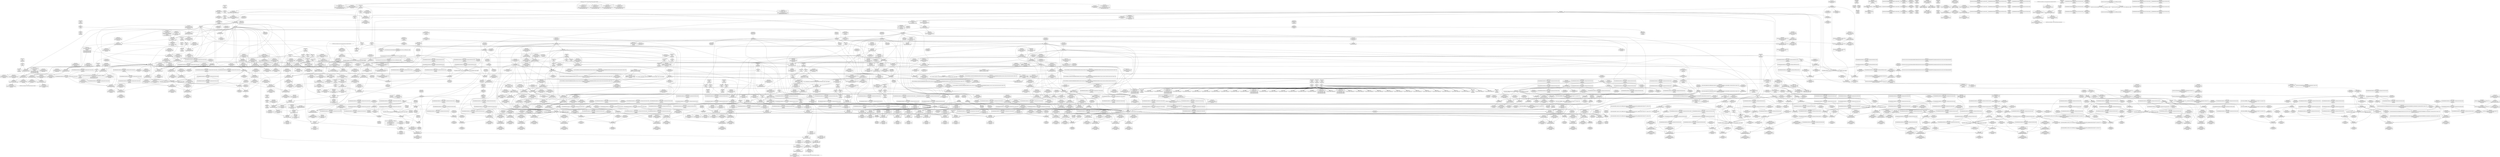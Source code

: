 digraph {
	CE0x59397f0 [shape=record,shape=Mrecord,label="{CE0x59397f0|32:_%struct.sock*,_:_CRE_32,40_|*MultipleSource*|Function::selinux_socket_listen&Arg::sock::|security/selinux/hooks.c,4189}"]
	CE0x59c43e0 [shape=record,shape=Mrecord,label="{CE0x59c43e0|sock_has_perm:sk4|security/selinux/hooks.c,3974|*SummSink*}"]
	CE0x5a20f70 [shape=record,shape=Mrecord,label="{CE0x5a20f70|rcu_read_unlock:tmp13|include/linux/rcupdate.h,933}"]
	CE0x5a6ac70 [shape=record,shape=Mrecord,label="{CE0x5a6ac70|_call_void_lock_release(%struct.lockdep_map*_%map,_i32_1,_i64_ptrtoint_(i8*_blockaddress(_rcu_lock_release,_%__here)_to_i64))_#10,_!dbg_!27716|include/linux/rcupdate.h,423|*SummSource*}"]
	CE0x59ce730 [shape=record,shape=Mrecord,label="{CE0x59ce730|16:_i32,_24:_i16,_:_CRE_24,26_|*MultipleSource*|*LoadInst*|security/selinux/hooks.c,3964|security/selinux/hooks.c,3964|security/selinux/hooks.c,3969}"]
	CE0x5949100 [shape=record,shape=Mrecord,label="{CE0x5949100|selinux_socket_listen:tmp4|*LoadInst*|security/selinux/hooks.c,4189|*SummSource*}"]
	CE0x59c79b0 [shape=record,shape=Mrecord,label="{CE0x59c79b0|avc_has_perm:auditdata|Function::avc_has_perm&Arg::auditdata::|*SummSource*}"]
	CE0x5a54520 [shape=record,shape=Mrecord,label="{CE0x5a54520|__rcu_read_lock:do.end|*SummSink*}"]
	CE0x59eaef0 [shape=record,shape=Mrecord,label="{CE0x59eaef0|_ret_void,_!dbg_!27717|include/linux/rcupdate.h,419}"]
	CE0x5a05480 [shape=record,shape=Mrecord,label="{CE0x5a05480|rcu_read_lock:do.body|*SummSink*}"]
	CE0x5a282c0 [shape=record,shape=Mrecord,label="{CE0x5a282c0|rcu_read_unlock:land.lhs.true2|*SummSink*}"]
	CE0x5a322f0 [shape=record,shape=Mrecord,label="{CE0x5a322f0|rcu_read_unlock:tmp17|include/linux/rcupdate.h,933|*SummSink*}"]
	CE0x59caaa0 [shape=record,shape=Mrecord,label="{CE0x59caaa0|8:_%struct.sock*,_:_SCME_43,44_}"]
	CE0x59fc770 [shape=record,shape=Mrecord,label="{CE0x59fc770|i64*_getelementptr_inbounds_(_4_x_i64_,_4_x_i64_*___llvm_gcov_ctr130,_i64_0,_i64_3)|*Constant*|*SummSink*}"]
	CE0x59fd260 [shape=record,shape=Mrecord,label="{CE0x59fd260|i8*_undef|*Constant*|*SummSource*}"]
	CE0x598c7b0 [shape=record,shape=Mrecord,label="{CE0x598c7b0|i64*_getelementptr_inbounds_(_13_x_i64_,_13_x_i64_*___llvm_gcov_ctr126,_i64_0,_i64_1)|*Constant*}"]
	CE0x5944750 [shape=record,shape=Mrecord,label="{CE0x5944750|get_current:tmp3|*SummSink*}"]
	CE0x5a56ef0 [shape=record,shape=Mrecord,label="{CE0x5a56ef0|i64*_getelementptr_inbounds_(_4_x_i64_,_4_x_i64_*___llvm_gcov_ctr133,_i64_0,_i64_3)|*Constant*}"]
	CE0x59ec1d0 [shape=record,shape=Mrecord,label="{CE0x59ec1d0|task_sid:tobool4|security/selinux/hooks.c,208|*SummSink*}"]
	CE0x5a65e30 [shape=record,shape=Mrecord,label="{CE0x5a65e30|__preempt_count_sub:tmp|*SummSource*}"]
	CE0x5a07160 [shape=record,shape=Mrecord,label="{CE0x5a07160|_call_void_mcount()_#3|*SummSink*}"]
	CE0x5a69b20 [shape=record,shape=Mrecord,label="{CE0x5a69b20|i64*_getelementptr_inbounds_(_4_x_i64_,_4_x_i64_*___llvm_gcov_ctr133,_i64_0,_i64_2)|*Constant*|*SummSource*}"]
	CE0x5a69110 [shape=record,shape=Mrecord,label="{CE0x5a69110|i64*_getelementptr_inbounds_(_4_x_i64_,_4_x_i64_*___llvm_gcov_ctr128,_i64_0,_i64_0)|*Constant*|*SummSource*}"]
	CE0x5a68a60 [shape=record,shape=Mrecord,label="{CE0x5a68a60|__rcu_read_unlock:tmp4|include/linux/rcupdate.h,244}"]
	CE0x59edb70 [shape=record,shape=Mrecord,label="{CE0x59edb70|task_sid:tmp17|security/selinux/hooks.c,208|*SummSink*}"]
	CE0x5a09250 [shape=record,shape=Mrecord,label="{CE0x5a09250|rcu_read_lock:tmp7|include/linux/rcupdate.h,882|*SummSource*}"]
	CE0x59f4f70 [shape=record,shape=Mrecord,label="{CE0x59f4f70|__rcu_read_lock:do.body|*SummSink*}"]
	CE0x59c27b0 [shape=record,shape=Mrecord,label="{CE0x59c27b0|sock_has_perm:u|security/selinux/hooks.c,3973|*SummSource*}"]
	CE0x59515d0 [shape=record,shape=Mrecord,label="{CE0x59515d0|sock_has_perm:sid|security/selinux/hooks.c,3969|*SummSource*}"]
	CE0x59d2300 [shape=record,shape=Mrecord,label="{CE0x59d2300|sock_has_perm:tmp5|security/selinux/hooks.c,3966}"]
	CE0x599ebb0 [shape=record,shape=Mrecord,label="{CE0x599ebb0|rcu_read_lock:tmp14|include/linux/rcupdate.h,882}"]
	CE0x59cad00 [shape=record,shape=Mrecord,label="{CE0x59cad00|8:_%struct.sock*,_:_SCME_45,46_}"]
	CE0x59cbb40 [shape=record,shape=Mrecord,label="{CE0x59cbb40|i32_8|*Constant*|*SummSource*}"]
	CE0x5a6dad0 [shape=record,shape=Mrecord,label="{CE0x5a6dad0|rcu_lock_release:__here}"]
	CE0x5a30f40 [shape=record,shape=Mrecord,label="{CE0x5a30f40|rcu_read_unlock:tmp19|include/linux/rcupdate.h,933|*SummSink*}"]
	CE0x5a052e0 [shape=record,shape=Mrecord,label="{CE0x5a052e0|rcu_read_lock:tmp8|include/linux/rcupdate.h,882}"]
	CE0x59da570 [shape=record,shape=Mrecord,label="{CE0x59da570|i32_77|*Constant*}"]
	CE0x59e1720 [shape=record,shape=Mrecord,label="{CE0x59e1720|i64*_getelementptr_inbounds_(_13_x_i64_,_13_x_i64_*___llvm_gcov_ctr126,_i64_0,_i64_0)|*Constant*|*SummSink*}"]
	CE0x5a32210 [shape=record,shape=Mrecord,label="{CE0x5a32210|rcu_read_unlock:tmp17|include/linux/rcupdate.h,933}"]
	CE0x5a6bd50 [shape=record,shape=Mrecord,label="{CE0x5a6bd50|__rcu_read_lock:tmp3}"]
	CE0x5a72040 [shape=record,shape=Mrecord,label="{CE0x5a72040|_call_void_mcount()_#3}"]
	CE0x5a22690 [shape=record,shape=Mrecord,label="{CE0x5a22690|__preempt_count_sub:val|Function::__preempt_count_sub&Arg::val::}"]
	CE0x59fde30 [shape=record,shape=Mrecord,label="{CE0x59fde30|_call_void_mcount()_#3}"]
	CE0x59ef4a0 [shape=record,shape=Mrecord,label="{CE0x59ef4a0|GLOBAL:lockdep_rcu_suspicious|*Constant*|*SummSink*}"]
	CE0x59468b0 [shape=record,shape=Mrecord,label="{CE0x59468b0|cred_sid:tmp4|*LoadInst*|security/selinux/hooks.c,196|*SummSink*}"]
	CE0x5992560 [shape=record,shape=Mrecord,label="{CE0x5992560|i32_59|*Constant*|*SummSource*}"]
	CE0x59ee7b0 [shape=record,shape=Mrecord,label="{CE0x59ee7b0|_call_void_lockdep_rcu_suspicious(i8*_getelementptr_inbounds_(_25_x_i8_,_25_x_i8_*_.str3,_i32_0,_i32_0),_i32_208,_i8*_getelementptr_inbounds_(_41_x_i8_,_41_x_i8_*_.str44,_i32_0,_i32_0))_#10,_!dbg_!27732|security/selinux/hooks.c,208|*SummSink*}"]
	CE0x5a67850 [shape=record,shape=Mrecord,label="{CE0x5a67850|__preempt_count_add:tmp|*SummSource*}"]
	CE0x5aab7f0 [shape=record,shape=Mrecord,label="{CE0x5aab7f0|__preempt_count_sub:bb|*SummSource*}"]
	CE0x5a0b730 [shape=record,shape=Mrecord,label="{CE0x5a0b730|_call_void___preempt_count_add(i32_1)_#10,_!dbg_!27711|include/linux/rcupdate.h,239|*SummSink*}"]
	CE0x5a232c0 [shape=record,shape=Mrecord,label="{CE0x5a232c0|rcu_read_unlock:tmp9|include/linux/rcupdate.h,933|*SummSource*}"]
	CE0x5966710 [shape=record,shape=Mrecord,label="{CE0x5966710|sock_has_perm:net|security/selinux/hooks.c, 3966|*SummSource*}"]
	CE0x599d630 [shape=record,shape=Mrecord,label="{CE0x599d630|sock_has_perm:tmp19|security/selinux/hooks.c,3977|*SummSink*}"]
	CE0x59488d0 [shape=record,shape=Mrecord,label="{CE0x59488d0|i64_ptrtoint_(i8*_blockaddress(_rcu_lock_release,_%__here)_to_i64)|*Constant*|*SummSource*}"]
	CE0x59ca710 [shape=record,shape=Mrecord,label="{CE0x59ca710|8:_%struct.sock*,_:_SCME_40,41_}"]
	CE0x594f520 [shape=record,shape=Mrecord,label="{CE0x594f520|get_current:tmp4|./arch/x86/include/asm/current.h,14|*SummSource*}"]
	CE0x598d220 [shape=record,shape=Mrecord,label="{CE0x598d220|sock_has_perm:tmp13|security/selinux/hooks.c,3972|*SummSink*}"]
	CE0x59e2b00 [shape=record,shape=Mrecord,label="{CE0x59e2b00|rcu_read_unlock:tmp6|include/linux/rcupdate.h,933|*SummSource*}"]
	CE0x5a01100 [shape=record,shape=Mrecord,label="{CE0x5a01100|__rcu_read_unlock:tmp3}"]
	CE0x5a24a40 [shape=record,shape=Mrecord,label="{CE0x5a24a40|rcu_read_unlock:tmp3|*SummSink*}"]
	CE0x5a01b30 [shape=record,shape=Mrecord,label="{CE0x5a01b30|GLOBAL:cred_sid|*Constant*}"]
	CE0x5a20950 [shape=record,shape=Mrecord,label="{CE0x5a20950|i64*_getelementptr_inbounds_(_4_x_i64_,_4_x_i64_*___llvm_gcov_ctr128,_i64_0,_i64_3)|*Constant*}"]
	CE0x59fb8e0 [shape=record,shape=Mrecord,label="{CE0x59fb8e0|%struct.lockdep_map*_null|*Constant*|*SummSource*}"]
	CE0x5a257a0 [shape=record,shape=Mrecord,label="{CE0x5a257a0|GLOBAL:__preempt_count_sub|*Constant*|*SummSource*}"]
	CE0x5a06770 [shape=record,shape=Mrecord,label="{CE0x5a06770|rcu_read_lock:do.end}"]
	CE0x59cae30 [shape=record,shape=Mrecord,label="{CE0x59cae30|8:_%struct.sock*,_:_SCME_46,47_}"]
	CE0x5a5d810 [shape=record,shape=Mrecord,label="{CE0x5a5d810|__rcu_read_unlock:bb}"]
	CE0x5087040 [shape=record,shape=Mrecord,label="{CE0x5087040|sock_has_perm:sk|Function::sock_has_perm&Arg::sk::|*SummSource*}"]
	CE0x59ead20 [shape=record,shape=Mrecord,label="{CE0x59ead20|rcu_read_lock:call|include/linux/rcupdate.h,882}"]
	CE0x59e7bb0 [shape=record,shape=Mrecord,label="{CE0x59e7bb0|task_sid:call|security/selinux/hooks.c,208|*SummSink*}"]
	CE0x59fdb40 [shape=record,shape=Mrecord,label="{CE0x59fdb40|i64*_getelementptr_inbounds_(_4_x_i64_,_4_x_i64_*___llvm_gcov_ctr130,_i64_0,_i64_0)|*Constant*|*SummSource*}"]
	CE0x598a210 [shape=record,shape=Mrecord,label="{CE0x598a210|sock_has_perm:tmp}"]
	CE0x59fd700 [shape=record,shape=Mrecord,label="{CE0x59fd700|_call_void_asm_addl_$1,_%gs:$0_,_*m,ri,*m,_dirflag_,_fpsr_,_flags_(i32*___preempt_count,_i32_%sub,_i32*___preempt_count)_#3,_!dbg_!27717,_!srcloc_!27718|./arch/x86/include/asm/preempt.h,77}"]
	CE0x5a00ab0 [shape=record,shape=Mrecord,label="{CE0x5a00ab0|__preempt_count_add:tmp|*SummSink*}"]
	CE0x5985fe0 [shape=record,shape=Mrecord,label="{CE0x5985fe0|i64*_getelementptr_inbounds_(_2_x_i64_,_2_x_i64_*___llvm_gcov_ctr98,_i64_0,_i64_1)|*Constant*}"]
	CE0x5a289d0 [shape=record,shape=Mrecord,label="{CE0x5a289d0|_call_void_mcount()_#3|*SummSink*}"]
	CE0x5982ce0 [shape=record,shape=Mrecord,label="{CE0x5982ce0|%struct.task_struct*_(%struct.task_struct**)*_asm_movq_%gs:$_1:P_,$0_,_r,im,_dirflag_,_fpsr_,_flags_|*SummSource*}"]
	CE0x5a6ada0 [shape=record,shape=Mrecord,label="{CE0x5a6ada0|_call_void_lock_release(%struct.lockdep_map*_%map,_i32_1,_i64_ptrtoint_(i8*_blockaddress(_rcu_lock_release,_%__here)_to_i64))_#10,_!dbg_!27716|include/linux/rcupdate.h,423|*SummSink*}"]
	CE0x59d1120 [shape=record,shape=Mrecord,label="{CE0x59d1120|sock_has_perm:tmp12|security/selinux/hooks.c,3970|*SummSource*}"]
	CE0x5a04100 [shape=record,shape=Mrecord,label="{CE0x5a04100|_ret_void,_!dbg_!27735|include/linux/rcupdate.h,938|*SummSource*}"]
	CE0x5a6f710 [shape=record,shape=Mrecord,label="{CE0x5a6f710|i64*_getelementptr_inbounds_(_4_x_i64_,_4_x_i64_*___llvm_gcov_ctr134,_i64_0,_i64_2)|*Constant*}"]
	CE0x59edc40 [shape=record,shape=Mrecord,label="{CE0x59edc40|i64*_getelementptr_inbounds_(_13_x_i64_,_13_x_i64_*___llvm_gcov_ctr126,_i64_0,_i64_8)|*Constant*|*SummSource*}"]
	CE0x5aa1b20 [shape=record,shape=Mrecord,label="{CE0x5aa1b20|__preempt_count_sub:do.end|*SummSource*}"]
	CE0x5a5d140 [shape=record,shape=Mrecord,label="{CE0x5a5d140|_call_void_asm_sideeffect_,_memory_,_dirflag_,_fpsr_,_flags_()_#3,_!dbg_!27711,_!srcloc_!27714|include/linux/rcupdate.h,244|*SummSink*}"]
	CE0x59400e0 [shape=record,shape=Mrecord,label="{CE0x59400e0|GLOBAL:get_current|*Constant*|*SummSink*}"]
	CE0x593efa0 [shape=record,shape=Mrecord,label="{CE0x593efa0|selinux_socket_listen:sock|Function::selinux_socket_listen&Arg::sock::}"]
	CE0x598b8d0 [shape=record,shape=Mrecord,label="{CE0x598b8d0|task_sid:tmp2|*SummSink*}"]
	CE0x59ce240 [shape=record,shape=Mrecord,label="{CE0x59ce240|i32_2|*Constant*|*SummSource*}"]
	CE0x5a6dfa0 [shape=record,shape=Mrecord,label="{CE0x5a6dfa0|rcu_lock_release:indirectgoto|*SummSink*}"]
	CE0x59ea800 [shape=record,shape=Mrecord,label="{CE0x59ea800|i64*_getelementptr_inbounds_(_2_x_i64_,_2_x_i64_*___llvm_gcov_ctr131,_i64_0,_i64_0)|*Constant*|*SummSink*}"]
	CE0x598b200 [shape=record,shape=Mrecord,label="{CE0x598b200|task_sid:tmp10|security/selinux/hooks.c,208|*SummSource*}"]
	CE0x5a00e80 [shape=record,shape=Mrecord,label="{CE0x5a00e80|__preempt_count_add:tmp}"]
	CE0x5a14500 [shape=record,shape=Mrecord,label="{CE0x5a14500|rcu_read_lock:call3|include/linux/rcupdate.h,882|*SummSink*}"]
	CE0x5a07270 [shape=record,shape=Mrecord,label="{CE0x5a07270|i64*_getelementptr_inbounds_(_4_x_i64_,_4_x_i64_*___llvm_gcov_ctr130,_i64_0,_i64_2)|*Constant*}"]
	CE0x59dcdf0 [shape=record,shape=Mrecord,label="{CE0x59dcdf0|__rcu_read_lock:entry}"]
	CE0x599e0b0 [shape=record,shape=Mrecord,label="{CE0x599e0b0|i64_7|*Constant*}"]
	CE0x59c93e0 [shape=record,shape=Mrecord,label="{CE0x59c93e0|8:_%struct.sock*,_:_SCME_24,25_}"]
	CE0x59706a0 [shape=record,shape=Mrecord,label="{CE0x59706a0|i64*_getelementptr_inbounds_(_13_x_i64_,_13_x_i64_*___llvm_gcov_ctr126,_i64_0,_i64_0)|*Constant*}"]
	CE0x5990640 [shape=record,shape=Mrecord,label="{CE0x5990640|i8_2|*Constant*|*SummSource*}"]
	CE0x5952650 [shape=record,shape=Mrecord,label="{CE0x5952650|selinux_socket_listen:sk|security/selinux/hooks.c,4189|*SummSink*}"]
	CE0x59f6e70 [shape=record,shape=Mrecord,label="{CE0x59f6e70|__rcu_read_lock:tmp|*SummSink*}"]
	CE0x59f1980 [shape=record,shape=Mrecord,label="{CE0x59f1980|rcu_read_unlock:tmp22|include/linux/rcupdate.h,935}"]
	CE0x5a6af90 [shape=record,shape=Mrecord,label="{CE0x5a6af90|__preempt_count_sub:val|Function::__preempt_count_sub&Arg::val::|*SummSource*}"]
	CE0x59e91b0 [shape=record,shape=Mrecord,label="{CE0x59e91b0|task_sid:tobool|security/selinux/hooks.c,208|*SummSource*}"]
	CE0x598aef0 [shape=record,shape=Mrecord,label="{CE0x598aef0|i64_5|*Constant*|*SummSink*}"]
	CE0x59d5c10 [shape=record,shape=Mrecord,label="{CE0x59d5c10|rcu_read_lock:tmp10|include/linux/rcupdate.h,882|*SummSource*}"]
	CE0x59e6ba0 [shape=record,shape=Mrecord,label="{CE0x59e6ba0|task_sid:land.lhs.true2}"]
	CE0x59b8070 [shape=record,shape=Mrecord,label="{CE0x59b8070|task_sid:tmp26|security/selinux/hooks.c,208|*SummSink*}"]
	CE0x5988770 [shape=record,shape=Mrecord,label="{CE0x5988770|sock_has_perm:if.then|*SummSource*}"]
	CE0x5952a70 [shape=record,shape=Mrecord,label="{CE0x5952a70|i32_59|*Constant*}"]
	CE0x59b2b10 [shape=record,shape=Mrecord,label="{CE0x59b2b10|1216:_i8*,_:_CRE_1216,1224_|*MultipleSource*|Function::sock_has_perm&Arg::sk::|security/selinux/hooks.c,3964|*LoadInst*|security/selinux/hooks.c,4189}"]
	CE0x59d18b0 [shape=record,shape=Mrecord,label="{CE0x59d18b0|i64*_getelementptr_inbounds_(_6_x_i64_,_6_x_i64_*___llvm_gcov_ctr327,_i64_0,_i64_4)|*Constant*|*SummSink*}"]
	CE0x598dd90 [shape=record,shape=Mrecord,label="{CE0x598dd90|sock_has_perm:type|security/selinux/hooks.c,3972|*SummSource*}"]
	CE0x59ecd60 [shape=record,shape=Mrecord,label="{CE0x59ecd60|task_sid:tmp14|security/selinux/hooks.c,208|*SummSource*}"]
	CE0x5a5d270 [shape=record,shape=Mrecord,label="{CE0x5a5d270|_call_void___preempt_count_sub(i32_1)_#10,_!dbg_!27715|include/linux/rcupdate.h,244}"]
	CE0x59892d0 [shape=record,shape=Mrecord,label="{CE0x59892d0|cred_sid:tmp5|security/selinux/hooks.c,196}"]
	CE0x5a2fdf0 [shape=record,shape=Mrecord,label="{CE0x5a2fdf0|i64*_getelementptr_inbounds_(_11_x_i64_,_11_x_i64_*___llvm_gcov_ctr132,_i64_0,_i64_8)|*Constant*|*SummSink*}"]
	CE0x5a1cc40 [shape=record,shape=Mrecord,label="{CE0x5a1cc40|rcu_read_lock:tmp22|include/linux/rcupdate.h,884|*SummSource*}"]
	CE0x59f5050 [shape=record,shape=Mrecord,label="{CE0x59f5050|__rcu_read_lock:bb}"]
	CE0x5a68df0 [shape=record,shape=Mrecord,label="{CE0x5a68df0|i64*_getelementptr_inbounds_(_4_x_i64_,_4_x_i64_*___llvm_gcov_ctr128,_i64_0,_i64_1)|*Constant*|*SummSink*}"]
	CE0x59ca840 [shape=record,shape=Mrecord,label="{CE0x59ca840|8:_%struct.sock*,_:_SCME_41,42_}"]
	CE0x59baea0 [shape=record,shape=Mrecord,label="{CE0x59baea0|__preempt_count_sub:tmp2}"]
	CE0x5940b30 [shape=record,shape=Mrecord,label="{CE0x5940b30|sock_has_perm:entry|*SummSink*}"]
	CE0x5961e50 [shape=record,shape=Mrecord,label="{CE0x5961e50|GLOBAL:__rcu_read_lock|*Constant*}"]
	CE0x59fc5e0 [shape=record,shape=Mrecord,label="{CE0x59fc5e0|i64*_getelementptr_inbounds_(_4_x_i64_,_4_x_i64_*___llvm_gcov_ctr130,_i64_0,_i64_3)|*Constant*|*SummSource*}"]
	CE0x5960f50 [shape=record,shape=Mrecord,label="{CE0x5960f50|sock_has_perm:ad|security/selinux/hooks.c, 3965|*SummSource*}"]
	CE0x5a03ef0 [shape=record,shape=Mrecord,label="{CE0x5a03ef0|_ret_void,_!dbg_!27735|include/linux/rcupdate.h,938}"]
	CE0x59bb9e0 [shape=record,shape=Mrecord,label="{CE0x59bb9e0|__rcu_read_unlock:tmp7|include/linux/rcupdate.h,245|*SummSource*}"]
	CE0x5a54410 [shape=record,shape=Mrecord,label="{CE0x5a54410|__rcu_read_unlock:tmp1}"]
	CE0x5a1a6a0 [shape=record,shape=Mrecord,label="{CE0x5a1a6a0|rcu_read_lock:tmp18|include/linux/rcupdate.h,882|*SummSource*}"]
	CE0x598dd20 [shape=record,shape=Mrecord,label="{CE0x598dd20|sock_has_perm:type|security/selinux/hooks.c,3972}"]
	CE0x59d15a0 [shape=record,shape=Mrecord,label="{CE0x59d15a0|i64*_getelementptr_inbounds_(_6_x_i64_,_6_x_i64_*___llvm_gcov_ctr327,_i64_0,_i64_4)|*Constant*}"]
	CE0x59c0400 [shape=record,shape=Mrecord,label="{CE0x59c0400|__preempt_count_add:tmp1|*SummSource*}"]
	CE0x59d55f0 [shape=record,shape=Mrecord,label="{CE0x59d55f0|rcu_read_lock:tmp10|include/linux/rcupdate.h,882}"]
	CE0x59f2cf0 [shape=record,shape=Mrecord,label="{CE0x59f2cf0|GLOBAL:rcu_lock_release|*Constant*|*SummSource*}"]
	CE0x59ecb50 [shape=record,shape=Mrecord,label="{CE0x59ecb50|task_sid:tmp14|security/selinux/hooks.c,208}"]
	CE0x5a25730 [shape=record,shape=Mrecord,label="{CE0x5a25730|GLOBAL:__preempt_count_sub|*Constant*|*SummSink*}"]
	CE0x5a32900 [shape=record,shape=Mrecord,label="{CE0x5a32900|rcu_read_unlock:tmp18|include/linux/rcupdate.h,933|*SummSink*}"]
	CE0x59d2130 [shape=record,shape=Mrecord,label="{CE0x59d2130|sock_has_perm:tmp4|security/selinux/hooks.c,3966|*SummSource*}"]
	CE0x5a027f0 [shape=record,shape=Mrecord,label="{CE0x5a027f0|cred_sid:entry|*SummSink*}"]
	CE0x5a24f80 [shape=record,shape=Mrecord,label="{CE0x5a24f80|i64*_getelementptr_inbounds_(_4_x_i64_,_4_x_i64_*___llvm_gcov_ctr133,_i64_0,_i64_1)|*Constant*}"]
	CE0x59cc3b0 [shape=record,shape=Mrecord,label="{CE0x59cc3b0|task_sid:task|Function::task_sid&Arg::task::|*SummSource*}"]
	CE0x59e74e0 [shape=record,shape=Mrecord,label="{CE0x59e74e0|rcu_lock_release:tmp2|*SummSink*}"]
	CE0x5a02590 [shape=record,shape=Mrecord,label="{CE0x5a02590|cred_sid:entry}"]
	CE0x5a759a0 [shape=record,shape=Mrecord,label="{CE0x5a759a0|__preempt_count_sub:bb}"]
	CE0x5a5b7f0 [shape=record,shape=Mrecord,label="{CE0x5a5b7f0|rcu_lock_acquire:tmp}"]
	CE0x59c1e20 [shape=record,shape=Mrecord,label="{CE0x59c1e20|i8_2|*Constant*|*SummSink*}"]
	CE0x59e0bd0 [shape=record,shape=Mrecord,label="{CE0x59e0bd0|task_sid:real_cred|security/selinux/hooks.c,208|*SummSource*}"]
	CE0x5a213d0 [shape=record,shape=Mrecord,label="{CE0x5a213d0|__rcu_read_lock:tmp1|*SummSink*}"]
	CE0x5a557f0 [shape=record,shape=Mrecord,label="{CE0x5a557f0|__preempt_count_add:tmp6|./arch/x86/include/asm/preempt.h,73}"]
	CE0x59e1090 [shape=record,shape=Mrecord,label="{CE0x59e1090|cred_sid:tmp2|*SummSource*}"]
	CE0x59f2400 [shape=record,shape=Mrecord,label="{CE0x59f2400|_call_void_rcu_lock_release(%struct.lockdep_map*_rcu_lock_map)_#10,_!dbg_!27733|include/linux/rcupdate.h,935|*SummSource*}"]
	CE0x5a140a0 [shape=record,shape=Mrecord,label="{CE0x5a140a0|rcu_read_lock:call3|include/linux/rcupdate.h,882}"]
	CE0x5a75520 [shape=record,shape=Mrecord,label="{CE0x5a75520|__preempt_count_add:bb}"]
	CE0x59dd220 [shape=record,shape=Mrecord,label="{CE0x59dd220|task_sid:tmp5|security/selinux/hooks.c,208}"]
	CE0x5a1e470 [shape=record,shape=Mrecord,label="{CE0x5a1e470|__rcu_read_lock:tmp}"]
	CE0x59cb680 [shape=record,shape=Mrecord,label="{CE0x59cb680|8:_%struct.sock*,_:_SCME_53,54_}"]
	CE0x59be840 [shape=record,shape=Mrecord,label="{CE0x59be840|__preempt_count_add:tmp2|*SummSource*}"]
	CE0x5a54480 [shape=record,shape=Mrecord,label="{CE0x5a54480|__rcu_read_unlock:tmp1|*SummSource*}"]
	CE0x59fc700 [shape=record,shape=Mrecord,label="{CE0x59fc700|rcu_lock_acquire:tmp6}"]
	CE0x5a5c5a0 [shape=record,shape=Mrecord,label="{CE0x5a5c5a0|rcu_lock_acquire:indirectgoto|*SummSource*}"]
	CE0x59b5400 [shape=record,shape=Mrecord,label="{CE0x59b5400|task_sid:tmp21|security/selinux/hooks.c,208|*SummSource*}"]
	CE0x5a286a0 [shape=record,shape=Mrecord,label="{CE0x5a286a0|_call_void_mcount()_#3}"]
	CE0x5989500 [shape=record,shape=Mrecord,label="{CE0x5989500|cred_sid:tmp5|security/selinux/hooks.c,196|*SummSink*}"]
	CE0x5a22170 [shape=record,shape=Mrecord,label="{CE0x5a22170|rcu_lock_acquire:tmp1|*SummSource*}"]
	CE0x5959020 [shape=record,shape=Mrecord,label="{CE0x5959020|i64*_getelementptr_inbounds_(_2_x_i64_,_2_x_i64_*___llvm_gcov_ctr98,_i64_0,_i64_0)|*Constant*|*SummSource*}"]
	CE0x5a1d470 [shape=record,shape=Mrecord,label="{CE0x5a1d470|cred_sid:bb}"]
	CE0x5a28c10 [shape=record,shape=Mrecord,label="{CE0x5a28c10|GLOBAL:__preempt_count_sub|*Constant*}"]
	CE0x5a1c8b0 [shape=record,shape=Mrecord,label="{CE0x5a1c8b0|rcu_read_lock:tmp21|include/linux/rcupdate.h,884|*SummSink*}"]
	CE0x593f5a0 [shape=record,shape=Mrecord,label="{CE0x593f5a0|selinux_socket_listen:bb}"]
	CE0x59f2530 [shape=record,shape=Mrecord,label="{CE0x59f2530|_call_void_rcu_lock_release(%struct.lockdep_map*_rcu_lock_map)_#10,_!dbg_!27733|include/linux/rcupdate.h,935|*SummSink*}"]
	CE0x5a00910 [shape=record,shape=Mrecord,label="{CE0x5a00910|__rcu_read_unlock:bb|*SummSource*}"]
	CE0x595a120 [shape=record,shape=Mrecord,label="{CE0x595a120|COLLAPSED:_GCMRE___llvm_gcov_ctr98_internal_global_2_x_i64_zeroinitializer:_elem_0:default:}"]
	CE0x59886a0 [shape=record,shape=Mrecord,label="{CE0x59886a0|sock_has_perm:if.then}"]
	CE0x5a57860 [shape=record,shape=Mrecord,label="{CE0x5a57860|rcu_lock_release:tmp6}"]
	CE0x59d2b50 [shape=record,shape=Mrecord,label="{CE0x59d2b50|GLOBAL:task_sid|*Constant*}"]
	CE0x5a0a7b0 [shape=record,shape=Mrecord,label="{CE0x5a0a7b0|i64*_getelementptr_inbounds_(_4_x_i64_,_4_x_i64_*___llvm_gcov_ctr128,_i64_0,_i64_2)|*Constant*|*SummSource*}"]
	CE0x59b4ee0 [shape=record,shape=Mrecord,label="{CE0x59b4ee0|task_sid:tmp21|security/selinux/hooks.c,208}"]
	CE0x59405b0 [shape=record,shape=Mrecord,label="{CE0x59405b0|get_current:entry}"]
	CE0x59f39e0 [shape=record,shape=Mrecord,label="{CE0x59f39e0|_call_void___rcu_read_unlock()_#10,_!dbg_!27734|include/linux/rcupdate.h,937}"]
	CE0x5a124c0 [shape=record,shape=Mrecord,label="{CE0x5a124c0|i64*_getelementptr_inbounds_(_4_x_i64_,_4_x_i64_*___llvm_gcov_ctr129,_i64_0,_i64_2)|*Constant*|*SummSource*}"]
	CE0x59e4890 [shape=record,shape=Mrecord,label="{CE0x59e4890|task_sid:tobool1|security/selinux/hooks.c,208|*SummSource*}"]
	CE0x593b870 [shape=record,shape=Mrecord,label="{CE0x593b870|selinux_socket_listen:call1|security/selinux/hooks.c,4189}"]
	CE0x5a2c4b0 [shape=record,shape=Mrecord,label="{CE0x5a2c4b0|GLOBAL:rcu_read_unlock.__warned|Global_var:rcu_read_unlock.__warned|*SummSink*}"]
	CE0x5945290 [shape=record,shape=Mrecord,label="{CE0x5945290|sock_has_perm:cleanup}"]
	CE0x59cb2f0 [shape=record,shape=Mrecord,label="{CE0x59cb2f0|8:_%struct.sock*,_:_SCME_50,51_}"]
	CE0x5a1c840 [shape=record,shape=Mrecord,label="{CE0x5a1c840|i64*_getelementptr_inbounds_(_11_x_i64_,_11_x_i64_*___llvm_gcov_ctr127,_i64_0,_i64_10)|*Constant*|*SummSink*}"]
	CE0x598b650 [shape=record,shape=Mrecord,label="{CE0x598b650|cred_sid:security|security/selinux/hooks.c,196}"]
	CE0x5a2b010 [shape=record,shape=Mrecord,label="{CE0x5a2b010|rcu_lock_acquire:tmp2|*SummSink*}"]
	CE0x5a6dee0 [shape=record,shape=Mrecord,label="{CE0x5a6dee0|rcu_lock_release:indirectgoto|*SummSource*}"]
	CE0x5a238e0 [shape=record,shape=Mrecord,label="{CE0x5a238e0|__rcu_read_lock:tmp7|include/linux/rcupdate.h,240|*SummSink*}"]
	CE0x5982e80 [shape=record,shape=Mrecord,label="{CE0x5982e80|GLOBAL:current_task|Global_var:current_task|*SummSink*}"]
	CE0x596f6a0 [shape=record,shape=Mrecord,label="{CE0x596f6a0|i64*_getelementptr_inbounds_(_11_x_i64_,_11_x_i64_*___llvm_gcov_ctr132,_i64_0,_i64_1)|*Constant*|*SummSource*}"]
	CE0x59c8680 [shape=record,shape=Mrecord,label="{CE0x59c8680|i64*_getelementptr_inbounds_(_6_x_i64_,_6_x_i64_*___llvm_gcov_ctr327,_i64_0,_i64_3)|*Constant*}"]
	CE0x5971760 [shape=record,shape=Mrecord,label="{CE0x5971760|sock_has_perm:net|security/selinux/hooks.c, 3966|*SummSink*}"]
	CE0x59cf670 [shape=record,shape=Mrecord,label="{CE0x59cf670|i64_2|*Constant*|*SummSource*}"]
	CE0x59cbf90 [shape=record,shape=Mrecord,label="{CE0x59cbf90|task_sid:entry}"]
	CE0x5a545b0 [shape=record,shape=Mrecord,label="{CE0x5a545b0|i64*_getelementptr_inbounds_(_4_x_i64_,_4_x_i64_*___llvm_gcov_ctr128,_i64_0,_i64_0)|*Constant*}"]
	CE0x593f0c0 [shape=record,shape=Mrecord,label="{CE0x593f0c0|selinux_socket_listen:call|security/selinux/hooks.c,4189}"]
	CE0x593f4f0 [shape=record,shape=Mrecord,label="{CE0x593f4f0|selinux_socket_listen:tmp1|*SummSink*}"]
	CE0x5a578d0 [shape=record,shape=Mrecord,label="{CE0x5a578d0|i64*_getelementptr_inbounds_(_4_x_i64_,_4_x_i64_*___llvm_gcov_ctr133,_i64_0,_i64_3)|*Constant*|*SummSink*}"]
	CE0x5970630 [shape=record,shape=Mrecord,label="{CE0x5970630|task_sid:land.lhs.true|*SummSource*}"]
	CE0x5946ea0 [shape=record,shape=Mrecord,label="{CE0x5946ea0|selinux_socket_listen:tmp3}"]
	CE0x5948500 [shape=record,shape=Mrecord,label="{CE0x5948500|GLOBAL:lock_release|*Constant*}"]
	CE0x59de7b0 [shape=record,shape=Mrecord,label="{CE0x59de7b0|_call_void___rcu_read_lock()_#10,_!dbg_!27710|include/linux/rcupdate.h,879|*SummSource*}"]
	CE0x59fe1e0 [shape=record,shape=Mrecord,label="{CE0x59fe1e0|__preempt_count_sub:tmp1}"]
	CE0x5a33910 [shape=record,shape=Mrecord,label="{CE0x5a33910|i32_934|*Constant*|*SummSource*}"]
	CE0x5a32a70 [shape=record,shape=Mrecord,label="{CE0x5a32a70|_call_void_lockdep_rcu_suspicious(i8*_getelementptr_inbounds_(_25_x_i8_,_25_x_i8_*_.str45,_i32_0,_i32_0),_i32_934,_i8*_getelementptr_inbounds_(_44_x_i8_,_44_x_i8_*_.str47,_i32_0,_i32_0))_#10,_!dbg_!27726|include/linux/rcupdate.h,933}"]
	CE0x59fa300 [shape=record,shape=Mrecord,label="{CE0x59fa300|__preempt_count_sub:tmp3|*SummSink*}"]
	CE0x59920e0 [shape=record,shape=Mrecord,label="{CE0x59920e0|sock_has_perm:tmp18|security/selinux/hooks.c,3977|*SummSource*}"]
	CE0x5a6ca80 [shape=record,shape=Mrecord,label="{CE0x5a6ca80|__rcu_read_lock:do.end}"]
	CE0x5a2c600 [shape=record,shape=Mrecord,label="{CE0x5a2c600|i64*_getelementptr_inbounds_(_4_x_i64_,_4_x_i64_*___llvm_gcov_ctr130,_i64_0,_i64_2)|*Constant*|*SummSource*}"]
	CE0x5a69840 [shape=record,shape=Mrecord,label="{CE0x5a69840|i64*_getelementptr_inbounds_(_4_x_i64_,_4_x_i64_*___llvm_gcov_ctr133,_i64_0,_i64_2)|*Constant*}"]
	CE0x59dad60 [shape=record,shape=Mrecord,label="{CE0x59dad60|task_sid:call3|security/selinux/hooks.c,208}"]
	CE0x5aabc10 [shape=record,shape=Mrecord,label="{CE0x5aabc10|GLOBAL:__preempt_count|Global_var:__preempt_count}"]
	CE0x5a1ac40 [shape=record,shape=Mrecord,label="{CE0x5a1ac40|_call_void_lockdep_rcu_suspicious(i8*_getelementptr_inbounds_(_25_x_i8_,_25_x_i8_*_.str45,_i32_0,_i32_0),_i32_883,_i8*_getelementptr_inbounds_(_42_x_i8_,_42_x_i8_*_.str46,_i32_0,_i32_0))_#10,_!dbg_!27728|include/linux/rcupdate.h,882}"]
	CE0x59caf60 [shape=record,shape=Mrecord,label="{CE0x59caf60|8:_%struct.sock*,_:_SCME_47,48_}"]
	CE0x5a27500 [shape=record,shape=Mrecord,label="{CE0x5a27500|__preempt_count_add:val|Function::__preempt_count_add&Arg::val::|*SummSource*}"]
	CE0x59b6170 [shape=record,shape=Mrecord,label="{CE0x59b6170|task_sid:tmp23|security/selinux/hooks.c,208|*SummSource*}"]
	CE0x598b0f0 [shape=record,shape=Mrecord,label="{CE0x598b0f0|task_sid:tmp11|security/selinux/hooks.c,208}"]
	CE0x59ca380 [shape=record,shape=Mrecord,label="{CE0x59ca380|8:_%struct.sock*,_:_SCME_37,38_}"]
	CE0x5a18c00 [shape=record,shape=Mrecord,label="{CE0x5a18c00|i32_883|*Constant*|*SummSink*}"]
	CE0x5a71770 [shape=record,shape=Mrecord,label="{CE0x5a71770|i64*_getelementptr_inbounds_(_4_x_i64_,_4_x_i64_*___llvm_gcov_ctr134,_i64_0,_i64_1)|*Constant*|*SummSource*}"]
	CE0x598a6f0 [shape=record,shape=Mrecord,label="{CE0x598a6f0|rcu_lock_acquire:map|Function::rcu_lock_acquire&Arg::map::}"]
	CE0x5939f60 [shape=record,shape=Mrecord,label="{CE0x5939f60|selinux_socket_listen:sk|security/selinux/hooks.c,4189|*SummSource*}"]
	CE0x59e05b0 [shape=record,shape=Mrecord,label="{CE0x59e05b0|COLLAPSED:_GCMRE___llvm_gcov_ctr126_internal_global_13_x_i64_zeroinitializer:_elem_0:default:}"]
	CE0x59fc100 [shape=record,shape=Mrecord,label="{CE0x59fc100|i64_ptrtoint_(i8*_blockaddress(_rcu_lock_acquire,_%__here)_to_i64)|*Constant*|*SummSink*}"]
	CE0x59b5e50 [shape=record,shape=Mrecord,label="{CE0x59b5e50|task_sid:tmp22|security/selinux/hooks.c,208|*SummSink*}"]
	CE0x5a29ef0 [shape=record,shape=Mrecord,label="{CE0x5a29ef0|rcu_read_unlock:tmp10|include/linux/rcupdate.h,933|*SummSink*}"]
	CE0x5a2b8e0 [shape=record,shape=Mrecord,label="{CE0x5a2b8e0|rcu_lock_acquire:tmp3|*SummSource*}"]
	CE0x59b5470 [shape=record,shape=Mrecord,label="{CE0x59b5470|task_sid:tmp21|security/selinux/hooks.c,208|*SummSink*}"]
	CE0x5a5a790 [shape=record,shape=Mrecord,label="{CE0x5a5a790|__rcu_read_unlock:do.body}"]
	CE0x59f3a50 [shape=record,shape=Mrecord,label="{CE0x59f3a50|_call_void___rcu_read_unlock()_#10,_!dbg_!27734|include/linux/rcupdate.h,937|*SummSource*}"]
	CE0x59cc6a0 [shape=record,shape=Mrecord,label="{CE0x59cc6a0|_ret_i32_%call7,_!dbg_!27749|security/selinux/hooks.c,210|*SummSource*}"]
	CE0x59fbfa0 [shape=record,shape=Mrecord,label="{CE0x59fbfa0|i64_ptrtoint_(i8*_blockaddress(_rcu_lock_acquire,_%__here)_to_i64)|*Constant*|*SummSource*}"]
	CE0x59ebb50 [shape=record,shape=Mrecord,label="{CE0x59ebb50|task_sid:call3|security/selinux/hooks.c,208|*SummSource*}"]
	CE0x5a2f7b0 [shape=record,shape=Mrecord,label="{CE0x5a2f7b0|i64*_getelementptr_inbounds_(_11_x_i64_,_11_x_i64_*___llvm_gcov_ctr132,_i64_0,_i64_8)|*Constant*}"]
	CE0x5a25de0 [shape=record,shape=Mrecord,label="{CE0x5a25de0|__preempt_count_add:entry|*SummSource*}"]
	CE0x59e0de0 [shape=record,shape=Mrecord,label="{CE0x59e0de0|task_sid:tmp4|*LoadInst*|security/selinux/hooks.c,208}"]
	CE0x59ed310 [shape=record,shape=Mrecord,label="{CE0x59ed310|task_sid:tmp17|security/selinux/hooks.c,208}"]
	CE0x5a690a0 [shape=record,shape=Mrecord,label="{CE0x5a690a0|__rcu_read_unlock:tmp}"]
	CE0x59b5fd0 [shape=record,shape=Mrecord,label="{CE0x59b5fd0|task_sid:tmp24|security/selinux/hooks.c,208}"]
	CE0x5985750 [shape=record,shape=Mrecord,label="{CE0x5985750|GLOBAL:rcu_read_lock|*Constant*}"]
	CE0x5a03a30 [shape=record,shape=Mrecord,label="{CE0x5a03a30|GLOBAL:rcu_read_unlock|*Constant*|*SummSink*}"]
	CE0x5a31340 [shape=record,shape=Mrecord,label="{CE0x5a31340|rcu_read_unlock:tmp20|include/linux/rcupdate.h,933|*SummSource*}"]
	CE0x59d1dc0 [shape=record,shape=Mrecord,label="{CE0x59d1dc0|sock_has_perm:tmp3|security/selinux/hooks.c,3964|*SummSource*}"]
	CE0x5a67740 [shape=record,shape=Mrecord,label="{CE0x5a67740|__rcu_read_unlock:tmp|*SummSink*}"]
	CE0x59bc410 [shape=record,shape=Mrecord,label="{CE0x59bc410|__preempt_count_sub:tmp7|./arch/x86/include/asm/preempt.h,78|*SummSink*}"]
	CE0x59e9ae0 [shape=record,shape=Mrecord,label="{CE0x59e9ae0|task_sid:tmp6|security/selinux/hooks.c,208|*SummSink*}"]
	CE0x59f81c0 [shape=record,shape=Mrecord,label="{CE0x59f81c0|__preempt_count_sub:tmp3}"]
	CE0x5a05590 [shape=record,shape=Mrecord,label="{CE0x5a05590|rcu_read_lock:do.end|*SummSource*}"]
	CE0x595c1d0 [shape=record,shape=Mrecord,label="{CE0x595c1d0|COLLAPSED:_GCMRE___llvm_gcov_ctr128_internal_global_4_x_i64_zeroinitializer:_elem_0:default:}"]
	CE0x5a16d40 [shape=record,shape=Mrecord,label="{CE0x5a16d40|rcu_read_lock:tmp15|include/linux/rcupdate.h,882}"]
	CE0x5941630 [shape=record,shape=Mrecord,label="{CE0x5941630|COLLAPSED:_GCMRE___llvm_gcov_ctr359_internal_global_2_x_i64_zeroinitializer:_elem_0:default:}"]
	CE0x5a692b0 [shape=record,shape=Mrecord,label="{CE0x5a692b0|COLLAPSED:_GCMRE___llvm_gcov_ctr134_internal_global_4_x_i64_zeroinitializer:_elem_0:default:}"]
	CE0x5a2bf20 [shape=record,shape=Mrecord,label="{CE0x5a2bf20|GLOBAL:__preempt_count|Global_var:__preempt_count}"]
	CE0x5a194b0 [shape=record,shape=Mrecord,label="{CE0x5a194b0|i8*_getelementptr_inbounds_(_42_x_i8_,_42_x_i8_*_.str46,_i32_0,_i32_0)|*Constant*|*SummSource*}"]
	CE0x5a54d30 [shape=record,shape=Mrecord,label="{CE0x5a54d30|rcu_lock_acquire:bb}"]
	CE0x59e6840 [shape=record,shape=Mrecord,label="{CE0x59e6840|cred_sid:tmp1|*SummSink*}"]
	CE0x5944e30 [shape=record,shape=Mrecord,label="{CE0x5944e30|task_sid:do.body|*SummSource*}"]
	CE0x5a2d9f0 [shape=record,shape=Mrecord,label="{CE0x5a2d9f0|rcu_read_unlock:tobool1|include/linux/rcupdate.h,933}"]
	CE0x595ad70 [shape=record,shape=Mrecord,label="{CE0x595ad70|avc_has_perm:tsid|Function::avc_has_perm&Arg::tsid::|*SummSource*}"]
	CE0x5a10f90 [shape=record,shape=Mrecord,label="{CE0x5a10f90|__preempt_count_sub:tmp5|./arch/x86/include/asm/preempt.h,77}"]
	CE0x59838f0 [shape=record,shape=Mrecord,label="{CE0x59838f0|__rcu_read_lock:tmp6|include/linux/rcupdate.h,240|*SummSink*}"]
	CE0x59ef5c0 [shape=record,shape=Mrecord,label="{CE0x59ef5c0|i32_208|*Constant*}"]
	CE0x59f14c0 [shape=record,shape=Mrecord,label="{CE0x59f14c0|_ret_void,_!dbg_!27717|include/linux/rcupdate.h,419|*SummSink*}"]
	CE0x59c9b30 [shape=record,shape=Mrecord,label="{CE0x59c9b30|8:_%struct.sock*,_:_SCME_30,31_}"]
	CE0x599dcb0 [shape=record,shape=Mrecord,label="{CE0x599dcb0|i64_6|*Constant*}"]
	CE0x59c4b70 [shape=record,shape=Mrecord,label="{CE0x59c4b70|sock_has_perm:sid5|security/selinux/hooks.c,3976|*SummSink*}"]
	CE0x59c5ab0 [shape=record,shape=Mrecord,label="{CE0x59c5ab0|sock_has_perm:sclass|security/selinux/hooks.c,3976}"]
	CE0x59436a0 [shape=record,shape=Mrecord,label="{CE0x59436a0|_ret_i32_%retval.0,_!dbg_!27728|security/selinux/avc.c,775}"]
	CE0x59ec6c0 [shape=record,shape=Mrecord,label="{CE0x59ec6c0|i64_6|*Constant*|*SummSink*}"]
	CE0x59fd4f0 [shape=record,shape=Mrecord,label="{CE0x59fd4f0|i64*_getelementptr_inbounds_(_4_x_i64_,_4_x_i64_*___llvm_gcov_ctr128,_i64_0,_i64_1)|*Constant*|*SummSource*}"]
	CE0x59dd2f0 [shape=record,shape=Mrecord,label="{CE0x59dd2f0|task_sid:tmp5|security/selinux/hooks.c,208|*SummSource*}"]
	CE0x5a5b480 [shape=record,shape=Mrecord,label="{CE0x5a5b480|_call_void_mcount()_#3|*SummSource*}"]
	CE0x59f0090 [shape=record,shape=Mrecord,label="{CE0x59f0090|i8*_getelementptr_inbounds_(_41_x_i8_,_41_x_i8_*_.str44,_i32_0,_i32_0)|*Constant*|*SummSource*}"]
	CE0x5a04ff0 [shape=record,shape=Mrecord,label="{CE0x5a04ff0|GLOBAL:rcu_read_lock.__warned|Global_var:rcu_read_lock.__warned|*SummSource*}"]
	CE0x593f650 [shape=record,shape=Mrecord,label="{CE0x593f650|32:_%struct.sock*,_:_CRE_0,4_|*MultipleSource*|Function::selinux_socket_listen&Arg::sock::|security/selinux/hooks.c,4189}"]
	CE0x5a71940 [shape=record,shape=Mrecord,label="{CE0x5a71940|i64*_getelementptr_inbounds_(_4_x_i64_,_4_x_i64_*___llvm_gcov_ctr134,_i64_0,_i64_3)|*Constant*|*SummSource*}"]
	CE0x59ddd90 [shape=record,shape=Mrecord,label="{CE0x59ddd90|0:_i8,_:_GCMR_task_sid.__warned_internal_global_i8_0,_section_.data.unlikely_,_align_1:_elem_0:default:}"]
	CE0x59db090 [shape=record,shape=Mrecord,label="{CE0x59db090|task_sid:tmp13|security/selinux/hooks.c,208|*SummSource*}"]
	CE0x595aab0 [shape=record,shape=Mrecord,label="{CE0x595aab0|avc_has_perm:ssid|Function::avc_has_perm&Arg::ssid::|*SummSink*}"]
	CE0x59b41c0 [shape=record,shape=Mrecord,label="{CE0x59b41c0|sock_has_perm:tmp2|*LoadInst*|security/selinux/hooks.c,3964|*SummSource*}"]
	CE0x59c75c0 [shape=record,shape=Mrecord,label="{CE0x59c75c0|avc_has_perm:requested|Function::avc_has_perm&Arg::requested::|*SummSource*}"]
	CE0x59c2b00 [shape=record,shape=Mrecord,label="{CE0x59c2b00|sock_has_perm:tmp17|security/selinux/hooks.c,3976|*SummSource*}"]
	CE0x59d5050 [shape=record,shape=Mrecord,label="{CE0x59d5050|i64_4|*Constant*}"]
	CE0x59f2a90 [shape=record,shape=Mrecord,label="{CE0x59f2a90|GLOBAL:rcu_lock_release|*Constant*|*SummSink*}"]
	CE0x5aa9c90 [shape=record,shape=Mrecord,label="{CE0x5aa9c90|i64*_getelementptr_inbounds_(_4_x_i64_,_4_x_i64_*___llvm_gcov_ctr135,_i64_0,_i64_1)|*Constant*}"]
	CE0x5960ee0 [shape=record,shape=Mrecord,label="{CE0x5960ee0|sock_has_perm:net|security/selinux/hooks.c, 3966}"]
	CE0x5a181c0 [shape=record,shape=Mrecord,label="{CE0x5a181c0|i8*_getelementptr_inbounds_(_25_x_i8_,_25_x_i8_*_.str45,_i32_0,_i32_0)|*Constant*|*SummSource*}"]
	CE0x59c6340 [shape=record,shape=Mrecord,label="{CE0x59c6340|i32_(i32,_i32,_i16,_i32,_%struct.common_audit_data*)*_bitcast_(i32_(i32,_i32,_i16,_i32,_%struct.common_audit_data.495*)*_avc_has_perm_to_i32_(i32,_i32,_i16,_i32,_%struct.common_audit_data*)*)|*Constant*|*SummSink*}"]
	CE0x594d1a0 [shape=record,shape=Mrecord,label="{CE0x594d1a0|get_current:tmp1|*SummSink*}"]
	CE0x59e4a60 [shape=record,shape=Mrecord,label="{CE0x59e4a60|task_sid:tmp9|security/selinux/hooks.c,208|*SummSink*}"]
	CE0x59d5300 [shape=record,shape=Mrecord,label="{CE0x59d5300|i64_5|*Constant*}"]
	CE0x5a0b5a0 [shape=record,shape=Mrecord,label="{CE0x5a0b5a0|GLOBAL:rcu_lock_acquire|*Constant*}"]
	CE0x5985200 [shape=record,shape=Mrecord,label="{CE0x5985200|GLOBAL:rcu_lock_acquire|*Constant*|*SummSource*}"]
	CE0x59833e0 [shape=record,shape=Mrecord,label="{CE0x59833e0|task_sid:tmp1|*SummSource*}"]
	CE0x59f5c10 [shape=record,shape=Mrecord,label="{CE0x59f5c10|rcu_lock_acquire:tmp4|include/linux/rcupdate.h,418|*SummSource*}"]
	CE0x59faa70 [shape=record,shape=Mrecord,label="{CE0x59faa70|i64*_getelementptr_inbounds_(_4_x_i64_,_4_x_i64_*___llvm_gcov_ctr129,_i64_0,_i64_1)|*Constant*|*SummSource*}"]
	CE0x6b6d070 [shape=record,shape=Mrecord,label="{CE0x6b6d070|selinux_socket_listen:call1|security/selinux/hooks.c,4189|*SummSource*}"]
	CE0x5a0c180 [shape=record,shape=Mrecord,label="{CE0x5a0c180|__rcu_read_lock:tmp4|include/linux/rcupdate.h,239|*SummSource*}"]
	CE0x59bbb50 [shape=record,shape=Mrecord,label="{CE0x59bbb50|__rcu_read_unlock:tmp7|include/linux/rcupdate.h,245|*SummSink*}"]
	CE0x5a11ef0 [shape=record,shape=Mrecord,label="{CE0x5a11ef0|COLLAPSED:_GCMRE___llvm_gcov_ctr135_internal_global_4_x_i64_zeroinitializer:_elem_0:default:}"]
	CE0x593a680 [shape=record,shape=Mrecord,label="{CE0x593a680|i64*_getelementptr_inbounds_(_2_x_i64_,_2_x_i64_*___llvm_gcov_ctr359,_i64_0,_i64_1)|*Constant*}"]
	CE0x5966080 [shape=record,shape=Mrecord,label="{CE0x5966080|cred_sid:sid|security/selinux/hooks.c,197|*SummSink*}"]
	CE0x59c9700 [shape=record,shape=Mrecord,label="{CE0x59c9700|8:_%struct.sock*,_:_SCME_26,27_}"]
	CE0x59c6010 [shape=record,shape=Mrecord,label="{CE0x59c6010|i32_(i32,_i32,_i16,_i32,_%struct.common_audit_data*)*_bitcast_(i32_(i32,_i32,_i16,_i32,_%struct.common_audit_data.495*)*_avc_has_perm_to_i32_(i32,_i32,_i16,_i32,_%struct.common_audit_data*)*)|*Constant*}"]
	CE0x59b70e0 [shape=record,shape=Mrecord,label="{CE0x59b70e0|task_sid:tmp26|security/selinux/hooks.c,208}"]
	CE0x59f9840 [shape=record,shape=Mrecord,label="{CE0x59f9840|i64*_getelementptr_inbounds_(_4_x_i64_,_4_x_i64_*___llvm_gcov_ctr129,_i64_0,_i64_0)|*Constant*}"]
	CE0x59f4d80 [shape=record,shape=Mrecord,label="{CE0x59f4d80|__rcu_read_lock:do.body}"]
	CE0x5a5ba80 [shape=record,shape=Mrecord,label="{CE0x5a5ba80|i64*_getelementptr_inbounds_(_4_x_i64_,_4_x_i64_*___llvm_gcov_ctr134,_i64_0,_i64_2)|*Constant*|*SummSource*}"]
	CE0x594cb50 [shape=record,shape=Mrecord,label="{CE0x594cb50|i64*_getelementptr_inbounds_(_2_x_i64_,_2_x_i64_*___llvm_gcov_ctr98,_i64_0,_i64_1)|*Constant*|*SummSink*}"]
	CE0x5941b00 [shape=record,shape=Mrecord,label="{CE0x5941b00|selinux_socket_listen:bb|*SummSink*}"]
	CE0x593e8c0 [shape=record,shape=Mrecord,label="{CE0x593e8c0|GLOBAL:get_current|*Constant*}"]
	CE0x59e84d0 [shape=record,shape=Mrecord,label="{CE0x59e84d0|task_sid:do.end6|*SummSource*}"]
	CE0x5992150 [shape=record,shape=Mrecord,label="{CE0x5992150|sock_has_perm:tmp18|security/selinux/hooks.c,3977|*SummSink*}"]
	CE0x5a22f10 [shape=record,shape=Mrecord,label="{CE0x5a22f10|_call_void_lock_acquire(%struct.lockdep_map*_%map,_i32_0,_i32_0,_i32_2,_i32_0,_%struct.lockdep_map*_null,_i64_ptrtoint_(i8*_blockaddress(_rcu_lock_acquire,_%__here)_to_i64))_#10,_!dbg_!27716|include/linux/rcupdate.h,418|*SummSink*}"]
	CE0x593f7b0 [shape=record,shape=Mrecord,label="{CE0x593f7b0|selinux_socket_listen:tmp1|*SummSource*}"]
	CE0x59fa200 [shape=record,shape=Mrecord,label="{CE0x59fa200|__preempt_count_add:tmp5|./arch/x86/include/asm/preempt.h,72|*SummSink*}"]
	CE0x5a67d90 [shape=record,shape=Mrecord,label="{CE0x5a67d90|__rcu_read_unlock:tmp5|include/linux/rcupdate.h,244}"]
	CE0x59396c0 [shape=record,shape=Mrecord,label="{CE0x59396c0|32:_%struct.sock*,_:_CRE_24,32_|*MultipleSource*|Function::selinux_socket_listen&Arg::sock::|security/selinux/hooks.c,4189}"]
	CE0x59b6a50 [shape=record,shape=Mrecord,label="{CE0x59b6a50|task_sid:tmp25|security/selinux/hooks.c,208}"]
	CE0x5a18860 [shape=record,shape=Mrecord,label="{CE0x5a18860|GLOBAL:lockdep_rcu_suspicious|*Constant*}"]
	CE0x59c07a0 [shape=record,shape=Mrecord,label="{CE0x59c07a0|i64*_getelementptr_inbounds_(_6_x_i64_,_6_x_i64_*___llvm_gcov_ctr327,_i64_0,_i64_3)|*Constant*|*SummSink*}"]
	CE0x5a21cb0 [shape=record,shape=Mrecord,label="{CE0x5a21cb0|_call_void_asm_sideeffect_,_memory_,_dirflag_,_fpsr_,_flags_()_#3,_!dbg_!27714,_!srcloc_!27715|include/linux/rcupdate.h,239}"]
	CE0x593b950 [shape=record,shape=Mrecord,label="{CE0x593b950|selinux_socket_listen:call1|security/selinux/hooks.c,4189|*SummSink*}"]
	CE0x59c9880 [shape=record,shape=Mrecord,label="{CE0x59c9880|8:_%struct.sock*,_:_SCME_27,28_}"]
	CE0x5a68710 [shape=record,shape=Mrecord,label="{CE0x5a68710|__preempt_count_add:tmp3|*SummSource*}"]
	CE0x597b2b0 [shape=record,shape=Mrecord,label="{CE0x597b2b0|GLOBAL:sock_has_perm|*Constant*}"]
	CE0x59f06a0 [shape=record,shape=Mrecord,label="{CE0x59f06a0|task_sid:tmp18|security/selinux/hooks.c,208|*SummSource*}"]
	CE0x59f51f0 [shape=record,shape=Mrecord,label="{CE0x59f51f0|__rcu_read_lock:tmp5|include/linux/rcupdate.h,239}"]
	CE0x5983810 [shape=record,shape=Mrecord,label="{CE0x5983810|__rcu_read_lock:tmp6|include/linux/rcupdate.h,240}"]
	CE0x5a5b540 [shape=record,shape=Mrecord,label="{CE0x5a5b540|_call_void_mcount()_#3|*SummSink*}"]
	CE0x59f4860 [shape=record,shape=Mrecord,label="{CE0x59f4860|_ret_void,_!dbg_!27717|include/linux/rcupdate.h,245|*SummSource*}"]
	CE0x5a32db0 [shape=record,shape=Mrecord,label="{CE0x5a32db0|_call_void_lockdep_rcu_suspicious(i8*_getelementptr_inbounds_(_25_x_i8_,_25_x_i8_*_.str45,_i32_0,_i32_0),_i32_934,_i8*_getelementptr_inbounds_(_44_x_i8_,_44_x_i8_*_.str47,_i32_0,_i32_0))_#10,_!dbg_!27726|include/linux/rcupdate.h,933|*SummSource*}"]
	CE0x59fabc0 [shape=record,shape=Mrecord,label="{CE0x59fabc0|GLOBAL:lock_acquire|*Constant*}"]
	CE0x5a1f6e0 [shape=record,shape=Mrecord,label="{CE0x5a1f6e0|0:_i8,_:_GCMR_rcu_read_unlock.__warned_internal_global_i8_0,_section_.data.unlikely_,_align_1:_elem_0:default:}"]
	CE0x59c4a00 [shape=record,shape=Mrecord,label="{CE0x59c4a00|sock_has_perm:sid5|security/selinux/hooks.c,3976|*SummSource*}"]
	CE0x598aae0 [shape=record,shape=Mrecord,label="{CE0x598aae0|i64_4|*Constant*|*SummSink*}"]
	CE0x5a5b670 [shape=record,shape=Mrecord,label="{CE0x5a5b670|i64*_getelementptr_inbounds_(_4_x_i64_,_4_x_i64_*___llvm_gcov_ctr130,_i64_0,_i64_0)|*Constant*|*SummSink*}"]
	CE0x5a2a060 [shape=record,shape=Mrecord,label="{CE0x5a2a060|rcu_read_unlock:tmp11|include/linux/rcupdate.h,933}"]
	CE0x5983300 [shape=record,shape=Mrecord,label="{CE0x5983300|i64_1|*Constant*}"]
	CE0x5a05ca0 [shape=record,shape=Mrecord,label="{CE0x5a05ca0|_ret_void,_!dbg_!27717|include/linux/rcupdate.h,240}"]
	CE0x5a03b70 [shape=record,shape=Mrecord,label="{CE0x5a03b70|rcu_read_unlock:entry|*SummSource*}"]
	CE0x5a31a50 [shape=record,shape=Mrecord,label="{CE0x5a31a50|i64*_getelementptr_inbounds_(_11_x_i64_,_11_x_i64_*___llvm_gcov_ctr132,_i64_0,_i64_10)|*Constant*}"]
	CE0x599d360 [shape=record,shape=Mrecord,label="{CE0x599d360|sock_has_perm:tmp19|security/selinux/hooks.c,3977}"]
	CE0x59668f0 [shape=record,shape=Mrecord,label="{CE0x59668f0|get_current:bb|*SummSink*}"]
	CE0x59c9ff0 [shape=record,shape=Mrecord,label="{CE0x59c9ff0|8:_%struct.sock*,_:_SCME_34,35_}"]
	CE0x5a087c0 [shape=record,shape=Mrecord,label="{CE0x5a087c0|i64_1|*Constant*}"]
	CE0x59665c0 [shape=record,shape=Mrecord,label="{CE0x59665c0|sock_has_perm:tmp9|security/selinux/hooks.c,3969|*SummSink*}"]
	CE0x59ea8a0 [shape=record,shape=Mrecord,label="{CE0x59ea8a0|cred_sid:tmp}"]
	CE0x5a01f80 [shape=record,shape=Mrecord,label="{CE0x5a01f80|task_sid:call7|security/selinux/hooks.c,208|*SummSource*}"]
	CE0x5a28ec0 [shape=record,shape=Mrecord,label="{CE0x5a28ec0|i64*_getelementptr_inbounds_(_4_x_i64_,_4_x_i64_*___llvm_gcov_ctr130,_i64_0,_i64_0)|*Constant*}"]
	CE0x595aea0 [shape=record,shape=Mrecord,label="{CE0x595aea0|avc_has_perm:tsid|Function::avc_has_perm&Arg::tsid::|*SummSink*}"]
	CE0x595a870 [shape=record,shape=Mrecord,label="{CE0x595a870|avc_has_perm:ssid|Function::avc_has_perm&Arg::ssid::|*SummSource*}"]
	CE0x5a2bc20 [shape=record,shape=Mrecord,label="{CE0x5a2bc20|rcu_read_unlock:land.lhs.true|*SummSink*}"]
	CE0x59de1a0 [shape=record,shape=Mrecord,label="{CE0x59de1a0|rcu_read_unlock:if.end|*SummSource*}"]
	CE0x5a07cb0 [shape=record,shape=Mrecord,label="{CE0x5a07cb0|rcu_lock_acquire:__here|*SummSource*}"]
	CE0x5a28530 [shape=record,shape=Mrecord,label="{CE0x5a28530|__rcu_read_lock:tmp1|*SummSource*}"]
	CE0x5a26120 [shape=record,shape=Mrecord,label="{CE0x5a26120|i32_1|*Constant*}"]
	CE0x5a207a0 [shape=record,shape=Mrecord,label="{CE0x5a207a0|_call_void_asm_sideeffect_,_memory_,_dirflag_,_fpsr_,_flags_()_#3,_!dbg_!27714,_!srcloc_!27715|include/linux/rcupdate.h,239|*SummSink*}"]
	CE0x59de740 [shape=record,shape=Mrecord,label="{CE0x59de740|_call_void___rcu_read_lock()_#10,_!dbg_!27710|include/linux/rcupdate.h,879}"]
	CE0x5a1c3d0 [shape=record,shape=Mrecord,label="{CE0x5a1c3d0|i64*_getelementptr_inbounds_(_11_x_i64_,_11_x_i64_*___llvm_gcov_ctr127,_i64_0,_i64_10)|*Constant*}"]
	CE0x59e4f70 [shape=record,shape=Mrecord,label="{CE0x59e4f70|GLOBAL:rcu_lock_map|Global_var:rcu_lock_map}"]
	CE0x5a63810 [shape=record,shape=Mrecord,label="{CE0x5a63810|__preempt_count_sub:sub|./arch/x86/include/asm/preempt.h,77}"]
	CE0x59bb2e0 [shape=record,shape=Mrecord,label="{CE0x59bb2e0|i64*_getelementptr_inbounds_(_4_x_i64_,_4_x_i64_*___llvm_gcov_ctr135,_i64_0,_i64_2)|*Constant*}"]
	CE0x5944470 [shape=record,shape=Mrecord,label="{CE0x5944470|8:_%struct.sock*,_:_SCME_16,18_|*MultipleSource*|security/selinux/hooks.c, 3966|security/selinux/hooks.c,3966|security/selinux/hooks.c,3966}"]
	CE0x5a6ebb0 [shape=record,shape=Mrecord,label="{CE0x5a6ebb0|rcu_lock_release:tmp3|*SummSource*}"]
	CE0x59f4c80 [shape=record,shape=Mrecord,label="{CE0x59f4c80|_ret_void,_!dbg_!27717|include/linux/rcupdate.h,245|*SummSink*}"]
	CE0x59dcf10 [shape=record,shape=Mrecord,label="{CE0x59dcf10|GLOBAL:__rcu_read_lock|*Constant*|*SummSource*}"]
	CE0x59fd2d0 [shape=record,shape=Mrecord,label="{CE0x59fd2d0|i8*_undef|*Constant*|*SummSink*}"]
	CE0x5a17f70 [shape=record,shape=Mrecord,label="{CE0x5a17f70|i8*_getelementptr_inbounds_(_25_x_i8_,_25_x_i8_*_.str45,_i32_0,_i32_0)|*Constant*}"]
	CE0x598bdf0 [shape=record,shape=Mrecord,label="{CE0x598bdf0|i64_2|*Constant*}"]
	CE0x59c9c60 [shape=record,shape=Mrecord,label="{CE0x59c9c60|8:_%struct.sock*,_:_SCME_31,32_}"]
	CE0x5a04210 [shape=record,shape=Mrecord,label="{CE0x5a04210|_ret_void,_!dbg_!27735|include/linux/rcupdate.h,938|*SummSink*}"]
	CE0x5a5ef90 [shape=record,shape=Mrecord,label="{CE0x5a5ef90|__preempt_count_sub:tmp3|*SummSource*}"]
	CE0x5a63880 [shape=record,shape=Mrecord,label="{CE0x5a63880|i32_0|*Constant*}"]
	CE0x599f280 [shape=record,shape=Mrecord,label="{CE0x599f280|task_sid:do.end}"]
	CE0x5a6bb20 [shape=record,shape=Mrecord,label="{CE0x5a6bb20|i64*_getelementptr_inbounds_(_4_x_i64_,_4_x_i64_*___llvm_gcov_ctr134,_i64_0,_i64_1)|*Constant*|*SummSink*}"]
	CE0x5a11620 [shape=record,shape=Mrecord,label="{CE0x5a11620|GLOBAL:__llvm_gcov_ctr127|Global_var:__llvm_gcov_ctr127}"]
	CE0x5a0a300 [shape=record,shape=Mrecord,label="{CE0x5a0a300|GLOBAL:__llvm_gcov_ctr127|Global_var:__llvm_gcov_ctr127|*SummSink*}"]
	CE0x59e2ea0 [shape=record,shape=Mrecord,label="{CE0x59e2ea0|rcu_read_lock:land.lhs.true|*SummSource*}"]
	CE0x5a1adc0 [shape=record,shape=Mrecord,label="{CE0x5a1adc0|_call_void_lockdep_rcu_suspicious(i8*_getelementptr_inbounds_(_25_x_i8_,_25_x_i8_*_.str45,_i32_0,_i32_0),_i32_883,_i8*_getelementptr_inbounds_(_42_x_i8_,_42_x_i8_*_.str46,_i32_0,_i32_0))_#10,_!dbg_!27728|include/linux/rcupdate.h,882|*SummSource*}"]
	CE0x59e6cc0 [shape=record,shape=Mrecord,label="{CE0x59e6cc0|task_sid:land.lhs.true2|*SummSource*}"]
	CE0x5a5f5c0 [shape=record,shape=Mrecord,label="{CE0x5a5f5c0|__preempt_count_add:bb|*SummSink*}"]
	CE0x59c8d60 [shape=record,shape=Mrecord,label="{CE0x59c8d60|i64_4|*Constant*}"]
	CE0x59e8970 [shape=record,shape=Mrecord,label="{CE0x59e8970|cred_sid:tmp|*SummSink*}"]
	CE0x5978e40 [shape=record,shape=Mrecord,label="{CE0x5978e40|get_current:bb}"]
	CE0x5a08b30 [shape=record,shape=Mrecord,label="{CE0x5a08b30|rcu_read_unlock:tmp9|include/linux/rcupdate.h,933}"]
	CE0x5963780 [shape=record,shape=Mrecord,label="{CE0x5963780|sock_has_perm:tmp10|security/selinux/hooks.c,3969|*SummSource*}"]
	CE0x5a27f90 [shape=record,shape=Mrecord,label="{CE0x5a27f90|GLOBAL:__preempt_count_add|*Constant*|*SummSource*}"]
	CE0x59e47a0 [shape=record,shape=Mrecord,label="{CE0x59e47a0|rcu_read_lock:tmp|*SummSource*}"]
	CE0x5a06b00 [shape=record,shape=Mrecord,label="{CE0x5a06b00|cred_sid:tmp6|security/selinux/hooks.c,197}"]
	CE0x5952bb0 [shape=record,shape=Mrecord,label="{CE0x5952bb0|get_current:entry|*SummSource*}"]
	CE0x59b52f0 [shape=record,shape=Mrecord,label="{CE0x59b52f0|task_sid:tmp22|security/selinux/hooks.c,208}"]
	CE0x59cf7f0 [shape=record,shape=Mrecord,label="{CE0x59cf7f0|i64_2|*Constant*|*SummSink*}"]
	CE0x59c3fc0 [shape=record,shape=Mrecord,label="{CE0x59c3fc0|sock_has_perm:tmp15|security/selinux/hooks.c,3974|*SummSink*}"]
	CE0x59b7e90 [shape=record,shape=Mrecord,label="{CE0x59b7e90|i64*_getelementptr_inbounds_(_13_x_i64_,_13_x_i64_*___llvm_gcov_ctr126,_i64_0,_i64_12)|*Constant*|*SummSource*}"]
	CE0x59cf3d0 [shape=record,shape=Mrecord,label="{CE0x59cf3d0|sock_has_perm:cmp|security/selinux/hooks.c,3969|*SummSink*}"]
	CE0x5984750 [shape=record,shape=Mrecord,label="{CE0x5984750|GLOBAL:rcu_read_lock|*Constant*|*SummSink*}"]
	CE0x5a09e60 [shape=record,shape=Mrecord,label="{CE0x5a09e60|rcu_lock_acquire:__here|*SummSink*}"]
	CE0x5a00130 [shape=record,shape=Mrecord,label="{CE0x5a00130|i64_1|*Constant*}"]
	CE0x59bb900 [shape=record,shape=Mrecord,label="{CE0x59bb900|__rcu_read_unlock:tmp7|include/linux/rcupdate.h,245}"]
	CE0x5a27230 [shape=record,shape=Mrecord,label="{CE0x5a27230|rcu_read_unlock:do.body}"]
	CE0x59cb550 [shape=record,shape=Mrecord,label="{CE0x59cb550|8:_%struct.sock*,_:_SCME_52,53_}"]
	CE0x59e3050 [shape=record,shape=Mrecord,label="{CE0x59e3050|rcu_read_lock:bb}"]
	CE0x5a19930 [shape=record,shape=Mrecord,label="{CE0x5a19930|i64*_getelementptr_inbounds_(_11_x_i64_,_11_x_i64_*___llvm_gcov_ctr127,_i64_0,_i64_9)|*Constant*}"]
	CE0x5a6ee20 [shape=record,shape=Mrecord,label="{CE0x5a6ee20|__preempt_count_add:tmp6|./arch/x86/include/asm/preempt.h,73|*SummSource*}"]
	CE0x5a22a30 [shape=record,shape=Mrecord,label="{CE0x5a22a30|rcu_lock_acquire:tmp5|include/linux/rcupdate.h,418|*SummSink*}"]
	CE0x5a2bdc0 [shape=record,shape=Mrecord,label="{CE0x5a2bdc0|void_(i32*,_i32,_i32*)*_asm_addl_$1,_%gs:$0_,_*m,ri,*m,_dirflag_,_fpsr_,_flags_}"]
	CE0x5984d90 [shape=record,shape=Mrecord,label="{CE0x5984d90|rcu_read_lock:tmp2|*SummSink*}"]
	CE0x5958440 [shape=record,shape=Mrecord,label="{CE0x5958440|task_sid:if.end|*SummSource*}"]
	CE0x5a20cd0 [shape=record,shape=Mrecord,label="{CE0x5a20cd0|rcu_read_unlock:call3|include/linux/rcupdate.h,933|*SummSource*}"]
	CE0x598aff0 [shape=record,shape=Mrecord,label="{CE0x598aff0|task_sid:tmp10|security/selinux/hooks.c,208}"]
	CE0x5a755f0 [shape=record,shape=Mrecord,label="{CE0x5a755f0|__preempt_count_sub:do.body|*SummSource*}"]
	CE0x5944020 [shape=record,shape=Mrecord,label="{CE0x5944020|selinux_socket_listen:entry|*SummSink*}"]
	CE0x59eca50 [shape=record,shape=Mrecord,label="{CE0x59eca50|i64_7|*Constant*|*SummSink*}"]
	CE0x5a54c00 [shape=record,shape=Mrecord,label="{CE0x5a54c00|rcu_lock_release:tmp}"]
	CE0x5a26560 [shape=record,shape=Mrecord,label="{CE0x5a26560|i64*_getelementptr_inbounds_(_11_x_i64_,_11_x_i64_*___llvm_gcov_ctr132,_i64_0,_i64_0)|*Constant*|*SummSource*}"]
	CE0x597a050 [shape=record,shape=Mrecord,label="{CE0x597a050|_ret_i32_%retval.0,_!dbg_!27740|security/selinux/hooks.c,3977|*SummSource*}"]
	CE0x5a01ff0 [shape=record,shape=Mrecord,label="{CE0x5a01ff0|task_sid:call7|security/selinux/hooks.c,208|*SummSink*}"]
	CE0x5a13f30 [shape=record,shape=Mrecord,label="{CE0x5a13f30|rcu_read_lock:tmp12|include/linux/rcupdate.h,882|*SummSink*}"]
	CE0x59cb1c0 [shape=record,shape=Mrecord,label="{CE0x59cb1c0|8:_%struct.sock*,_:_SCME_49,50_}"]
	CE0x59cc0e0 [shape=record,shape=Mrecord,label="{CE0x59cc0e0|task_sid:entry|*SummSink*}"]
	CE0x595f850 [shape=record,shape=Mrecord,label="{CE0x595f850|get_current:tmp1|*SummSource*}"]
	CE0x5a54c70 [shape=record,shape=Mrecord,label="{CE0x5a54c70|COLLAPSED:_GCMRE___llvm_gcov_ctr133_internal_global_4_x_i64_zeroinitializer:_elem_0:default:}"]
	CE0x5a556d0 [shape=record,shape=Mrecord,label="{CE0x5a556d0|i64*_getelementptr_inbounds_(_4_x_i64_,_4_x_i64_*___llvm_gcov_ctr129,_i64_0,_i64_3)|*Constant*|*SummSource*}"]
	CE0x59f2fd0 [shape=record,shape=Mrecord,label="{CE0x59f2fd0|rcu_lock_release:map|Function::rcu_lock_release&Arg::map::}"]
	CE0x5a301d0 [shape=record,shape=Mrecord,label="{CE0x5a301d0|i8*_getelementptr_inbounds_(_44_x_i8_,_44_x_i8_*_.str47,_i32_0,_i32_0)|*Constant*|*SummSource*}"]
	CE0x594da40 [shape=record,shape=Mrecord,label="{CE0x594da40|rcu_read_lock:tmp1|*SummSink*}"]
	CE0x5a6e250 [shape=record,shape=Mrecord,label="{CE0x5a6e250|__preempt_count_add:tmp7|./arch/x86/include/asm/preempt.h,73}"]
	CE0x59658a0 [shape=record,shape=Mrecord,label="{CE0x59658a0|task_sid:tmp11|security/selinux/hooks.c,208|*SummSink*}"]
	CE0x59fcef0 [shape=record,shape=Mrecord,label="{CE0x59fcef0|rcu_lock_acquire:tmp7|*SummSink*}"]
	CE0x59c9580 [shape=record,shape=Mrecord,label="{CE0x59c9580|8:_%struct.sock*,_:_SCME_25,26_}"]
	CE0x59b5940 [shape=record,shape=Mrecord,label="{CE0x59b5940|task_sid:tmp23|security/selinux/hooks.c,208}"]
	CE0x5a30650 [shape=record,shape=Mrecord,label="{CE0x5a30650|i64*_getelementptr_inbounds_(_11_x_i64_,_11_x_i64_*___llvm_gcov_ctr132,_i64_0,_i64_9)|*Constant*}"]
	CE0x59f0630 [shape=record,shape=Mrecord,label="{CE0x59f0630|task_sid:tmp19|security/selinux/hooks.c,208}"]
	CE0x59fb2d0 [shape=record,shape=Mrecord,label="{CE0x59fb2d0|i32_2|*Constant*}"]
	CE0x5a02fc0 [shape=record,shape=Mrecord,label="{CE0x5a02fc0|_ret_i32_%tmp6,_!dbg_!27716|security/selinux/hooks.c,197|*SummSink*}"]
	CE0x594cf50 [shape=record,shape=Mrecord,label="{CE0x594cf50|selinux_socket_listen:sock|Function::selinux_socket_listen&Arg::sock::|*SummSink*}"]
	CE0x59b6f60 [shape=record,shape=Mrecord,label="{CE0x59b6f60|task_sid:tmp24|security/selinux/hooks.c,208|*SummSink*}"]
	CE0x597a0c0 [shape=record,shape=Mrecord,label="{CE0x597a0c0|_ret_i32_%call1,_!dbg_!27716|security/selinux/hooks.c,4189}"]
	CE0x5970050 [shape=record,shape=Mrecord,label="{CE0x5970050|task_sid:tmp6|security/selinux/hooks.c,208}"]
	CE0x5a65480 [shape=record,shape=Mrecord,label="{CE0x5a65480|__preempt_count_sub:tmp4|./arch/x86/include/asm/preempt.h,77|*SummSink*}"]
	CE0x59ea6a0 [shape=record,shape=Mrecord,label="{CE0x59ea6a0|i64*_getelementptr_inbounds_(_2_x_i64_,_2_x_i64_*___llvm_gcov_ctr131,_i64_0,_i64_0)|*Constant*|*SummSource*}"]
	CE0x5a0a490 [shape=record,shape=Mrecord,label="{CE0x5a0a490|rcu_read_lock:tmp5|include/linux/rcupdate.h,882}"]
	CE0x59d0250 [shape=record,shape=Mrecord,label="{CE0x59d0250|sock_has_perm:tmp9|security/selinux/hooks.c,3969}"]
	CE0x59d1290 [shape=record,shape=Mrecord,label="{CE0x59d1290|sock_has_perm:tmp12|security/selinux/hooks.c,3970|*SummSink*}"]
	CE0x59bbfa0 [shape=record,shape=Mrecord,label="{CE0x59bbfa0|i64*_getelementptr_inbounds_(_4_x_i64_,_4_x_i64_*___llvm_gcov_ctr135,_i64_0,_i64_2)|*Constant*|*SummSink*}"]
	CE0x5959eb0 [shape=record,shape=Mrecord,label="{CE0x5959eb0|GLOBAL:sock_has_perm|*Constant*|*SummSink*}"]
	CE0x5a6e820 [shape=record,shape=Mrecord,label="{CE0x5a6e820|__preempt_count_sub:tmp7|./arch/x86/include/asm/preempt.h,78}"]
	CE0x59661c0 [shape=record,shape=Mrecord,label="{CE0x59661c0|task_sid:if.then|*SummSink*}"]
	CE0x5a09fd0 [shape=record,shape=Mrecord,label="{CE0x5a09fd0|rcu_lock_acquire:indirectgoto}"]
	CE0x59e2f40 [shape=record,shape=Mrecord,label="{CE0x59e2f40|rcu_read_lock:land.lhs.true|*SummSink*}"]
	CE0x5989fa0 [shape=record,shape=Mrecord,label="{CE0x5989fa0|i32_0|*Constant*}"]
	CE0x5a54a30 [shape=record,shape=Mrecord,label="{CE0x5a54a30|i64*_getelementptr_inbounds_(_4_x_i64_,_4_x_i64_*___llvm_gcov_ctr133,_i64_0,_i64_0)|*Constant*|*SummSink*}"]
	CE0x5a6f5d0 [shape=record,shape=Mrecord,label="{CE0x5a6f5d0|rcu_lock_acquire:bb|*SummSource*}"]
	CE0x5943c20 [shape=record,shape=Mrecord,label="{CE0x5943c20|sock_has_perm:perms|Function::sock_has_perm&Arg::perms::|*SummSource*}"]
	CE0x59b3fb0 [shape=record,shape=Mrecord,label="{CE0x59b3fb0|sock_has_perm:tmp2|*LoadInst*|security/selinux/hooks.c,3964}"]
	CE0x5a22100 [shape=record,shape=Mrecord,label="{CE0x5a22100|rcu_lock_acquire:tmp1}"]
	CE0x5a730a0 [shape=record,shape=Mrecord,label="{CE0x5a730a0|__rcu_read_unlock:tmp2}"]
	CE0x5a5a340 [shape=record,shape=Mrecord,label="{CE0x5a5a340|rcu_lock_release:tmp7|*SummSource*}"]
	CE0x5a68810 [shape=record,shape=Mrecord,label="{CE0x5a68810|__preempt_count_add:tmp3|*SummSink*}"]
	CE0x59e59d0 [shape=record,shape=Mrecord,label="{CE0x59e59d0|i64*_getelementptr_inbounds_(_2_x_i64_,_2_x_i64_*___llvm_gcov_ctr131,_i64_0,_i64_1)|*Constant*|*SummSource*}"]
	CE0x5a199a0 [shape=record,shape=Mrecord,label="{CE0x5a199a0|i64*_getelementptr_inbounds_(_11_x_i64_,_11_x_i64_*___llvm_gcov_ctr127,_i64_0,_i64_9)|*Constant*|*SummSource*}"]
	CE0x59d0140 [shape=record,shape=Mrecord,label="{CE0x59d0140|i64_0|*Constant*|*SummSink*}"]
	CE0x5966960 [shape=record,shape=Mrecord,label="{CE0x5966960|get_current:tmp4|./arch/x86/include/asm/current.h,14}"]
	CE0x59d00d0 [shape=record,shape=Mrecord,label="{CE0x59d00d0|i64_0|*Constant*|*SummSource*}"]
	CE0x595d930 [shape=record,shape=Mrecord,label="{CE0x595d930|selinux_socket_listen:entry}"]
	CE0x59f26a0 [shape=record,shape=Mrecord,label="{CE0x59f26a0|rcu_lock_release:entry}"]
	CE0x5a00bb0 [shape=record,shape=Mrecord,label="{CE0x5a00bb0|i64*_getelementptr_inbounds_(_4_x_i64_,_4_x_i64_*___llvm_gcov_ctr134,_i64_0,_i64_0)|*Constant*}"]
	CE0x59cedd0 [shape=record,shape=Mrecord,label="{CE0x59cedd0|i64_0|*Constant*}"]
	CE0x599e220 [shape=record,shape=Mrecord,label="{CE0x599e220|rcu_read_unlock:tmp12|include/linux/rcupdate.h,933}"]
	CE0x5a32ee0 [shape=record,shape=Mrecord,label="{CE0x5a32ee0|_call_void_lockdep_rcu_suspicious(i8*_getelementptr_inbounds_(_25_x_i8_,_25_x_i8_*_.str45,_i32_0,_i32_0),_i32_934,_i8*_getelementptr_inbounds_(_44_x_i8_,_44_x_i8_*_.str47,_i32_0,_i32_0))_#10,_!dbg_!27726|include/linux/rcupdate.h,933|*SummSink*}"]
	CE0x5a336c0 [shape=record,shape=Mrecord,label="{CE0x5a336c0|i32_934|*Constant*}"]
	CE0x59effd0 [shape=record,shape=Mrecord,label="{CE0x59effd0|i8*_getelementptr_inbounds_(_41_x_i8_,_41_x_i8_*_.str44,_i32_0,_i32_0)|*Constant*}"]
	CE0x59cd9d0 [shape=record,shape=Mrecord,label="{CE0x59cd9d0|i64_56|*Constant*|*SummSource*}"]
	CE0x598e030 [shape=record,shape=Mrecord,label="{CE0x598e030|0:_i8,_8:_%struct.lsm_network_audit*,_24:_%struct.selinux_audit_data*,_:_SCMRE_0,1_|*MultipleSource*|security/selinux/hooks.c, 3965|security/selinux/hooks.c,3972}"]
	CE0x59e2650 [shape=record,shape=Mrecord,label="{CE0x59e2650|task_sid:tmp9|security/selinux/hooks.c,208}"]
	CE0x5984600 [shape=record,shape=Mrecord,label="{CE0x5984600|GLOBAL:rcu_lock_acquire|*Constant*|*SummSink*}"]
	CE0x59e4f00 [shape=record,shape=Mrecord,label="{CE0x59e4f00|rcu_lock_acquire:entry|*SummSink*}"]
	CE0x5a2ca40 [shape=record,shape=Mrecord,label="{CE0x5a2ca40|rcu_read_unlock:do.end|*SummSource*}"]
	CE0x59cee40 [shape=record,shape=Mrecord,label="{CE0x59cee40|sock_has_perm:tmp7|security/selinux/hooks.c,3969|*SummSource*}"]
	CE0x5984d20 [shape=record,shape=Mrecord,label="{CE0x5984d20|rcu_read_lock:tmp2|*SummSource*}"]
	CE0x59fdd70 [shape=record,shape=Mrecord,label="{CE0x59fdd70|__rcu_read_lock:tmp3|*SummSink*}"]
	CE0x5a08230 [shape=record,shape=Mrecord,label="{CE0x5a08230|rcu_read_lock:tmp5|include/linux/rcupdate.h,882|*SummSink*}"]
	CE0x598aa10 [shape=record,shape=Mrecord,label="{CE0x598aa10|rcu_lock_acquire:map|Function::rcu_lock_acquire&Arg::map::|*SummSink*}"]
	CE0x5a193f0 [shape=record,shape=Mrecord,label="{CE0x5a193f0|i8*_getelementptr_inbounds_(_42_x_i8_,_42_x_i8_*_.str46,_i32_0,_i32_0)|*Constant*}"]
	CE0x59ed740 [shape=record,shape=Mrecord,label="{CE0x59ed740|task_sid:tmp16|security/selinux/hooks.c,208|*SummSink*}"]
	CE0x5a5ab40 [shape=record,shape=Mrecord,label="{CE0x5a5ab40|i32_0|*Constant*}"]
	CE0x59f2e90 [shape=record,shape=Mrecord,label="{CE0x59f2e90|rcu_lock_release:entry|*SummSource*}"]
	CE0x5a17a60 [shape=record,shape=Mrecord,label="{CE0x5a17a60|i64*_getelementptr_inbounds_(_11_x_i64_,_11_x_i64_*___llvm_gcov_ctr127,_i64_0,_i64_8)|*Constant*|*SummSource*}"]
	CE0x5978eb0 [shape=record,shape=Mrecord,label="{CE0x5978eb0|_ret_i32_%call1,_!dbg_!27716|security/selinux/hooks.c,4189|*SummSink*}"]
	CE0x59dffc0 [shape=record,shape=Mrecord,label="{CE0x59dffc0|cred_sid:tmp3}"]
	CE0x5991950 [shape=record,shape=Mrecord,label="{CE0x5991950|sock_has_perm:retval.0|*SummSink*}"]
	CE0x5a043c0 [shape=record,shape=Mrecord,label="{CE0x5a043c0|rcu_read_lock:if.then}"]
	CE0x5a2cdc0 [shape=record,shape=Mrecord,label="{CE0x5a2cdc0|i64*_getelementptr_inbounds_(_4_x_i64_,_4_x_i64_*___llvm_gcov_ctr133,_i64_0,_i64_0)|*Constant*}"]
	CE0x5a242b0 [shape=record,shape=Mrecord,label="{CE0x5a242b0|i64*_getelementptr_inbounds_(_11_x_i64_,_11_x_i64_*___llvm_gcov_ctr132,_i64_0,_i64_0)|*Constant*|*SummSink*}"]
	CE0x5a17750 [shape=record,shape=Mrecord,label="{CE0x5a17750|i64*_getelementptr_inbounds_(_11_x_i64_,_11_x_i64_*___llvm_gcov_ctr127,_i64_0,_i64_8)|*Constant*}"]
	CE0x59f5ba0 [shape=record,shape=Mrecord,label="{CE0x59f5ba0|rcu_lock_acquire:tmp4|include/linux/rcupdate.h,418}"]
	CE0x595c470 [shape=record,shape=Mrecord,label="{CE0x595c470|sock_has_perm:tmp1|*SummSource*}"]
	CE0x5a6b0a0 [shape=record,shape=Mrecord,label="{CE0x5a6b0a0|__preempt_count_sub:val|Function::__preempt_count_sub&Arg::val::|*SummSink*}"]
	CE0x5a2a4a0 [shape=record,shape=Mrecord,label="{CE0x5a2a4a0|rcu_read_unlock:tmp11|include/linux/rcupdate.h,933|*SummSink*}"]
	CE0x598d1b0 [shape=record,shape=Mrecord,label="{CE0x598d1b0|sock_has_perm:tmp13|security/selinux/hooks.c,3972|*SummSource*}"]
	CE0x59df200 [shape=record,shape=Mrecord,label="{CE0x59df200|i32_22|*Constant*}"]
	CE0x5a090a0 [shape=record,shape=Mrecord,label="{CE0x5a090a0|rcu_read_lock:tmp7|include/linux/rcupdate.h,882}"]
	CE0x59b58d0 [shape=record,shape=Mrecord,label="{CE0x59b58d0|i64*_getelementptr_inbounds_(_13_x_i64_,_13_x_i64_*___llvm_gcov_ctr126,_i64_0,_i64_10)|*Constant*}"]
	CE0x5a07ef0 [shape=record,shape=Mrecord,label="{CE0x5a07ef0|rcu_read_unlock:tmp5|include/linux/rcupdate.h,933|*SummSink*}"]
	CE0x59c5650 [shape=record,shape=Mrecord,label="{CE0x59c5650|i32_4|*Constant*}"]
	CE0x5963990 [shape=record,shape=Mrecord,label="{CE0x5963990|sock_has_perm:ad|security/selinux/hooks.c, 3965|*SummSink*}"]
	CE0x59d4e50 [shape=record,shape=Mrecord,label="{CE0x59d4e50|rcu_read_lock:tobool1|include/linux/rcupdate.h,882|*SummSource*}"]
	CE0x5a5a3b0 [shape=record,shape=Mrecord,label="{CE0x5a5a3b0|rcu_lock_release:tmp7|*SummSink*}"]
	CE0x5aa19c0 [shape=record,shape=Mrecord,label="{CE0x5aa19c0|__preempt_count_sub:bb|*SummSink*}"]
	CE0x599d9a0 [shape=record,shape=Mrecord,label="{CE0x599d9a0|sock_has_perm:tmp20|security/selinux/hooks.c,3977}"]
	CE0x59d25c0 [shape=record,shape=Mrecord,label="{CE0x59d25c0|sock_has_perm:tmp5|security/selinux/hooks.c,3966|*SummSink*}"]
	CE0x5a02e60 [shape=record,shape=Mrecord,label="{CE0x5a02e60|_ret_i32_%tmp6,_!dbg_!27716|security/selinux/hooks.c,197|*SummSource*}"]
	CE0x59f80e0 [shape=record,shape=Mrecord,label="{CE0x59f80e0|__preempt_count_sub:tmp2|*SummSource*}"]
	CE0x598d710 [shape=record,shape=Mrecord,label="{CE0x598d710|sock_has_perm:tmp14|security/selinux/hooks.c,3972}"]
	CE0x59f3730 [shape=record,shape=Mrecord,label="{CE0x59f3730|_ret_void,_!dbg_!27717|include/linux/rcupdate.h,424|*SummSource*}"]
	CE0x5a2b730 [shape=record,shape=Mrecord,label="{CE0x5a2b730|rcu_lock_acquire:tmp3}"]
	CE0x5a03be0 [shape=record,shape=Mrecord,label="{CE0x5a03be0|rcu_read_unlock:entry|*SummSink*}"]
	CE0x59f5610 [shape=record,shape=Mrecord,label="{CE0x59f5610|rcu_lock_release:tmp1|*SummSink*}"]
	CE0x5a1e040 [shape=record,shape=Mrecord,label="{CE0x5a1e040|rcu_read_unlock:tmp16|include/linux/rcupdate.h,933}"]
	CE0x5a221e0 [shape=record,shape=Mrecord,label="{CE0x5a221e0|rcu_lock_acquire:tmp1|*SummSink*}"]
	CE0x59b8390 [shape=record,shape=Mrecord,label="{CE0x59b8390|task_sid:tmp27|security/selinux/hooks.c,208|*SummSource*}"]
	CE0x5a69cd0 [shape=record,shape=Mrecord,label="{CE0x5a69cd0|i64*_getelementptr_inbounds_(_4_x_i64_,_4_x_i64_*___llvm_gcov_ctr133,_i64_0,_i64_2)|*Constant*|*SummSink*}"]
	CE0x5a16fc0 [shape=record,shape=Mrecord,label="{CE0x5a16fc0|rcu_read_lock:tmp15|include/linux/rcupdate.h,882|*SummSource*}"]
	CE0x598bab0 [shape=record,shape=Mrecord,label="{CE0x598bab0|task_sid:tmp3}"]
	CE0x59e1020 [shape=record,shape=Mrecord,label="{CE0x59e1020|cred_sid:tmp2}"]
	CE0x594be60 [shape=record,shape=Mrecord,label="{CE0x594be60|get_current:tmp2}"]
	CE0x5a26c30 [shape=record,shape=Mrecord,label="{CE0x5a26c30|rcu_read_unlock:tmp4|include/linux/rcupdate.h,933|*SummSource*}"]
	CE0x5971ed0 [shape=record,shape=Mrecord,label="{CE0x5971ed0|get_current:tmp1}"]
	CE0x5aa1dc0 [shape=record,shape=Mrecord,label="{CE0x5aa1dc0|i64*_getelementptr_inbounds_(_4_x_i64_,_4_x_i64_*___llvm_gcov_ctr135,_i64_0,_i64_0)|*Constant*|*SummSource*}"]
	CE0x59db100 [shape=record,shape=Mrecord,label="{CE0x59db100|task_sid:tmp13|security/selinux/hooks.c,208|*SummSink*}"]
	CE0x59631d0 [shape=record,shape=Mrecord,label="{CE0x59631d0|i32_1|*Constant*|*SummSink*}"]
	CE0x59ed6d0 [shape=record,shape=Mrecord,label="{CE0x59ed6d0|task_sid:tmp16|security/selinux/hooks.c,208|*SummSource*}"]
	CE0x59423e0 [shape=record,shape=Mrecord,label="{CE0x59423e0|_call_void_mcount()_#3}"]
	CE0x59c81d0 [shape=record,shape=Mrecord,label="{CE0x59c81d0|sock_has_perm:retval.0}"]
	CE0x59e4540 [shape=record,shape=Mrecord,label="{CE0x59e4540|i64*_getelementptr_inbounds_(_11_x_i64_,_11_x_i64_*___llvm_gcov_ctr127,_i64_0,_i64_0)|*Constant*|*SummSink*}"]
	CE0x5a07e80 [shape=record,shape=Mrecord,label="{CE0x5a07e80|rcu_read_unlock:tmp5|include/linux/rcupdate.h,933|*SummSource*}"]
	CE0x598b470 [shape=record,shape=Mrecord,label="{CE0x598b470|cred_sid:security|security/selinux/hooks.c,196|*SummSink*}"]
	CE0x59e5b30 [shape=record,shape=Mrecord,label="{CE0x59e5b30|rcu_read_lock:if.end|*SummSource*}"]
	CE0x5a26230 [shape=record,shape=Mrecord,label="{CE0x5a26230|rcu_read_unlock:bb|*SummSource*}"]
	CE0x5958270 [shape=record,shape=Mrecord,label="{CE0x5958270|task_sid:do.end|*SummSource*}"]
	CE0x5089fe0 [shape=record,shape=Mrecord,label="{CE0x5089fe0|sock_has_perm:task|Function::sock_has_perm&Arg::task::}"]
	CE0x5a20e00 [shape=record,shape=Mrecord,label="{CE0x5a20e00|rcu_read_unlock:call3|include/linux/rcupdate.h,933|*SummSink*}"]
	CE0x59ca5e0 [shape=record,shape=Mrecord,label="{CE0x59ca5e0|8:_%struct.sock*,_:_SCME_39,40_}"]
	CE0x5a012d0 [shape=record,shape=Mrecord,label="{CE0x5a012d0|__rcu_read_unlock:tmp3|*SummSink*}"]
	CE0x5a272e0 [shape=record,shape=Mrecord,label="{CE0x5a272e0|rcu_read_unlock:do.body|*SummSource*}"]
	CE0x59df810 [shape=record,shape=Mrecord,label="{CE0x59df810|rcu_read_lock:tmp|*SummSink*}"]
	CE0x59d5d40 [shape=record,shape=Mrecord,label="{CE0x59d5d40|rcu_read_lock:tmp10|include/linux/rcupdate.h,882|*SummSink*}"]
	CE0x59b50c0 [shape=record,shape=Mrecord,label="{CE0x59b50c0|task_sid:tmp20|security/selinux/hooks.c,208|*SummSink*}"]
	CE0x5a73110 [shape=record,shape=Mrecord,label="{CE0x5a73110|__rcu_read_unlock:tmp2|*SummSource*}"]
	CE0x5a05170 [shape=record,shape=Mrecord,label="{CE0x5a05170|GLOBAL:rcu_read_lock.__warned|Global_var:rcu_read_lock.__warned|*SummSink*}"]
	CE0x595ab70 [shape=record,shape=Mrecord,label="{CE0x595ab70|avc_has_perm:tsid|Function::avc_has_perm&Arg::tsid::}"]
	CE0x595a9e0 [shape=record,shape=Mrecord,label="{CE0x595a9e0|avc_has_perm:ssid|Function::avc_has_perm&Arg::ssid::}"]
	CE0x597d830 [shape=record,shape=Mrecord,label="{CE0x597d830|sock_has_perm:perms|Function::sock_has_perm&Arg::perms::}"]
	CE0x5a8a720 [shape=record,shape=Mrecord,label="{CE0x5a8a720|i64*_getelementptr_inbounds_(_4_x_i64_,_4_x_i64_*___llvm_gcov_ctr134,_i64_0,_i64_1)|*Constant*}"]
	CE0x59e2920 [shape=record,shape=Mrecord,label="{CE0x59e2920|GLOBAL:task_sid.__warned|Global_var:task_sid.__warned}"]
	CE0x59c6210 [shape=record,shape=Mrecord,label="{CE0x59c6210|i32_(i32,_i32,_i16,_i32,_%struct.common_audit_data*)*_bitcast_(i32_(i32,_i32,_i16,_i32,_%struct.common_audit_data.495*)*_avc_has_perm_to_i32_(i32,_i32,_i16,_i32,_%struct.common_audit_data*)*)|*Constant*|*SummSource*}"]
	CE0x5a31130 [shape=record,shape=Mrecord,label="{CE0x5a31130|rcu_read_unlock:tmp20|include/linux/rcupdate.h,933}"]
	CE0x59e7290 [shape=record,shape=Mrecord,label="{CE0x59e7290|rcu_read_lock:tmp3|*SummSource*}"]
	CE0x59ec240 [shape=record,shape=Mrecord,label="{CE0x59ec240|i64_6|*Constant*}"]
	CE0x5a1bfa0 [shape=record,shape=Mrecord,label="{CE0x5a1bfa0|rcu_read_lock:tmp21|include/linux/rcupdate.h,884}"]
	CE0x5a24600 [shape=record,shape=Mrecord,label="{CE0x5a24600|i64*_getelementptr_inbounds_(_4_x_i64_,_4_x_i64_*___llvm_gcov_ctr130,_i64_0,_i64_1)|*Constant*|*SummSource*}"]
	CE0x59f08b0 [shape=record,shape=Mrecord,label="{CE0x59f08b0|task_sid:tmp18|security/selinux/hooks.c,208|*SummSink*}"]
	CE0x5a315e0 [shape=record,shape=Mrecord,label="{CE0x5a315e0|rcu_read_unlock:tmp21|include/linux/rcupdate.h,935}"]
	CE0x59ca970 [shape=record,shape=Mrecord,label="{CE0x59ca970|8:_%struct.sock*,_:_SCME_42,43_}"]
	CE0x5a6cc50 [shape=record,shape=Mrecord,label="{CE0x5a6cc50|i64*_getelementptr_inbounds_(_4_x_i64_,_4_x_i64_*___llvm_gcov_ctr128,_i64_0,_i64_2)|*Constant*}"]
	CE0x5a281d0 [shape=record,shape=Mrecord,label="{CE0x5a281d0|rcu_read_unlock:land.lhs.true2|*SummSource*}"]
	CE0x5a00b20 [shape=record,shape=Mrecord,label="{CE0x5a00b20|__rcu_read_unlock:bb|*SummSink*}"]
	CE0x59f4110 [shape=record,shape=Mrecord,label="{CE0x59f4110|__rcu_read_unlock:entry}"]
	CE0x598e5a0 [shape=record,shape=Mrecord,label="{CE0x598e5a0|i8_2|*Constant*}"]
	CE0x593eef0 [shape=record,shape=Mrecord,label="{CE0x593eef0|_ret_%struct.task_struct*_%tmp4,_!dbg_!27714|./arch/x86/include/asm/current.h,14|*SummSource*}"]
	CE0x5a21e30 [shape=record,shape=Mrecord,label="{CE0x5a21e30|_call_void_asm_sideeffect_,_memory_,_dirflag_,_fpsr_,_flags_()_#3,_!dbg_!27714,_!srcloc_!27715|include/linux/rcupdate.h,239|*SummSource*}"]
	CE0x5a1a990 [shape=record,shape=Mrecord,label="{CE0x5a1a990|i8_1|*Constant*}"]
	CE0x5a28960 [shape=record,shape=Mrecord,label="{CE0x5a28960|_call_void_mcount()_#3|*SummSource*}"]
	CE0x59cb8e0 [shape=record,shape=Mrecord,label="{CE0x59cb8e0|8:_%struct.sock*,_:_SCME_55,56_}"]
	CE0x5980d50 [shape=record,shape=Mrecord,label="{CE0x5980d50|GLOBAL:current_task|Global_var:current_task|*SummSource*}"]
	CE0x5a31ea0 [shape=record,shape=Mrecord,label="{CE0x5a31ea0|i64*_getelementptr_inbounds_(_11_x_i64_,_11_x_i64_*___llvm_gcov_ctr132,_i64_0,_i64_10)|*Constant*|*SummSource*}"]
	CE0x59f0ae0 [shape=record,shape=Mrecord,label="{CE0x59f0ae0|i8_1|*Constant*}"]
	CE0x5a1c540 [shape=record,shape=Mrecord,label="{CE0x5a1c540|rcu_read_lock:tmp21|include/linux/rcupdate.h,884|*SummSource*}"]
	CE0x5a69720 [shape=record,shape=Mrecord,label="{CE0x5a69720|i64*_getelementptr_inbounds_(_4_x_i64_,_4_x_i64_*___llvm_gcov_ctr129,_i64_0,_i64_3)|*Constant*}"]
	CE0x5a57200 [shape=record,shape=Mrecord,label="{CE0x5a57200|i64_ptrtoint_(i8*_blockaddress(_rcu_lock_release,_%__here)_to_i64)|*Constant*|*SummSink*}"]
	CE0x59e36e0 [shape=record,shape=Mrecord,label="{CE0x59e36e0|__rcu_read_lock:entry|*SummSource*}"]
	"CONST[source:2(external),value:2(dynamic)][purpose:{subject}][SrcIdx:2]"
	CE0x5a72460 [shape=record,shape=Mrecord,label="{CE0x5a72460|__preempt_count_sub:tmp6|./arch/x86/include/asm/preempt.h,78|*SummSource*}"]
	CE0x59c9a30 [shape=record,shape=Mrecord,label="{CE0x59c9a30|8:_%struct.sock*,_:_SCME_29,30_}"]
	CE0x59c4880 [shape=record,shape=Mrecord,label="{CE0x59c4880|sock_has_perm:sid5|security/selinux/hooks.c,3976}"]
	CE0x5a17d50 [shape=record,shape=Mrecord,label="{CE0x5a17d50|i64*_getelementptr_inbounds_(_11_x_i64_,_11_x_i64_*___llvm_gcov_ctr127,_i64_0,_i64_8)|*Constant*|*SummSink*}"]
	CE0x5a172b0 [shape=record,shape=Mrecord,label="{CE0x5a172b0|rcu_read_lock:tmp16|include/linux/rcupdate.h,882}"]
	CE0x5959dd0 [shape=record,shape=Mrecord,label="{CE0x5959dd0|GLOBAL:sock_has_perm|*Constant*|*SummSource*}"]
	CE0x5a2af30 [shape=record,shape=Mrecord,label="{CE0x5a2af30|rcu_lock_acquire:tmp2}"]
	CE0x5a1a150 [shape=record,shape=Mrecord,label="{CE0x5a1a150|rcu_read_lock:tmp17|include/linux/rcupdate.h,882|*SummSource*}"]
	CE0x5991be0 [shape=record,shape=Mrecord,label="{CE0x5991be0|i64*_getelementptr_inbounds_(_6_x_i64_,_6_x_i64_*___llvm_gcov_ctr327,_i64_0,_i64_5)|*Constant*|*SummSource*}"]
	CE0x599e700 [shape=record,shape=Mrecord,label="{CE0x599e700|rcu_read_unlock:call3|include/linux/rcupdate.h,933}"]
	CE0x5a1d130 [shape=record,shape=Mrecord,label="{CE0x5a1d130|rcu_read_lock:tmp22|include/linux/rcupdate.h,884|*SummSink*}"]
	CE0x59b5d70 [shape=record,shape=Mrecord,label="{CE0x59b5d70|i64*_getelementptr_inbounds_(_13_x_i64_,_13_x_i64_*___llvm_gcov_ctr126,_i64_0,_i64_10)|*Constant*|*SummSink*}"]
	CE0x59e6470 [shape=record,shape=Mrecord,label="{CE0x59e6470|task_sid:call|security/selinux/hooks.c,208}"]
	CE0x5a05e80 [shape=record,shape=Mrecord,label="{CE0x5a05e80|_ret_void,_!dbg_!27717|include/linux/rcupdate.h,240|*SummSource*}"]
	CE0x59e6d90 [shape=record,shape=Mrecord,label="{CE0x59e6d90|task_sid:land.lhs.true2|*SummSink*}"]
	CE0x5a08000 [shape=record,shape=Mrecord,label="{CE0x5a08000|rcu_read_unlock:tmp6|include/linux/rcupdate.h,933}"]
	CE0x59e1100 [shape=record,shape=Mrecord,label="{CE0x59e1100|cred_sid:tmp2|*SummSink*}"]
	CE0x5970230 [shape=record,shape=Mrecord,label="{CE0x5970230|sock_has_perm:bb|*SummSource*}"]
	CE0x5a85ec0 [shape=record,shape=Mrecord,label="{CE0x5a85ec0|__preempt_count_add:tmp2|*SummSink*}"]
	CE0x5943d60 [shape=record,shape=Mrecord,label="{CE0x5943d60|_ret_%struct.task_struct*_%tmp4,_!dbg_!27714|./arch/x86/include/asm/current.h,14|*SummSink*}"]
	CE0x59407c0 [shape=record,shape=Mrecord,label="{CE0x59407c0|i64_1|*Constant*}"]
	CE0x59ee1d0 [shape=record,shape=Mrecord,label="{CE0x59ee1d0|task_sid:tmp18|security/selinux/hooks.c,208}"]
	CE0x5a2a370 [shape=record,shape=Mrecord,label="{CE0x5a2a370|rcu_read_unlock:tmp11|include/linux/rcupdate.h,933|*SummSource*}"]
	CE0x59c25f0 [shape=record,shape=Mrecord,label="{CE0x59c25f0|sock_has_perm:call6|security/selinux/hooks.c,3976}"]
	CE0x59cdb10 [shape=record,shape=Mrecord,label="{CE0x59cdb10|sock_has_perm:call|security/selinux/hooks.c,3967}"]
	CE0x59414d0 [shape=record,shape=Mrecord,label="{CE0x59414d0|i64*_getelementptr_inbounds_(_2_x_i64_,_2_x_i64_*___llvm_gcov_ctr359,_i64_0,_i64_0)|*Constant*}"]
	CE0x5a23460 [shape=record,shape=Mrecord,label="{CE0x5a23460|rcu_read_unlock:tmp10|include/linux/rcupdate.h,933}"]
	CE0x598a890 [shape=record,shape=Mrecord,label="{CE0x598a890|rcu_lock_acquire:map|Function::rcu_lock_acquire&Arg::map::|*SummSource*}"]
	CE0x5a19b00 [shape=record,shape=Mrecord,label="{CE0x5a19b00|i64*_getelementptr_inbounds_(_11_x_i64_,_11_x_i64_*___llvm_gcov_ctr127,_i64_0,_i64_9)|*Constant*|*SummSink*}"]
	CE0x5948700 [shape=record,shape=Mrecord,label="{CE0x5948700|GLOBAL:lock_release|*Constant*|*SummSink*}"]
	CE0x59da410 [shape=record,shape=Mrecord,label="{CE0x59da410|rcu_read_lock:entry|*SummSink*}"]
	CE0x5a23020 [shape=record,shape=Mrecord,label="{CE0x5a23020|rcu_read_unlock:tobool1|include/linux/rcupdate.h,933|*SummSink*}"]
	CE0x593fed0 [shape=record,shape=Mrecord,label="{CE0x593fed0|get_current:entry|*SummSink*}"]
	CE0x5951b20 [shape=record,shape=Mrecord,label="{CE0x5951b20|16:_i32,_24:_i16,_:_CRE_16,20_|*MultipleSource*|*LoadInst*|security/selinux/hooks.c,3964|security/selinux/hooks.c,3964|security/selinux/hooks.c,3969}"]
	CE0x59e3d70 [shape=record,shape=Mrecord,label="{CE0x59e3d70|task_sid:tmp8|security/selinux/hooks.c,208}"]
	CE0x59b5c70 [shape=record,shape=Mrecord,label="{CE0x59b5c70|i64*_getelementptr_inbounds_(_13_x_i64_,_13_x_i64_*___llvm_gcov_ctr126,_i64_0,_i64_10)|*Constant*|*SummSource*}"]
	CE0x5988910 [shape=record,shape=Mrecord,label="{CE0x5988910|%struct.task_struct*_(%struct.task_struct**)*_asm_movq_%gs:$_1:P_,$0_,_r,im,_dirflag_,_fpsr_,_flags_}"]
	CE0x59c4ea0 [shape=record,shape=Mrecord,label="{CE0x59c4ea0|sock_has_perm:sclass|security/selinux/hooks.c,3976|*SummSource*}"]
	CE0x59df5b0 [shape=record,shape=Mrecord,label="{CE0x59df5b0|task_sid:tmp3|*SummSource*}"]
	CE0x5939960 [shape=record,shape=Mrecord,label="{CE0x5939960|_ret_%struct.task_struct*_%tmp4,_!dbg_!27714|./arch/x86/include/asm/current.h,14}"]
	CE0x5970570 [shape=record,shape=Mrecord,label="{CE0x5970570|task_sid:land.lhs.true}"]
	CE0x59c84c0 [shape=record,shape=Mrecord,label="{CE0x59c84c0|8:_%struct.sock*,_:_SCME_0,4_|*MultipleSource*|security/selinux/hooks.c, 3966|security/selinux/hooks.c,3966|security/selinux/hooks.c,3966}"]
	CE0x5a728b0 [shape=record,shape=Mrecord,label="{CE0x5a728b0|i64*_getelementptr_inbounds_(_4_x_i64_,_4_x_i64_*___llvm_gcov_ctr134,_i64_0,_i64_3)|*Constant*|*SummSink*}"]
	CE0x5a1a1c0 [shape=record,shape=Mrecord,label="{CE0x5a1a1c0|rcu_read_lock:tmp17|include/linux/rcupdate.h,882|*SummSink*}"]
	CE0x5a5bc00 [shape=record,shape=Mrecord,label="{CE0x5a5bc00|i64*_getelementptr_inbounds_(_4_x_i64_,_4_x_i64_*___llvm_gcov_ctr134,_i64_0,_i64_2)|*Constant*|*SummSink*}"]
	CE0x5a8b3b0 [shape=record,shape=Mrecord,label="{CE0x5a8b3b0|__preempt_count_add:do.end|*SummSink*}"]
	CE0x5946590 [shape=record,shape=Mrecord,label="{CE0x5946590|COLLAPSED:_CMRE:_elem_0::|security/selinux/hooks.c,196}"]
	CE0x59bbd40 [shape=record,shape=Mrecord,label="{CE0x59bbd40|__rcu_read_unlock:do.end|*SummSource*}"]
	CE0x59be7d0 [shape=record,shape=Mrecord,label="{CE0x59be7d0|__preempt_count_add:tmp2}"]
	CE0x5a1dda0 [shape=record,shape=Mrecord,label="{CE0x5a1dda0|rcu_read_unlock:tmp15|include/linux/rcupdate.h,933|*SummSource*}"]
	CE0x59f5370 [shape=record,shape=Mrecord,label="{CE0x59f5370|__rcu_read_lock:tmp5|include/linux/rcupdate.h,239|*SummSource*}"]
	CE0x5a57f50 [shape=record,shape=Mrecord,label="{CE0x5a57f50|__rcu_read_unlock:do.body|*SummSource*}"]
	CE0x5944ef0 [shape=record,shape=Mrecord,label="{CE0x5944ef0|task_sid:do.body|*SummSink*}"]
	CE0x59f5c80 [shape=record,shape=Mrecord,label="{CE0x59f5c80|rcu_lock_acquire:tmp4|include/linux/rcupdate.h,418|*SummSink*}"]
	CE0x59b6e80 [shape=record,shape=Mrecord,label="{CE0x59b6e80|i64*_getelementptr_inbounds_(_13_x_i64_,_13_x_i64_*___llvm_gcov_ctr126,_i64_0,_i64_11)|*Constant*|*SummSink*}"]
	CE0x5a69320 [shape=record,shape=Mrecord,label="{CE0x5a69320|__rcu_read_unlock:tmp|*SummSource*}"]
	CE0x59f38a0 [shape=record,shape=Mrecord,label="{CE0x59f38a0|_ret_void,_!dbg_!27717|include/linux/rcupdate.h,424|*SummSink*}"]
	CE0x5a30ed0 [shape=record,shape=Mrecord,label="{CE0x5a30ed0|rcu_read_unlock:tmp19|include/linux/rcupdate.h,933|*SummSource*}"]
	CE0x5985620 [shape=record,shape=Mrecord,label="{CE0x5985620|_call_void_mcount()_#3|*SummSource*}"]
	CE0x5a26330 [shape=record,shape=Mrecord,label="{CE0x5a26330|rcu_read_unlock:bb|*SummSink*}"]
	CE0x5a061e0 [shape=record,shape=Mrecord,label="{CE0x5a061e0|rcu_read_unlock:tmp8|include/linux/rcupdate.h,933|*SummSink*}"]
	CE0x59f1fc0 [shape=record,shape=Mrecord,label="{CE0x59f1fc0|rcu_read_unlock:tmp22|include/linux/rcupdate.h,935|*SummSink*}"]
	CE0x595d810 [shape=record,shape=Mrecord,label="{CE0x595d810|_call_void___preempt_count_add(i32_1)_#10,_!dbg_!27711|include/linux/rcupdate.h,239}"]
	CE0x5a2d070 [shape=record,shape=Mrecord,label="{CE0x5a2d070|rcu_read_unlock:tmp8|include/linux/rcupdate.h,933}"]
	CE0x59bf980 [shape=record,shape=Mrecord,label="{CE0x59bf980|i64*_getelementptr_inbounds_(_4_x_i64_,_4_x_i64_*___llvm_gcov_ctr135,_i64_0,_i64_3)|*Constant*|*SummSource*}"]
	CE0x59b81f0 [shape=record,shape=Mrecord,label="{CE0x59b81f0|task_sid:call7|security/selinux/hooks.c,208}"]
	CE0x5a5a4b0 [shape=record,shape=Mrecord,label="{CE0x5a5a4b0|i8*_undef|*Constant*}"]
	CE0x59eb740 [shape=record,shape=Mrecord,label="{CE0x59eb740|rcu_read_unlock:tmp1|*SummSink*}"]
	CE0x5a2da80 [shape=record,shape=Mrecord,label="{CE0x5a2da80|rcu_read_unlock:tobool1|include/linux/rcupdate.h,933|*SummSource*}"]
	CE0x5a302a0 [shape=record,shape=Mrecord,label="{CE0x5a302a0|i8*_getelementptr_inbounds_(_44_x_i8_,_44_x_i8_*_.str47,_i32_0,_i32_0)|*Constant*|*SummSink*}"]
	CE0x59b46d0 [shape=record,shape=Mrecord,label="{CE0x59b46d0|i64*_getelementptr_inbounds_(_13_x_i64_,_13_x_i64_*___llvm_gcov_ctr126,_i64_0,_i64_9)|*Constant*|*SummSource*}"]
	CE0x5944650 [shape=record,shape=Mrecord,label="{CE0x5944650|get_current:tmp3|*SummSource*}"]
	CE0x5a6ec20 [shape=record,shape=Mrecord,label="{CE0x5a6ec20|rcu_lock_release:tmp3|*SummSink*}"]
	CE0x5a16670 [shape=record,shape=Mrecord,label="{CE0x5a16670|rcu_read_lock:tmp13|include/linux/rcupdate.h,882|*SummSource*}"]
	CE0x59c68c0 [shape=record,shape=Mrecord,label="{CE0x59c68c0|0:_i8,_:_GCMR_rcu_read_lock.__warned_internal_global_i8_0,_section_.data.unlikely_,_align_1:_elem_0:default:}"]
	CE0x5a16bd0 [shape=record,shape=Mrecord,label="{CE0x5a16bd0|rcu_read_lock:tmp14|include/linux/rcupdate.h,882|*SummSink*}"]
	CE0x5983880 [shape=record,shape=Mrecord,label="{CE0x5983880|__rcu_read_lock:tmp6|include/linux/rcupdate.h,240|*SummSource*}"]
	CE0x59db1d0 [shape=record,shape=Mrecord,label="{CE0x59db1d0|task_sid:tobool4|security/selinux/hooks.c,208}"]
	CE0x5a2f560 [shape=record,shape=Mrecord,label="{CE0x5a2f560|rcu_read_unlock:tmp16|include/linux/rcupdate.h,933|*SummSource*}"]
	CE0x5a5eba0 [shape=record,shape=Mrecord,label="{CE0x5a5eba0|void_(i32*,_i32,_i32*)*_asm_addl_$1,_%gs:$0_,_*m,ri,*m,_dirflag_,_fpsr_,_flags_}"]
	CE0x599da10 [shape=record,shape=Mrecord,label="{CE0x599da10|sock_has_perm:tmp20|security/selinux/hooks.c,3977|*SummSource*}"]
	CE0x5958f10 [shape=record,shape=Mrecord,label="{CE0x5958f10|get_current:tmp3}"]
	CE0x596fe50 [shape=record,shape=Mrecord,label="{CE0x596fe50|GLOBAL:__llvm_gcov_ctr126|Global_var:__llvm_gcov_ctr126|*SummSink*}"]
	CE0x5aab960 [shape=record,shape=Mrecord,label="{CE0x5aab960|__preempt_count_add:tmp4|./arch/x86/include/asm/preempt.h,72|*SummSink*}"]
	CE0x5aa1c10 [shape=record,shape=Mrecord,label="{CE0x5aa1c10|__preempt_count_sub:do.end|*SummSink*}"]
	CE0x59fda10 [shape=record,shape=Mrecord,label="{CE0x59fda10|__preempt_count_sub:sub|./arch/x86/include/asm/preempt.h,77|*SummSink*}"]
	CE0x5965970 [shape=record,shape=Mrecord,label="{CE0x5965970|task_sid:tmp13|security/selinux/hooks.c,208}"]
	CE0x595e760 [shape=record,shape=Mrecord,label="{CE0x595e760|i32_1|*Constant*}"]
	CE0x5aa96b0 [shape=record,shape=Mrecord,label="{CE0x5aa96b0|__preempt_count_sub:tmp|*SummSink*}"]
	CE0x59ceb30 [shape=record,shape=Mrecord,label="{CE0x59ceb30|sock_has_perm:tmp6|security/selinux/hooks.c,3969|*SummSource*}"]
	CE0x5a2afa0 [shape=record,shape=Mrecord,label="{CE0x5a2afa0|rcu_lock_acquire:tmp2|*SummSource*}"]
	CE0x594b4e0 [shape=record,shape=Mrecord,label="{CE0x594b4e0|_call_void_mcount()_#3|*SummSource*}"]
	"CONST[source:0(mediator),value:0(static)][purpose:{operation}][SrcIdx:1]"
	CE0x5a06c70 [shape=record,shape=Mrecord,label="{CE0x5a06c70|cred_sid:tmp6|security/selinux/hooks.c,197|*SummSource*}"]
	CE0x59e93f0 [shape=record,shape=Mrecord,label="{CE0x59e93f0|i64_3|*Constant*}"]
	CE0x5aab8f0 [shape=record,shape=Mrecord,label="{CE0x5aab8f0|__preempt_count_add:tmp4|./arch/x86/include/asm/preempt.h,72|*SummSource*}"]
	CE0x59b5de0 [shape=record,shape=Mrecord,label="{CE0x59b5de0|task_sid:tmp22|security/selinux/hooks.c,208|*SummSource*}"]
	CE0x59c9260 [shape=record,shape=Mrecord,label="{CE0x59c9260|8:_%struct.sock*,_:_SCME_20,22_|*MultipleSource*|security/selinux/hooks.c, 3966|security/selinux/hooks.c,3966|security/selinux/hooks.c,3966}"]
	CE0x5a6fa30 [shape=record,shape=Mrecord,label="{CE0x5a6fa30|__rcu_read_lock:do.end|*SummSource*}"]
	CE0x59e5150 [shape=record,shape=Mrecord,label="{CE0x59e5150|GLOBAL:rcu_lock_map|Global_var:rcu_lock_map|*SummSource*}"]
	CE0x59de110 [shape=record,shape=Mrecord,label="{CE0x59de110|rcu_read_unlock:if.end}"]
	CE0x5a2ccb0 [shape=record,shape=Mrecord,label="{CE0x5a2ccb0|rcu_lock_release:bb|*SummSink*}"]
	CE0x5a2cb00 [shape=record,shape=Mrecord,label="{CE0x5a2cb00|rcu_read_unlock:do.end|*SummSink*}"]
	CE0x59cfca0 [shape=record,shape=Mrecord,label="{CE0x59cfca0|GLOBAL:__llvm_gcov_ctr327|Global_var:__llvm_gcov_ctr327}"]
	CE0x5a5e760 [shape=record,shape=Mrecord,label="{CE0x5a5e760|_call_void_mcount()_#3|*SummSource*}"]
	CE0x5983e00 [shape=record,shape=Mrecord,label="{CE0x5983e00|i64*_getelementptr_inbounds_(_11_x_i64_,_11_x_i64_*___llvm_gcov_ctr127,_i64_0,_i64_0)|*Constant*|*SummSource*}"]
	CE0x5967170 [shape=record,shape=Mrecord,label="{CE0x5967170|sock_has_perm:tmp3|security/selinux/hooks.c,3964}"]
	CE0x5a757e0 [shape=record,shape=Mrecord,label="{CE0x5a757e0|__preempt_count_sub:do.body|*SummSink*}"]
	CE0x5959810 [shape=record,shape=Mrecord,label="{CE0x5959810|32:_%struct.sock*,_:_CRE_40,48_|*MultipleSource*|Function::selinux_socket_listen&Arg::sock::|security/selinux/hooks.c,4189}"]
	CE0x5971680 [shape=record,shape=Mrecord,label="{CE0x5971680|sock_has_perm:tmp9|security/selinux/hooks.c,3969|*SummSource*}"]
	CE0x5a03470 [shape=record,shape=Mrecord,label="{CE0x5a03470|_call_void_rcu_read_unlock()_#10,_!dbg_!27748|security/selinux/hooks.c,209|*SummSource*}"]
	CE0x59e3ce0 [shape=record,shape=Mrecord,label="{CE0x59e3ce0|task_sid:tmp7|security/selinux/hooks.c,208|*SummSink*}"]
	CE0x59e4730 [shape=record,shape=Mrecord,label="{CE0x59e4730|COLLAPSED:_GCMRE___llvm_gcov_ctr127_internal_global_11_x_i64_zeroinitializer:_elem_0:default:}"]
	CE0x59ca120 [shape=record,shape=Mrecord,label="{CE0x59ca120|8:_%struct.sock*,_:_SCME_35,36_}"]
	CE0x59fb440 [shape=record,shape=Mrecord,label="{CE0x59fb440|%struct.lockdep_map*_null|*Constant*}"]
	CE0x59e2be0 [shape=record,shape=Mrecord,label="{CE0x59e2be0|rcu_read_unlock:tmp7|include/linux/rcupdate.h,933}"]
	CE0x59e7820 [shape=record,shape=Mrecord,label="{CE0x59e7820|_call_void_mcount()_#3|*SummSource*}"]
	CE0x5a85fb0 [shape=record,shape=Mrecord,label="{CE0x5a85fb0|__preempt_count_add:tmp3}"]
	CE0x59c64b0 [shape=record,shape=Mrecord,label="{CE0x59c64b0|avc_has_perm:entry}"]
	CE0x59d5770 [shape=record,shape=Mrecord,label="{CE0x59d5770|rcu_read_lock:tmp9|include/linux/rcupdate.h,882|*SummSource*}"]
	CE0x5983cc0 [shape=record,shape=Mrecord,label="{CE0x5983cc0|i64*_getelementptr_inbounds_(_11_x_i64_,_11_x_i64_*___llvm_gcov_ctr127,_i64_0,_i64_0)|*Constant*}"]
	CE0x59c7e40 [shape=record,shape=Mrecord,label="{CE0x59c7e40|_ret_i32_%retval.0,_!dbg_!27728|security/selinux/avc.c,775|*SummSink*}"]
	CE0x595af10 [shape=record,shape=Mrecord,label="{CE0x595af10|avc_has_perm:tclass|Function::avc_has_perm&Arg::tclass::}"]
	CE0x59daa20 [shape=record,shape=Mrecord,label="{CE0x59daa20|rcu_read_unlock:if.then|*SummSource*}"]
	CE0x5a1a0e0 [shape=record,shape=Mrecord,label="{CE0x5a1a0e0|rcu_read_lock:tmp17|include/linux/rcupdate.h,882}"]
	CE0x59cc020 [shape=record,shape=Mrecord,label="{CE0x59cc020|task_sid:entry|*SummSource*}"]
	CE0x5a23a00 [shape=record,shape=Mrecord,label="{CE0x5a23a00|rcu_read_unlock:tmp4|include/linux/rcupdate.h,933}"]
	CE0x5a20600 [shape=record,shape=Mrecord,label="{CE0x5a20600|rcu_read_unlock:tmp3}"]
	CE0x59ea240 [shape=record,shape=Mrecord,label="{CE0x59ea240|i64_3|*Constant*|*SummSource*}"]
	CE0x59e9ce0 [shape=record,shape=Mrecord,label="{CE0x59e9ce0|rcu_read_lock:call|include/linux/rcupdate.h,882|*SummSink*}"]
	CE0x59c02e0 [shape=record,shape=Mrecord,label="{CE0x59c02e0|_call_void_mcount()_#3|*SummSink*}"]
	CE0x59b7280 [shape=record,shape=Mrecord,label="{CE0x59b7280|task_sid:tmp25|security/selinux/hooks.c,208|*SummSource*}"]
	CE0x59700c0 [shape=record,shape=Mrecord,label="{CE0x59700c0|task_sid:tmp6|security/selinux/hooks.c,208|*SummSource*}"]
	CE0x5a0b8a0 [shape=record,shape=Mrecord,label="{CE0x5a0b8a0|GLOBAL:__preempt_count_add|*Constant*}"]
	CE0x59cff40 [shape=record,shape=Mrecord,label="{CE0x59cff40|GLOBAL:__llvm_gcov_ctr327|Global_var:__llvm_gcov_ctr327|*SummSink*}"]
	CE0x59e1ba0 [shape=record,shape=Mrecord,label="{CE0x59e1ba0|_call_void_mcount()_#3|*SummSource*}"]
	CE0x59db4a0 [shape=record,shape=Mrecord,label="{CE0x59db4a0|rcu_read_lock:tmp1}"]
	CE0x59c5940 [shape=record,shape=Mrecord,label="{CE0x59c5940|i32_4|*Constant*|*SummSink*}"]
	CE0x5a037f0 [shape=record,shape=Mrecord,label="{CE0x5a037f0|rcu_read_unlock:entry}"]
	CE0x5940a80 [shape=record,shape=Mrecord,label="{CE0x5940a80|selinux_socket_listen:call|security/selinux/hooks.c,4189|*SummSink*}"]
	CE0x594cfc0 [shape=record,shape=Mrecord,label="{CE0x594cfc0|i64*_getelementptr_inbounds_(_2_x_i64_,_2_x_i64_*___llvm_gcov_ctr98,_i64_0,_i64_1)|*Constant*|*SummSource*}"]
	CE0x5a9e200 [shape=record,shape=Mrecord,label="{CE0x5a9e200|__preempt_count_sub:tmp1|*SummSink*}"]
	CE0x598b7f0 [shape=record,shape=Mrecord,label="{CE0x598b7f0|task_sid:tmp2}"]
	CE0x59f0d80 [shape=record,shape=Mrecord,label="{CE0x59f0d80|i8_1|*Constant*|*SummSource*}"]
	CE0x595d880 [shape=record,shape=Mrecord,label="{CE0x595d880|_call_void___preempt_count_add(i32_1)_#10,_!dbg_!27711|include/linux/rcupdate.h,239|*SummSource*}"]
	CE0x5970160 [shape=record,shape=Mrecord,label="{CE0x5970160|sock_has_perm:bb}"]
	CE0x5a251b0 [shape=record,shape=Mrecord,label="{CE0x5a251b0|rcu_read_unlock:tmp|*SummSink*}"]
	CE0x59512f0 [shape=record,shape=Mrecord,label="{CE0x59512f0|i32_2|*Constant*|*SummSink*}"]
	CE0x59584e0 [shape=record,shape=Mrecord,label="{CE0x59584e0|task_sid:if.end|*SummSink*}"]
	CE0x59e0620 [shape=record,shape=Mrecord,label="{CE0x59e0620|task_sid:tmp|*SummSource*}"]
	CE0x5965830 [shape=record,shape=Mrecord,label="{CE0x5965830|task_sid:tmp11|security/selinux/hooks.c,208|*SummSource*}"]
	CE0x594bd90 [shape=record,shape=Mrecord,label="{CE0x594bd90|selinux_socket_listen:tmp2|*SummSource*}"]
	CE0x5a02520 [shape=record,shape=Mrecord,label="{CE0x5a02520|GLOBAL:cred_sid|*Constant*|*SummSink*}"]
	CE0x59e5740 [shape=record,shape=Mrecord,label="{CE0x59e5740|i64*_getelementptr_inbounds_(_2_x_i64_,_2_x_i64_*___llvm_gcov_ctr131,_i64_0,_i64_1)|*Constant*}"]
	CE0x59403a0 [shape=record,shape=Mrecord,label="{CE0x59403a0|32:_%struct.sock*,_:_CRE_4,6_|*MultipleSource*|Function::selinux_socket_listen&Arg::sock::|security/selinux/hooks.c,4189}"]
	CE0x5984cb0 [shape=record,shape=Mrecord,label="{CE0x5984cb0|rcu_read_lock:tmp2}"]
	CE0x59dd960 [shape=record,shape=Mrecord,label="{CE0x59dd960|GLOBAL:task_sid.__warned|Global_var:task_sid.__warned|*SummSource*}"]
	CE0x5985ef0 [shape=record,shape=Mrecord,label="{CE0x5985ef0|8:_%struct.sock*,_:_SCME_18,20_|*MultipleSource*|security/selinux/hooks.c, 3966|security/selinux/hooks.c,3966|security/selinux/hooks.c,3966}"]
	CE0x5992070 [shape=record,shape=Mrecord,label="{CE0x5992070|sock_has_perm:tmp18|security/selinux/hooks.c,3977}"]
	CE0x593cca0 [shape=record,shape=Mrecord,label="{CE0x593cca0|32:_%struct.sock*,_:_CRE_8,16_|*MultipleSource*|Function::selinux_socket_listen&Arg::sock::|security/selinux/hooks.c,4189}"]
	CE0x5a02c30 [shape=record,shape=Mrecord,label="{CE0x5a02c30|_ret_i32_%tmp6,_!dbg_!27716|security/selinux/hooks.c,197}"]
	CE0x598d140 [shape=record,shape=Mrecord,label="{CE0x598d140|sock_has_perm:tmp13|security/selinux/hooks.c,3972}"]
	CE0x59d5480 [shape=record,shape=Mrecord,label="{CE0x59d5480|rcu_read_lock:tmp9|include/linux/rcupdate.h,882}"]
	CE0x5a01210 [shape=record,shape=Mrecord,label="{CE0x5a01210|__rcu_read_unlock:tmp3|*SummSource*}"]
	CE0x5965fa0 [shape=record,shape=Mrecord,label="{CE0x5965fa0|0:_i32,_4:_i32,_8:_i32,_12:_i32,_:_CMRE_4,8_|*MultipleSource*|security/selinux/hooks.c,196|security/selinux/hooks.c,197|*LoadInst*|security/selinux/hooks.c,196}"]
	CE0x59cb7b0 [shape=record,shape=Mrecord,label="{CE0x59cb7b0|8:_%struct.sock*,_:_SCME_54,55_}"]
	CE0x59f0cb0 [shape=record,shape=Mrecord,label="{CE0x59f0cb0|task_sid:tmp19|security/selinux/hooks.c,208|*SummSink*}"]
	CE0x59d5eb0 [shape=record,shape=Mrecord,label="{CE0x59d5eb0|rcu_read_lock:tmp11|include/linux/rcupdate.h,882}"]
	CE0x5a32580 [shape=record,shape=Mrecord,label="{CE0x5a32580|rcu_read_unlock:tmp18|include/linux/rcupdate.h,933}"]
	CE0x5a63a70 [shape=record,shape=Mrecord,label="{CE0x5a63a70|__preempt_count_sub:sub|./arch/x86/include/asm/preempt.h,77|*SummSource*}"]
	CE0x59e7d80 [shape=record,shape=Mrecord,label="{CE0x59e7d80|task_sid:tobool|security/selinux/hooks.c,208}"]
	CE0x5a20370 [shape=record,shape=Mrecord,label="{CE0x5a20370|rcu_read_unlock:tmp2|*SummSink*}"]
	CE0x59cc800 [shape=record,shape=Mrecord,label="{CE0x59cc800|_ret_i32_%call7,_!dbg_!27749|security/selinux/hooks.c,210|*SummSink*}"]
	CE0x5a33b90 [shape=record,shape=Mrecord,label="{CE0x5a33b90|i32_934|*Constant*|*SummSink*}"]
	CE0x59e46c0 [shape=record,shape=Mrecord,label="{CE0x59e46c0|rcu_read_lock:tmp}"]
	CE0x59c36b0 [shape=record,shape=Mrecord,label="{CE0x59c36b0|sock_has_perm:u2|security/selinux/hooks.c,3974|*SummSink*}"]
	CE0x59fb100 [shape=record,shape=Mrecord,label="{CE0x59fb100|GLOBAL:lock_acquire|*Constant*|*SummSink*}"]
	CE0x594f5c0 [shape=record,shape=Mrecord,label="{CE0x594f5c0|get_current:tmp4|./arch/x86/include/asm/current.h,14|*SummSink*}"]
	CE0x5a56d90 [shape=record,shape=Mrecord,label="{CE0x5a56d90|i64_ptrtoint_(i8*_blockaddress(_rcu_lock_release,_%__here)_to_i64)|*Constant*}"]
	CE0x59b64c0 [shape=record,shape=Mrecord,label="{CE0x59b64c0|task_sid:tmp23|security/selinux/hooks.c,208|*SummSink*}"]
	CE0x5a6a5a0 [shape=record,shape=Mrecord,label="{CE0x5a6a5a0|rcu_lock_release:tmp5|include/linux/rcupdate.h,423}"]
	CE0x5aac220 [shape=record,shape=Mrecord,label="{CE0x5aac220|__preempt_count_add:tmp1|*SummSink*}"]
	CE0x5a20300 [shape=record,shape=Mrecord,label="{CE0x5a20300|__preempt_count_sub:do.body}"]
	CE0x5a6f170 [shape=record,shape=Mrecord,label="{CE0x5a6f170|rcu_lock_release:__here|*SummSource*}"]
	CE0x59c7940 [shape=record,shape=Mrecord,label="{CE0x59c7940|avc_has_perm:auditdata|Function::avc_has_perm&Arg::auditdata::}"]
	CE0x5a22070 [shape=record,shape=Mrecord,label="{CE0x5a22070|rcu_lock_acquire:tmp|*SummSink*}"]
	CE0x5a57bb0 [shape=record,shape=Mrecord,label="{CE0x5a57bb0|rcu_lock_release:tmp2|*SummSource*}"]
	CE0x5a2cbf0 [shape=record,shape=Mrecord,label="{CE0x5a2cbf0|rcu_lock_release:bb|*SummSource*}"]
	CE0x5086f60 [shape=record,shape=Mrecord,label="{CE0x5086f60|sock_has_perm:task|Function::sock_has_perm&Arg::task::|*SummSink*}"]
	CE0x597e8a0 [shape=record,shape=Mrecord,label="{CE0x597e8a0|i32_4096|*Constant*}"]
	CE0x5a5a120 [shape=record,shape=Mrecord,label="{CE0x5a5a120|rcu_lock_release:tmp7}"]
	CE0x593fb60 [shape=record,shape=Mrecord,label="{CE0x593fb60|selinux_socket_listen:tmp|*SummSource*}"]
	CE0x59c9d90 [shape=record,shape=Mrecord,label="{CE0x59c9d90|8:_%struct.sock*,_:_SCME_32,33_}"]
	CE0x59c8c90 [shape=record,shape=Mrecord,label="{CE0x59c8c90|task_sid:tobool1|security/selinux/hooks.c,208|*SummSink*}"]
	CE0x59ca250 [shape=record,shape=Mrecord,label="{CE0x59ca250|8:_%struct.sock*,_:_SCME_36,37_}"]
	CE0x5a16740 [shape=record,shape=Mrecord,label="{CE0x5a16740|rcu_read_lock:tmp13|include/linux/rcupdate.h,882|*SummSink*}"]
	CE0x5988ae0 [shape=record,shape=Mrecord,label="{CE0x5988ae0|_call_void_rcu_read_lock()_#10,_!dbg_!27712|security/selinux/hooks.c,207|*SummSource*}"]
	CE0x5963030 [shape=record,shape=Mrecord,label="{CE0x5963030|i32_1|*Constant*}"]
	CE0x593a1b0 [shape=record,shape=Mrecord,label="{CE0x593a1b0|i32_5|*Constant*|*SummSink*}"]
	CE0x59c9030 [shape=record,shape=Mrecord,label="{CE0x59c9030|i64_4|*Constant*|*SummSource*}"]
	CE0x59d6130 [shape=record,shape=Mrecord,label="{CE0x59d6130|rcu_read_lock:tmp11|include/linux/rcupdate.h,882|*SummSource*}"]
	CE0x5940190 [shape=record,shape=Mrecord,label="{CE0x5940190|selinux_socket_listen:tmp|*SummSink*}"]
	CE0x59db430 [shape=record,shape=Mrecord,label="{CE0x59db430|i64_1|*Constant*}"]
	CE0x59db510 [shape=record,shape=Mrecord,label="{CE0x59db510|rcu_read_lock:tmp1|*SummSource*}"]
	CE0x595f370 [shape=record,shape=Mrecord,label="{CE0x595f370|sock_has_perm:ad|security/selinux/hooks.c, 3965}"]
	CE0x59e85a0 [shape=record,shape=Mrecord,label="{CE0x59e85a0|task_sid:do.end6|*SummSink*}"]
	CE0x5a31470 [shape=record,shape=Mrecord,label="{CE0x5a31470|rcu_read_unlock:tmp20|include/linux/rcupdate.h,933|*SummSink*}"]
	CE0x5a088a0 [shape=record,shape=Mrecord,label="{CE0x5a088a0|rcu_lock_release:tmp1|*SummSource*}"]
	CE0x59f42e0 [shape=record,shape=Mrecord,label="{CE0x59f42e0|__rcu_read_unlock:entry|*SummSink*}"]
	CE0x59fba10 [shape=record,shape=Mrecord,label="{CE0x59fba10|__rcu_read_lock:tmp2}"]
	CE0x59ba790 [shape=record,shape=Mrecord,label="{CE0x59ba790|__preempt_count_sub:tmp5|./arch/x86/include/asm/preempt.h,77|*SummSink*}"]
	CE0x59f1250 [shape=record,shape=Mrecord,label="{CE0x59f1250|_call_void_lockdep_rcu_suspicious(i8*_getelementptr_inbounds_(_25_x_i8_,_25_x_i8_*_.str3,_i32_0,_i32_0),_i32_208,_i8*_getelementptr_inbounds_(_41_x_i8_,_41_x_i8_*_.str44,_i32_0,_i32_0))_#10,_!dbg_!27732|security/selinux/hooks.c,208}"]
	CE0x59476b0 [shape=record,shape=Mrecord,label="{CE0x59476b0|get_current:tmp|*SummSink*}"]
	CE0x5a030f0 [shape=record,shape=Mrecord,label="{CE0x5a030f0|_call_void_rcu_read_unlock()_#10,_!dbg_!27748|security/selinux/hooks.c,209|*SummSink*}"]
	CE0x59e83d0 [shape=record,shape=Mrecord,label="{CE0x59e83d0|task_sid:do.end6}"]
	CE0x59fae30 [shape=record,shape=Mrecord,label="{CE0x59fae30|GLOBAL:lock_acquire|*Constant*|*SummSource*}"]
	CE0x59f1b20 [shape=record,shape=Mrecord,label="{CE0x59f1b20|rcu_read_unlock:tmp22|include/linux/rcupdate.h,935|*SummSource*}"]
	CE0x593f860 [shape=record,shape=Mrecord,label="{CE0x593f860|i64*_getelementptr_inbounds_(_2_x_i64_,_2_x_i64_*___llvm_gcov_ctr359,_i64_0,_i64_1)|*Constant*|*SummSink*}"]
	CE0x59c5d70 [shape=record,shape=Mrecord,label="{CE0x59c5d70|sock_has_perm:call6|security/selinux/hooks.c,3976|*SummSource*}"]
	CE0x59e0540 [shape=record,shape=Mrecord,label="{CE0x59e0540|task_sid:tmp}"]
	CE0x5a6ee90 [shape=record,shape=Mrecord,label="{CE0x5a6ee90|__preempt_count_add:tmp6|./arch/x86/include/asm/preempt.h,73|*SummSink*}"]
	CE0x5a26ca0 [shape=record,shape=Mrecord,label="{CE0x5a26ca0|rcu_read_unlock:tmp4|include/linux/rcupdate.h,933|*SummSink*}"]
	CE0x59e0b10 [shape=record,shape=Mrecord,label="{CE0x59e0b10|rcu_read_lock:tobool|include/linux/rcupdate.h,882|*SummSink*}"]
	CE0x5a1b260 [shape=record,shape=Mrecord,label="{CE0x5a1b260|_call_void_lockdep_rcu_suspicious(i8*_getelementptr_inbounds_(_25_x_i8_,_25_x_i8_*_.str45,_i32_0,_i32_0),_i32_883,_i8*_getelementptr_inbounds_(_42_x_i8_,_42_x_i8_*_.str46,_i32_0,_i32_0))_#10,_!dbg_!27728|include/linux/rcupdate.h,882|*SummSink*}"]
	CE0x5a65410 [shape=record,shape=Mrecord,label="{CE0x5a65410|__preempt_count_sub:tmp4|./arch/x86/include/asm/preempt.h,77|*SummSource*}"]
	CE0x59fba80 [shape=record,shape=Mrecord,label="{CE0x59fba80|__rcu_read_lock:tmp2|*SummSource*}"]
	CE0x59ec310 [shape=record,shape=Mrecord,label="{CE0x59ec310|i64_6|*Constant*|*SummSource*}"]
	CE0x5a1bad0 [shape=record,shape=Mrecord,label="{CE0x5a1bad0|rcu_read_lock:tmp20|include/linux/rcupdate.h,882}"]
	CE0x5a2c7b0 [shape=record,shape=Mrecord,label="{CE0x5a2c7b0|i64*_getelementptr_inbounds_(_4_x_i64_,_4_x_i64_*___llvm_gcov_ctr130,_i64_0,_i64_2)|*Constant*|*SummSink*}"]
	CE0x5966470 [shape=record,shape=Mrecord,label="{CE0x5966470|task_sid:do.body5|*SummSink*}"]
	CE0x59402f0 [shape=record,shape=Mrecord,label="{CE0x59402f0|i32_5|*Constant*|*SummSource*}"]
	CE0x5988c30 [shape=record,shape=Mrecord,label="{CE0x5988c30|_call_void_rcu_read_lock()_#10,_!dbg_!27712|security/selinux/hooks.c,207|*SummSink*}"]
	CE0x5a18440 [shape=record,shape=Mrecord,label="{CE0x5a18440|i8*_getelementptr_inbounds_(_25_x_i8_,_25_x_i8_*_.str45,_i32_0,_i32_0)|*Constant*|*SummSink*}"]
	CE0x5a6c690 [shape=record,shape=Mrecord,label="{CE0x5a6c690|__rcu_read_lock:tmp4|include/linux/rcupdate.h,239|*SummSink*}"]
	CE0x5a284c0 [shape=record,shape=Mrecord,label="{CE0x5a284c0|__rcu_read_lock:tmp1}"]
	CE0x59fca20 [shape=record,shape=Mrecord,label="{CE0x59fca20|rcu_lock_acquire:tmp6|*SummSink*}"]
	CE0x59fa0e0 [shape=record,shape=Mrecord,label="{CE0x59fa0e0|__preempt_count_add:tmp5|./arch/x86/include/asm/preempt.h,72|*SummSource*}"]
	CE0x59cbeb0 [shape=record,shape=Mrecord,label="{CE0x59cbeb0|GLOBAL:task_sid|*Constant*|*SummSink*}"]
	CE0x59e0c80 [shape=record,shape=Mrecord,label="{CE0x59e0c80|task_sid:real_cred|security/selinux/hooks.c,208}"]
	CE0x5a25220 [shape=record,shape=Mrecord,label="{CE0x5a25220|rcu_read_unlock:tmp1}"]
	CE0x59f40a0 [shape=record,shape=Mrecord,label="{CE0x59f40a0|GLOBAL:__rcu_read_unlock|*Constant*|*SummSource*}"]
	CE0x59e6600 [shape=record,shape=Mrecord,label="{CE0x59e6600|task_sid:call|security/selinux/hooks.c,208|*SummSource*}"]
	CE0x5a6c320 [shape=record,shape=Mrecord,label="{CE0x5a6c320|_ret_void,_!dbg_!27719|./arch/x86/include/asm/preempt.h,73}"]
	CE0x5982d50 [shape=record,shape=Mrecord,label="{CE0x5982d50|%struct.task_struct*_(%struct.task_struct**)*_asm_movq_%gs:$_1:P_,$0_,_r,im,_dirflag_,_fpsr_,_flags_|*SummSink*}"]
	CE0x59fcff0 [shape=record,shape=Mrecord,label="{CE0x59fcff0|i8*_undef|*Constant*}"]
	CE0x5a00ef0 [shape=record,shape=Mrecord,label="{CE0x5a00ef0|COLLAPSED:_GCMRE___llvm_gcov_ctr129_internal_global_4_x_i64_zeroinitializer:_elem_0:default:}"]
	CE0x59c2350 [shape=record,shape=Mrecord,label="{CE0x59c2350|sock_has_perm:tmp17|security/selinux/hooks.c,3976}"]
	CE0x5a584f0 [shape=record,shape=Mrecord,label="{CE0x5a584f0|__preempt_count_add:do.end|*SummSource*}"]
	CE0x59dcf80 [shape=record,shape=Mrecord,label="{CE0x59dcf80|GLOBAL:__rcu_read_lock|*Constant*|*SummSink*}"]
	CE0x5951500 [shape=record,shape=Mrecord,label="{CE0x5951500|sock_has_perm:sid|security/selinux/hooks.c,3969}"]
	CE0x59c9930 [shape=record,shape=Mrecord,label="{CE0x59c9930|8:_%struct.sock*,_:_SCME_28,29_}"]
	CE0x5958d70 [shape=record,shape=Mrecord,label="{CE0x5958d70|sock_has_perm:sk_security|security/selinux/hooks.c,3964}"]
	CE0x5a175e0 [shape=record,shape=Mrecord,label="{CE0x5a175e0|rcu_read_lock:tmp16|include/linux/rcupdate.h,882|*SummSink*}"]
	CE0x5977cf0 [shape=record,shape=Mrecord,label="{CE0x5977cf0|_ret_i32_%call1,_!dbg_!27716|security/selinux/hooks.c,4189|*SummSource*}"]
	CE0x595e0d0 [shape=record,shape=Mrecord,label="{CE0x595e0d0|GLOBAL:__llvm_gcov_ctr126|Global_var:__llvm_gcov_ctr126}"]
	CE0x59f1880 [shape=record,shape=Mrecord,label="{CE0x59f1880|rcu_read_unlock:tmp21|include/linux/rcupdate.h,935|*SummSink*}"]
	CE0x5948570 [shape=record,shape=Mrecord,label="{CE0x5948570|GLOBAL:lock_release|*Constant*|*SummSource*}"]
	CE0x59dd3f0 [shape=record,shape=Mrecord,label="{CE0x59dd3f0|task_sid:tmp5|security/selinux/hooks.c,208|*SummSink*}"]
	CE0x5a0aea0 [shape=record,shape=Mrecord,label="{CE0x5a0aea0|rcu_read_unlock:tmp7|include/linux/rcupdate.h,933|*SummSource*}"]
	CE0x5a25e50 [shape=record,shape=Mrecord,label="{CE0x5a25e50|__preempt_count_add:entry}"]
	CE0x59e1910 [shape=record,shape=Mrecord,label="{CE0x59e1910|_call_void_mcount()_#3}"]
	CE0x59f6be0 [shape=record,shape=Mrecord,label="{CE0x59f6be0|_call_void_mcount()_#3|*SummSource*}"]
	CE0x5939bf0 [shape=record,shape=Mrecord,label="{CE0x5939bf0|i64_1|*Constant*|*SummSink*}"]
	CE0x59ec900 [shape=record,shape=Mrecord,label="{CE0x59ec900|i64_7|*Constant*}"]
	CE0x5a05630 [shape=record,shape=Mrecord,label="{CE0x5a05630|rcu_read_lock:do.end|*SummSink*}"]
	CE0x5a27760 [shape=record,shape=Mrecord,label="{CE0x5a27760|_ret_void,_!dbg_!27719|./arch/x86/include/asm/preempt.h,73|*SummSink*}"]
	CE0x596f860 [shape=record,shape=Mrecord,label="{CE0x596f860|i64*_getelementptr_inbounds_(_11_x_i64_,_11_x_i64_*___llvm_gcov_ctr132,_i64_0,_i64_1)|*Constant*|*SummSink*}"]
	CE0x5a6a000 [shape=record,shape=Mrecord,label="{CE0x5a6a000|rcu_lock_release:tmp4|include/linux/rcupdate.h,423}"]
	CE0x594d340 [shape=record,shape=Mrecord,label="{CE0x594d340|selinux_socket_listen:sock|Function::selinux_socket_listen&Arg::sock::|*SummSource*}"]
	CE0x5980e50 [shape=record,shape=Mrecord,label="{CE0x5980e50|COLLAPSED:_GCMRE_current_task_external_global_%struct.task_struct*:_elem_0:default:}"]
	CE0x59dab10 [shape=record,shape=Mrecord,label="{CE0x59dab10|rcu_read_unlock:if.then|*SummSink*}"]
	CE0x5985690 [shape=record,shape=Mrecord,label="{CE0x5985690|_call_void_mcount()_#3|*SummSink*}"]
	CE0x59f2f60 [shape=record,shape=Mrecord,label="{CE0x59f2f60|rcu_lock_release:entry|*SummSink*}"]
	CE0x59f1110 [shape=record,shape=Mrecord,label="{CE0x59f1110|i8_1|*Constant*|*SummSink*}"]
	CE0x5a6a070 [shape=record,shape=Mrecord,label="{CE0x5a6a070|rcu_lock_release:tmp4|include/linux/rcupdate.h,423|*SummSource*}"]
	CE0x59cbc70 [shape=record,shape=Mrecord,label="{CE0x59cbc70|i32_8|*Constant*|*SummSink*}"]
	CE0x59dde00 [shape=record,shape=Mrecord,label="{CE0x59dde00|task_sid:tmp9|security/selinux/hooks.c,208|*SummSource*}"]
	CE0x5a2bb30 [shape=record,shape=Mrecord,label="{CE0x5a2bb30|rcu_read_unlock:land.lhs.true|*SummSource*}"]
	CE0x598abf0 [shape=record,shape=Mrecord,label="{CE0x598abf0|task_sid:tmp10|security/selinux/hooks.c,208|*SummSink*}"]
	CE0x5940df0 [shape=record,shape=Mrecord,label="{CE0x5940df0|sock_has_perm:entry|*SummSource*}"]
	CE0x59c3e90 [shape=record,shape=Mrecord,label="{CE0x59c3e90|sock_has_perm:tmp15|security/selinux/hooks.c,3974|*SummSource*}"]
	CE0x5a04760 [shape=record,shape=Mrecord,label="{CE0x5a04760|rcu_read_lock:if.then|*SummSink*}"]
	CE0x5a24480 [shape=record,shape=Mrecord,label="{CE0x5a24480|rcu_read_unlock:tmp}"]
	CE0x59db950 [shape=record,shape=Mrecord,label="{CE0x59db950|_ret_void,_!dbg_!27735|include/linux/rcupdate.h,884|*SummSink*}"]
	CE0x594bce0 [shape=record,shape=Mrecord,label="{CE0x594bce0|selinux_socket_listen:entry|*SummSource*}"]
	CE0x59d03c0 [shape=record,shape=Mrecord,label="{CE0x59d03c0|sock_has_perm:tmp8|security/selinux/hooks.c,3969}"]
	CE0x5a72b60 [shape=record,shape=Mrecord,label="{CE0x5a72b60|__rcu_read_unlock:tmp6|include/linux/rcupdate.h,245}"]
	CE0x5a020c0 [shape=record,shape=Mrecord,label="{CE0x5a020c0|GLOBAL:cred_sid|*Constant*|*SummSource*}"]
	CE0x59c0210 [shape=record,shape=Mrecord,label="{CE0x59c0210|_call_void_mcount()_#3|*SummSource*}"]
	CE0x5942450 [shape=record,shape=Mrecord,label="{CE0x5942450|_call_void_mcount()_#3|*SummSource*}"]
	CE0x5a55090 [shape=record,shape=Mrecord,label="{CE0x5a55090|__rcu_read_lock:bb|*SummSink*}"]
	CE0x59e3920 [shape=record,shape=Mrecord,label="{CE0x59e3920|_call_void_rcu_lock_acquire(%struct.lockdep_map*_rcu_lock_map)_#10,_!dbg_!27711|include/linux/rcupdate.h,881}"]
	CE0x5a0b140 [shape=record,shape=Mrecord,label="{CE0x5a0b140|GLOBAL:rcu_read_unlock.__warned|Global_var:rcu_read_unlock.__warned}"]
	CE0x5a234d0 [shape=record,shape=Mrecord,label="{CE0x5a234d0|rcu_read_unlock:tmp10|include/linux/rcupdate.h,933|*SummSource*}"]
	CE0x59471e0 [shape=record,shape=Mrecord,label="{CE0x59471e0|i64*_getelementptr_inbounds_(_2_x_i64_,_2_x_i64_*___llvm_gcov_ctr98,_i64_0,_i64_0)|*Constant*|*SummSink*}"]
	CE0x59f4b00 [shape=record,shape=Mrecord,label="{CE0x59f4b00|GLOBAL:rcu_lock_release|*Constant*}"]
	CE0x59cf960 [shape=record,shape=Mrecord,label="{CE0x59cf960|sock_has_perm:tmp7|security/selinux/hooks.c,3969|*SummSink*}"]
	CE0x5943110 [shape=record,shape=Mrecord,label="{CE0x5943110|rcu_read_unlock:tmp2|*SummSource*}"]
	CE0x5a06510 [shape=record,shape=Mrecord,label="{CE0x5a06510|rcu_read_lock:do.body}"]
	CE0x59df6e0 [shape=record,shape=Mrecord,label="{CE0x59df6e0|_call_void_mcount()_#3}"]
	CE0x5945170 [shape=record,shape=Mrecord,label="{CE0x5945170|task_sid:bb|*SummSource*}"]
	CE0x5a6a890 [shape=record,shape=Mrecord,label="{CE0x5a6a890|rcu_lock_release:tmp5|include/linux/rcupdate.h,423|*SummSink*}"]
	CE0x593a010 [shape=record,shape=Mrecord,label="{CE0x593a010|GLOBAL:get_current|*Constant*|*SummSource*}"]
	CE0x5971e60 [shape=record,shape=Mrecord,label="{CE0x5971e60|i64_1|*Constant*}"]
	CE0x59f4df0 [shape=record,shape=Mrecord,label="{CE0x59f4df0|__rcu_read_lock:do.body|*SummSource*}"]
	CE0x59e1520 [shape=record,shape=Mrecord,label="{CE0x59e1520|i64*_getelementptr_inbounds_(_13_x_i64_,_13_x_i64_*___llvm_gcov_ctr126,_i64_0,_i64_0)|*Constant*|*SummSource*}"]
	CE0x5a58250 [shape=record,shape=Mrecord,label="{CE0x5a58250|__preempt_count_add:do.body|*SummSink*}"]
	CE0x5a25870 [shape=record,shape=Mrecord,label="{CE0x5a25870|__preempt_count_sub:entry|*SummSource*}"]
	CE0x59cc1c0 [shape=record,shape=Mrecord,label="{CE0x59cc1c0|task_sid:task|Function::task_sid&Arg::task::}"]
	CE0x5a23b80 [shape=record,shape=Mrecord,label="{CE0x5a23b80|rcu_read_unlock:tobool|include/linux/rcupdate.h,933}"]
	CE0x59e95c0 [shape=record,shape=Mrecord,label="{CE0x59e95c0|COLLAPSED:_GCMRE___llvm_gcov_ctr131_internal_global_2_x_i64_zeroinitializer:_elem_0:default:}"]
	CE0x5a1b8f0 [shape=record,shape=Mrecord,label="{CE0x5a1b8f0|rcu_read_lock:tmp19|include/linux/rcupdate.h,882|*SummSource*}"]
	CE0x597d6e0 [shape=record,shape=Mrecord,label="{CE0x597d6e0|i32_4096|*Constant*|*SummSink*}"]
	CE0x595a0b0 [shape=record,shape=Mrecord,label="{CE0x595a0b0|get_current:tmp|*SummSource*}"]
	CE0x5964f10 [shape=record,shape=Mrecord,label="{CE0x5964f10|sock_has_perm:sk_security|security/selinux/hooks.c,3964|*SummSource*}"]
	CE0x5963900 [shape=record,shape=Mrecord,label="{CE0x5963900|sock_has_perm:tmp10|security/selinux/hooks.c,3969|*SummSink*}"]
	CE0x5a25d00 [shape=record,shape=Mrecord,label="{CE0x5a25d00|rcu_read_unlock:call|include/linux/rcupdate.h,933|*SummSource*}"]
	CE0x5a23770 [shape=record,shape=Mrecord,label="{CE0x5a23770|__rcu_read_lock:tmp7|include/linux/rcupdate.h,240|*SummSource*}"]
	CE0x5a0afd0 [shape=record,shape=Mrecord,label="{CE0x5a0afd0|rcu_read_unlock:tmp7|include/linux/rcupdate.h,933|*SummSink*}"]
	CE0x59fdab0 [shape=record,shape=Mrecord,label="{CE0x59fdab0|rcu_lock_acquire:bb|*SummSink*}"]
	CE0x5a028d0 [shape=record,shape=Mrecord,label="{CE0x5a028d0|cred_sid:cred|Function::cred_sid&Arg::cred::}"]
	CE0x59da8f0 [shape=record,shape=Mrecord,label="{CE0x59da8f0|rcu_read_unlock:if.then}"]
	CE0x59eb850 [shape=record,shape=Mrecord,label="{CE0x59eb850|i64*_getelementptr_inbounds_(_11_x_i64_,_11_x_i64_*___llvm_gcov_ctr132,_i64_0,_i64_1)|*Constant*}"]
	CE0x5a22d70 [shape=record,shape=Mrecord,label="{CE0x5a22d70|_call_void_lock_acquire(%struct.lockdep_map*_%map,_i32_0,_i32_0,_i32_2,_i32_0,_%struct.lockdep_map*_null,_i64_ptrtoint_(i8*_blockaddress(_rcu_lock_acquire,_%__here)_to_i64))_#10,_!dbg_!27716|include/linux/rcupdate.h,418}"]
	CE0x59df620 [shape=record,shape=Mrecord,label="{CE0x59df620|task_sid:tmp3|*SummSink*}"]
	CE0x5aa98a0 [shape=record,shape=Mrecord,label="{CE0x5aa98a0|__preempt_count_sub:tmp1|*SummSource*}"]
	CE0x5a65c50 [shape=record,shape=Mrecord,label="{CE0x5a65c50|_call_void_asm_addl_$1,_%gs:$0_,_*m,ri,*m,_dirflag_,_fpsr_,_flags_(i32*___preempt_count,_i32_%sub,_i32*___preempt_count)_#3,_!dbg_!27717,_!srcloc_!27718|./arch/x86/include/asm/preempt.h,77|*SummSink*}"]
	CE0x5a03390 [shape=record,shape=Mrecord,label="{CE0x5a03390|_call_void_rcu_read_unlock()_#10,_!dbg_!27748|security/selinux/hooks.c,209}"]
	CE0x59430a0 [shape=record,shape=Mrecord,label="{CE0x59430a0|rcu_read_unlock:tmp2}"]
	CE0x5a11150 [shape=record,shape=Mrecord,label="{CE0x5a11150|__preempt_count_sub:tmp5|./arch/x86/include/asm/preempt.h,77|*SummSource*}"]
	CE0x5966880 [shape=record,shape=Mrecord,label="{CE0x5966880|i64*_getelementptr_inbounds_(_2_x_i64_,_2_x_i64_*___llvm_gcov_ctr98,_i64_0,_i64_0)|*Constant*}"]
	CE0x5a22de0 [shape=record,shape=Mrecord,label="{CE0x5a22de0|_call_void_lock_acquire(%struct.lockdep_map*_%map,_i32_0,_i32_0,_i32_2,_i32_0,_%struct.lockdep_map*_null,_i64_ptrtoint_(i8*_blockaddress(_rcu_lock_acquire,_%__here)_to_i64))_#10,_!dbg_!27716|include/linux/rcupdate.h,418|*SummSource*}"]
	CE0x59d1610 [shape=record,shape=Mrecord,label="{CE0x59d1610|i64*_getelementptr_inbounds_(_6_x_i64_,_6_x_i64_*___llvm_gcov_ctr327,_i64_0,_i64_4)|*Constant*|*SummSource*}"]
	CE0x599e460 [shape=record,shape=Mrecord,label="{CE0x599e460|rcu_read_unlock:tmp12|include/linux/rcupdate.h,933|*SummSource*}"]
	CE0x59c4f10 [shape=record,shape=Mrecord,label="{CE0x59c4f10|sock_has_perm:sclass|security/selinux/hooks.c,3976|*SummSink*}"]
	CE0x5a6bfd0 [shape=record,shape=Mrecord,label="{CE0x5a6bfd0|i64*_getelementptr_inbounds_(_4_x_i64_,_4_x_i64_*___llvm_gcov_ctr128,_i64_0,_i64_0)|*Constant*|*SummSink*}"]
	CE0x5a25d70 [shape=record,shape=Mrecord,label="{CE0x5a25d70|rcu_read_unlock:call|include/linux/rcupdate.h,933|*SummSink*}"]
	CE0x59e2040 [shape=record,shape=Mrecord,label="{CE0x59e2040|i64*_getelementptr_inbounds_(_2_x_i64_,_2_x_i64_*___llvm_gcov_ctr131,_i64_0,_i64_1)|*Constant*|*SummSink*}"]
	CE0x59f9940 [shape=record,shape=Mrecord,label="{CE0x59f9940|i64*_getelementptr_inbounds_(_4_x_i64_,_4_x_i64_*___llvm_gcov_ctr135,_i64_0,_i64_1)|*Constant*|*SummSink*}"]
	CE0x5a249d0 [shape=record,shape=Mrecord,label="{CE0x5a249d0|rcu_read_unlock:tmp3|*SummSource*}"]
	CE0x5a0ae10 [shape=record,shape=Mrecord,label="{CE0x5a0ae10|rcu_read_lock:tmp4|include/linux/rcupdate.h,882|*SummSource*}"]
	CE0x59fbd30 [shape=record,shape=Mrecord,label="{CE0x59fbd30|%struct.lockdep_map*_null|*Constant*|*SummSink*}"]
	CE0x59bad30 [shape=record,shape=Mrecord,label="{CE0x59bad30|__preempt_count_add:bb|*SummSource*}"]
	CE0x59e81b0 [shape=record,shape=Mrecord,label="{CE0x59e81b0|i64*_getelementptr_inbounds_(_11_x_i64_,_11_x_i64_*___llvm_gcov_ctr127,_i64_0,_i64_1)|*Constant*|*SummSink*}"]
	CE0x59e9630 [shape=record,shape=Mrecord,label="{CE0x59e9630|cred_sid:tmp|*SummSource*}"]
	CE0x5a327d0 [shape=record,shape=Mrecord,label="{CE0x5a327d0|rcu_read_unlock:tmp18|include/linux/rcupdate.h,933|*SummSource*}"]
	CE0x5a30160 [shape=record,shape=Mrecord,label="{CE0x5a30160|i8*_getelementptr_inbounds_(_44_x_i8_,_44_x_i8_*_.str47,_i32_0,_i32_0)|*Constant*}"]
	CE0x59d2000 [shape=record,shape=Mrecord,label="{CE0x59d2000|sock_has_perm:tmp4|security/selinux/hooks.c,3966}"]
	CE0x59d2440 [shape=record,shape=Mrecord,label="{CE0x59d2440|sock_has_perm:tmp5|security/selinux/hooks.c,3966|*SummSource*}"]
	CE0x5a5b8d0 [shape=record,shape=Mrecord,label="{CE0x5a5b8d0|rcu_lock_acquire:tmp|*SummSource*}"]
	CE0x5a13db0 [shape=record,shape=Mrecord,label="{CE0x5a13db0|rcu_read_lock:tmp12|include/linux/rcupdate.h,882|*SummSource*}"]
	CE0x59c4130 [shape=record,shape=Mrecord,label="{CE0x59c4130|sock_has_perm:sk4|security/selinux/hooks.c,3974}"]
	CE0x5991440 [shape=record,shape=Mrecord,label="{CE0x5991440|avc_has_perm:entry|*SummSink*}"]
	CE0x59ed240 [shape=record,shape=Mrecord,label="{CE0x59ed240|task_sid:tmp15|security/selinux/hooks.c,208|*SummSink*}"]
	CE0x59fc9b0 [shape=record,shape=Mrecord,label="{CE0x59fc9b0|rcu_lock_acquire:tmp6|*SummSource*}"]
	CE0x598c9f0 [shape=record,shape=Mrecord,label="{CE0x598c9f0|task_sid:tmp1|*SummSink*}"]
	CE0x5a724d0 [shape=record,shape=Mrecord,label="{CE0x5a724d0|__preempt_count_sub:tmp6|./arch/x86/include/asm/preempt.h,78|*SummSink*}"]
	CE0x595c240 [shape=record,shape=Mrecord,label="{CE0x595c240|__rcu_read_lock:tmp|*SummSource*}"]
	CE0x59e5210 [shape=record,shape=Mrecord,label="{CE0x59e5210|GLOBAL:rcu_lock_map|Global_var:rcu_lock_map|*SummSink*}"]
	CE0x59e67d0 [shape=record,shape=Mrecord,label="{CE0x59e67d0|cred_sid:tmp1|*SummSource*}"]
	CE0x597c5a0 [shape=record,shape=Mrecord,label="{CE0x597c5a0|sock_has_perm:perms|Function::sock_has_perm&Arg::perms::|*SummSink*}"]
	CE0x59bb650 [shape=record,shape=Mrecord,label="{CE0x59bb650|__rcu_read_unlock:tmp6|include/linux/rcupdate.h,245|*SummSink*}"]
	CE0x59c6b10 [shape=record,shape=Mrecord,label="{CE0x59c6b10|rcu_read_lock:tmp8|include/linux/rcupdate.h,882|*SummSource*}"]
	CE0x59cdc30 [shape=record,shape=Mrecord,label="{CE0x59cdc30|sock_has_perm:call|security/selinux/hooks.c,3967|*SummSource*}"]
	CE0x59d2830 [shape=record,shape=Mrecord,label="{CE0x59d2830|i8_0|*Constant*|*SummSource*}"]
	CE0x5983ba0 [shape=record,shape=Mrecord,label="{CE0x5983ba0|rcu_read_lock:bb|*SummSink*}"]
	CE0x5a31bc0 [shape=record,shape=Mrecord,label="{CE0x5a31bc0|rcu_read_unlock:tmp21|include/linux/rcupdate.h,935|*SummSource*}"]
	CE0x59e5cc0 [shape=record,shape=Mrecord,label="{CE0x59e5cc0|rcu_read_lock:land.lhs.true2}"]
	CE0x5a68ad0 [shape=record,shape=Mrecord,label="{CE0x5a68ad0|__rcu_read_unlock:tmp4|include/linux/rcupdate.h,244|*SummSource*}"]
	CE0x5991250 [shape=record,shape=Mrecord,label="{CE0x5991250|avc_has_perm:entry|*SummSource*}"]
	CE0x59e1800 [shape=record,shape=Mrecord,label="{CE0x59e1800|rcu_read_lock:tmp3|*SummSink*}"]
	CE0x59f6550 [shape=record,shape=Mrecord,label="{CE0x59f6550|rcu_lock_acquire:tmp5|include/linux/rcupdate.h,418}"]
	CE0x59c8530 [shape=record,shape=Mrecord,label="{CE0x59c8530|8:_%struct.sock*,_:_SCME_8,16_|*MultipleSource*|security/selinux/hooks.c, 3966|security/selinux/hooks.c,3966|security/selinux/hooks.c,3966}"]
	CE0x5a59cd0 [shape=record,shape=Mrecord,label="{CE0x5a59cd0|__rcu_read_unlock:do.end|*SummSink*}"]
	CE0x593ea20 [shape=record,shape=Mrecord,label="{CE0x593ea20|i64*_getelementptr_inbounds_(_2_x_i64_,_2_x_i64_*___llvm_gcov_ctr359,_i64_0,_i64_0)|*Constant*|*SummSink*}"]
	CE0x595a570 [shape=record,shape=Mrecord,label="{CE0x595a570|sock_has_perm:sk|Function::sock_has_perm&Arg::sk::|*SummSink*}"]
	CE0x59663a0 [shape=record,shape=Mrecord,label="{CE0x59663a0|task_sid:do.body5|*SummSource*}"]
	CE0x5951c90 [shape=record,shape=Mrecord,label="{CE0x5951c90|sock_has_perm:cmp|security/selinux/hooks.c,3969}"]
	CE0x5a0a960 [shape=record,shape=Mrecord,label="{CE0x5a0a960|i64*_getelementptr_inbounds_(_4_x_i64_,_4_x_i64_*___llvm_gcov_ctr128,_i64_0,_i64_2)|*Constant*|*SummSink*}"]
	CE0x59d0520 [shape=record,shape=Mrecord,label="{CE0x59d0520|sock_has_perm:tmp8|security/selinux/hooks.c,3969|*SummSource*}"]
	CE0x5a18a10 [shape=record,shape=Mrecord,label="{CE0x5a18a10|i32_883|*Constant*}"]
	CE0x5a57b40 [shape=record,shape=Mrecord,label="{CE0x5a57b40|rcu_lock_release:tmp2}"]
	CE0x594bed0 [shape=record,shape=Mrecord,label="{CE0x594bed0|get_current:tmp2|*SummSource*}"]
	CE0x59dacd0 [shape=record,shape=Mrecord,label="{CE0x59dacd0|task_sid:tmp12|security/selinux/hooks.c,208|*SummSink*}"]
	CE0x594c7b0 [shape=record,shape=Mrecord,label="{CE0x594c7b0|get_current:tmp2|*SummSink*}"]
	CE0x59d2760 [shape=record,shape=Mrecord,label="{CE0x59d2760|i8_0|*Constant*}"]
	CE0x594ccf0 [shape=record,shape=Mrecord,label="{CE0x594ccf0|i32_0|*Constant*}"]
	CE0x59f1640 [shape=record,shape=Mrecord,label="{CE0x59f1640|rcu_read_lock:call|include/linux/rcupdate.h,882|*SummSource*}"]
	CE0x59b48c0 [shape=record,shape=Mrecord,label="{CE0x59b48c0|i64*_getelementptr_inbounds_(_13_x_i64_,_13_x_i64_*___llvm_gcov_ctr126,_i64_0,_i64_9)|*Constant*|*SummSink*}"]
	CE0x59853a0 [shape=record,shape=Mrecord,label="{CE0x59853a0|rcu_lock_acquire:entry|*SummSource*}"]
	CE0x5a271c0 [shape=record,shape=Mrecord,label="{CE0x5a271c0|_call_void___preempt_count_sub(i32_1)_#10,_!dbg_!27715|include/linux/rcupdate.h,244|*SummSink*}"]
	CE0x5a273d0 [shape=record,shape=Mrecord,label="{CE0x5a273d0|rcu_read_unlock:do.body|*SummSink*}"]
	CE0x59660f0 [shape=record,shape=Mrecord,label="{CE0x59660f0|task_sid:if.then|*SummSource*}"]
	CE0x598bb60 [shape=record,shape=Mrecord,label="{CE0x598bb60|rcu_read_lock:tobool|include/linux/rcupdate.h,882|*SummSource*}"]
	CE0x595bc40 [shape=record,shape=Mrecord,label="{CE0x595bc40|_call_void_mcount()_#3}"]
	CE0x5a5f020 [shape=record,shape=Mrecord,label="{CE0x5a5f020|i64*_getelementptr_inbounds_(_4_x_i64_,_4_x_i64_*___llvm_gcov_ctr129,_i64_0,_i64_0)|*Constant*|*SummSink*}"]
	CE0x59c3980 [shape=record,shape=Mrecord,label="{CE0x59c3980|sock_has_perm:net3|security/selinux/hooks.c,3974}"]
	CE0x5943910 [shape=record,shape=Mrecord,label="{CE0x5943910|avc_has_perm:requested|Function::avc_has_perm&Arg::requested::}"]
	CE0x59ed0c0 [shape=record,shape=Mrecord,label="{CE0x59ed0c0|task_sid:tmp16|security/selinux/hooks.c,208}"]
	CE0x59fe170 [shape=record,shape=Mrecord,label="{CE0x59fe170|i64_1|*Constant*}"]
	CE0x5a005f0 [shape=record,shape=Mrecord,label="{CE0x5a005f0|_call_void_asm_addl_$1,_%gs:$0_,_*m,ri,*m,_dirflag_,_fpsr_,_flags_(i32*___preempt_count,_i32_%val,_i32*___preempt_count)_#3,_!dbg_!27714,_!srcloc_!27717|./arch/x86/include/asm/preempt.h,72}"]
	CE0x59e1420 [shape=record,shape=Mrecord,label="{CE0x59e1420|task_sid:land.lhs.true|*SummSink*}"]
	CE0x59df140 [shape=record,shape=Mrecord,label="{CE0x59df140|_call_void_mcount()_#3|*SummSink*}"]
	CE0x59c7b00 [shape=record,shape=Mrecord,label="{CE0x59c7b00|avc_has_perm:auditdata|Function::avc_has_perm&Arg::auditdata::|*SummSink*}"]
	CE0x5986610 [shape=record,shape=Mrecord,label="{CE0x5986610|i64*_getelementptr_inbounds_(_6_x_i64_,_6_x_i64_*___llvm_gcov_ctr327,_i64_0,_i64_0)|*Constant*|*SummSource*}"]
	CE0x5a26600 [shape=record,shape=Mrecord,label="{CE0x5a26600|rcu_lock_acquire:tmp3|*SummSink*}"]
	CE0x59fce80 [shape=record,shape=Mrecord,label="{CE0x59fce80|rcu_lock_acquire:tmp7|*SummSource*}"]
	CE0x59c39f0 [shape=record,shape=Mrecord,label="{CE0x59c39f0|sock_has_perm:net3|security/selinux/hooks.c,3974|*SummSource*}"]
	CE0x59ca4b0 [shape=record,shape=Mrecord,label="{CE0x59ca4b0|8:_%struct.sock*,_:_SCME_38,39_}"]
	CE0x598a450 [shape=record,shape=Mrecord,label="{CE0x598a450|sock_has_perm:if.end|*SummSource*}"]
	CE0x59e9dc0 [shape=record,shape=Mrecord,label="{CE0x59e9dc0|i32_0|*Constant*}"]
	CE0x5a1c790 [shape=record,shape=Mrecord,label="{CE0x5a1c790|i64*_getelementptr_inbounds_(_11_x_i64_,_11_x_i64_*___llvm_gcov_ctr127,_i64_0,_i64_10)|*Constant*|*SummSource*}"]
	CE0x5a23330 [shape=record,shape=Mrecord,label="{CE0x5a23330|rcu_read_unlock:tmp9|include/linux/rcupdate.h,933|*SummSink*}"]
	CE0x59bbe10 [shape=record,shape=Mrecord,label="{CE0x59bbe10|i64*_getelementptr_inbounds_(_4_x_i64_,_4_x_i64_*___llvm_gcov_ctr135,_i64_0,_i64_2)|*Constant*|*SummSource*}"]
	CE0x59d2240 [shape=record,shape=Mrecord,label="{CE0x59d2240|sock_has_perm:tmp4|security/selinux/hooks.c,3966|*SummSink*}"]
	CE0x5a1f050 [shape=record,shape=Mrecord,label="{CE0x5a1f050|rcu_read_unlock:tmp14|include/linux/rcupdate.h,933|*SummSource*}"]
	CE0x5964ea0 [shape=record,shape=Mrecord,label="{CE0x5964ea0|sock_has_perm:sk_security|security/selinux/hooks.c,3964|*SummSink*}"]
	CE0x5a21750 [shape=record,shape=Mrecord,label="{CE0x5a21750|__rcu_read_lock:bb|*SummSource*}"]
	CE0x5941cf0 [shape=record,shape=Mrecord,label="{CE0x5941cf0|selinux_socket_listen:call|security/selinux/hooks.c,4189|*SummSource*}"]
	CE0x59c3540 [shape=record,shape=Mrecord,label="{CE0x59c3540|sock_has_perm:u2|security/selinux/hooks.c,3974|*SummSource*}"]
	CE0x5a30d80 [shape=record,shape=Mrecord,label="{CE0x5a30d80|rcu_read_unlock:tmp19|include/linux/rcupdate.h,933}"]
	CE0x599ea40 [shape=record,shape=Mrecord,label="{CE0x599ea40|rcu_read_lock:tmp13|include/linux/rcupdate.h,882}"]
	CE0x59d1f30 [shape=record,shape=Mrecord,label="{CE0x59d1f30|sock_has_perm:tmp3|security/selinux/hooks.c,3964|*SummSink*}"]
	CE0x598b300 [shape=record,shape=Mrecord,label="{CE0x598b300|i32_22|*Constant*|*SummSource*}"]
	CE0x59e6760 [shape=record,shape=Mrecord,label="{CE0x59e6760|cred_sid:tmp1}"]
	CE0x59e5e80 [shape=record,shape=Mrecord,label="{CE0x59e5e80|rcu_read_lock:land.lhs.true2|*SummSink*}"]
	CE0x5961640 [shape=record,shape=Mrecord,label="{CE0x5961640|i64*_getelementptr_inbounds_(_13_x_i64_,_13_x_i64_*___llvm_gcov_ctr126,_i64_0,_i64_1)|*Constant*|*SummSink*}"]
	CE0x59cb090 [shape=record,shape=Mrecord,label="{CE0x59cb090|8:_%struct.sock*,_:_SCME_48,49_}"]
	CE0x5a1d660 [shape=record,shape=Mrecord,label="{CE0x5a1d660|cred_sid:bb|*SummSink*}"]
	CE0x59c0bf0 [shape=record,shape=Mrecord,label="{CE0x59c0bf0|sock_has_perm:tmp11|security/selinux/hooks.c,3970}"]
	CE0x5a07c40 [shape=record,shape=Mrecord,label="{CE0x5a07c40|rcu_lock_acquire:__here}"]
	CE0x59eafe0 [shape=record,shape=Mrecord,label="{CE0x59eafe0|_ret_void,_!dbg_!27717|include/linux/rcupdate.h,419|*SummSource*}"]
	CE0x5a17140 [shape=record,shape=Mrecord,label="{CE0x5a17140|rcu_read_lock:tmp15|include/linux/rcupdate.h,882|*SummSink*}"]
	CE0x59bc250 [shape=record,shape=Mrecord,label="{CE0x59bc250|__preempt_count_sub:tmp7|./arch/x86/include/asm/preempt.h,78|*SummSource*}"]
	CE0x5a02b60 [shape=record,shape=Mrecord,label="{CE0x5a02b60|cred_sid:cred|Function::cred_sid&Arg::cred::|*SummSink*}"]
	CE0x59cabd0 [shape=record,shape=Mrecord,label="{CE0x59cabd0|8:_%struct.sock*,_:_SCME_44,45_}"]
	CE0x5a1a820 [shape=record,shape=Mrecord,label="{CE0x5a1a820|rcu_read_lock:tmp18|include/linux/rcupdate.h,882|*SummSink*}"]
	CE0x5a02660 [shape=record,shape=Mrecord,label="{CE0x5a02660|cred_sid:entry|*SummSource*}"]
	CE0x59fcca0 [shape=record,shape=Mrecord,label="{CE0x59fcca0|rcu_lock_acquire:tmp7}"]
	CE0x59e09a0 [shape=record,shape=Mrecord,label="{CE0x59e09a0|rcu_read_lock:tobool|include/linux/rcupdate.h,882}"]
	CE0x59c8b20 [shape=record,shape=Mrecord,label="{CE0x59c8b20|task_sid:tobool1|security/selinux/hooks.c,208}"]
	CE0x595e620 [shape=record,shape=Mrecord,label="{CE0x595e620|cred_sid:tmp5|security/selinux/hooks.c,196|*SummSource*}"]
	CE0x5a2b9b0 [shape=record,shape=Mrecord,label="{CE0x5a2b9b0|rcu_read_unlock:land.lhs.true}"]
	CE0x597c610 [shape=record,shape=Mrecord,label="{CE0x597c610|_ret_i32_%retval.0,_!dbg_!27740|security/selinux/hooks.c,3977}"]
	CE0x59f0140 [shape=record,shape=Mrecord,label="{CE0x59f0140|i8*_getelementptr_inbounds_(_41_x_i8_,_41_x_i8_*_.str44,_i32_0,_i32_0)|*Constant*|*SummSink*}"]
	CE0x59b4f50 [shape=record,shape=Mrecord,label="{CE0x59b4f50|task_sid:tmp20|security/selinux/hooks.c,208|*SummSource*}"]
	CE0x59cbd30 [shape=record,shape=Mrecord,label="{CE0x59cbd30|GLOBAL:task_sid|*Constant*|*SummSource*}"]
	CE0x59c0c60 [shape=record,shape=Mrecord,label="{CE0x59c0c60|sock_has_perm:tmp11|security/selinux/hooks.c,3970|*SummSource*}"]
	CE0x59cf2f0 [shape=record,shape=Mrecord,label="{CE0x59cf2f0|sock_has_perm:cmp|security/selinux/hooks.c,3969|*SummSource*}"]
	CE0x59c5340 [shape=record,shape=Mrecord,label="{CE0x59c5340|sock_has_perm:tmp16|security/selinux/hooks.c,3976}"]
	CE0x59e0280 [shape=record,shape=Mrecord,label="{CE0x59e0280|_call_void_mcount()_#3}"]
	CE0x59df0d0 [shape=record,shape=Mrecord,label="{CE0x59df0d0|_call_void_mcount()_#3|*SummSource*}"]
	CE0x59511c0 [shape=record,shape=Mrecord,label="{CE0x59511c0|sock_has_perm:sid|security/selinux/hooks.c,3969|*SummSink*}"]
	CE0x5939ca0 [shape=record,shape=Mrecord,label="{CE0x5939ca0|i64*_getelementptr_inbounds_(_2_x_i64_,_2_x_i64_*___llvm_gcov_ctr359,_i64_0,_i64_0)|*Constant*|*SummSource*}"]
	CE0x59cba10 [shape=record,shape=Mrecord,label="{CE0x59cba10|i32_8|*Constant*}"]
	CE0x5953cc0 [shape=record,shape=Mrecord,label="{CE0x5953cc0|_call_void_rcu_read_lock()_#10,_!dbg_!27712|security/selinux/hooks.c,207}"]
	CE0x5a08830 [shape=record,shape=Mrecord,label="{CE0x5a08830|rcu_lock_release:tmp1}"]
	CE0x5a0a500 [shape=record,shape=Mrecord,label="{CE0x5a0a500|rcu_read_lock:tmp5|include/linux/rcupdate.h,882|*SummSource*}"]
	CE0x59419a0 [shape=record,shape=Mrecord,label="{CE0x59419a0|i32_0|*Constant*|*SummSource*}"]
	CE0x59c7c80 [shape=record,shape=Mrecord,label="{CE0x59c7c80|_ret_i32_%retval.0,_!dbg_!27728|security/selinux/avc.c,775|*SummSource*}"]
	CE0x5a688b0 [shape=record,shape=Mrecord,label="{CE0x5a688b0|_call_void_mcount()_#3}"]
	CE0x594b230 [shape=record,shape=Mrecord,label="{CE0x594b230|selinux_socket_listen:tmp2|*SummSink*}"]
	CE0x5a26e90 [shape=record,shape=Mrecord,label="{CE0x5a26e90|_call_void___preempt_count_sub(i32_1)_#10,_!dbg_!27715|include/linux/rcupdate.h,244|*SummSource*}"]
	CE0x59ed1d0 [shape=record,shape=Mrecord,label="{CE0x59ed1d0|task_sid:tmp15|security/selinux/hooks.c,208|*SummSource*}"]
	CE0x595a410 [shape=record,shape=Mrecord,label="{CE0x595a410|get_current:tmp}"]
	CE0x595f240 [shape=record,shape=Mrecord,label="{CE0x595f240|sock_has_perm:cleanup|*SummSink*}"]
	CE0x59f6ee0 [shape=record,shape=Mrecord,label="{CE0x59f6ee0|i64_1|*Constant*}"]
	CE0x5941000 [shape=record,shape=Mrecord,label="{CE0x5941000|i64*_getelementptr_inbounds_(_2_x_i64_,_2_x_i64_*___llvm_gcov_ctr359,_i64_0,_i64_1)|*Constant*|*SummSource*}"]
	CE0x59dfc90 [shape=record,shape=Mrecord,label="{CE0x59dfc90|i32_0|*Constant*}"]
	CE0x59efda0 [shape=record,shape=Mrecord,label="{CE0x59efda0|i32_208|*Constant*|*SummSink*}"]
	CE0x594d880 [shape=record,shape=Mrecord,label="{CE0x594d880|i64*_getelementptr_inbounds_(_11_x_i64_,_11_x_i64_*___llvm_gcov_ctr127,_i64_0,_i64_1)|*Constant*}"]
	CE0x59c54e0 [shape=record,shape=Mrecord,label="{CE0x59c54e0|sock_has_perm:tmp16|security/selinux/hooks.c,3976|*SummSink*}"]
	CE0x59e3f80 [shape=record,shape=Mrecord,label="{CE0x59e3f80|task_sid:tmp8|security/selinux/hooks.c,208|*SummSource*}"]
	CE0x598ade0 [shape=record,shape=Mrecord,label="{CE0x598ade0|i64_5|*Constant*|*SummSource*}"]
	CE0x595c370 [shape=record,shape=Mrecord,label="{CE0x595c370|sock_has_perm:tmp|*SummSink*}"]
	CE0x59bb890 [shape=record,shape=Mrecord,label="{CE0x59bb890|__preempt_count_add:do.body}"]
	CE0x5941160 [shape=record,shape=Mrecord,label="{CE0x5941160|selinux_socket_listen:sk|security/selinux/hooks.c,4189}"]
	CE0x59ea3a0 [shape=record,shape=Mrecord,label="{CE0x59ea3a0|i64_3|*Constant*|*SummSink*}"]
	CE0x5a59c30 [shape=record,shape=Mrecord,label="{CE0x5a59c30|__preempt_count_add:tmp4|./arch/x86/include/asm/preempt.h,72}"]
	CE0x59e70b0 [shape=record,shape=Mrecord,label="{CE0x59e70b0|rcu_read_lock:tmp3}"]
	CE0x5a1a450 [shape=record,shape=Mrecord,label="{CE0x5a1a450|rcu_read_lock:tmp18|include/linux/rcupdate.h,882}"]
	CE0x5a32280 [shape=record,shape=Mrecord,label="{CE0x5a32280|rcu_read_unlock:tmp17|include/linux/rcupdate.h,933|*SummSource*}"]
	CE0x59e3750 [shape=record,shape=Mrecord,label="{CE0x59e3750|__rcu_read_lock:entry|*SummSink*}"]
	CE0x59c53b0 [shape=record,shape=Mrecord,label="{CE0x59c53b0|sock_has_perm:tmp16|security/selinux/hooks.c,3976|*SummSource*}"]
	CE0x59d4bd0 [shape=record,shape=Mrecord,label="{CE0x59d4bd0|rcu_read_lock:tmp8|include/linux/rcupdate.h,882|*SummSink*}"]
	CE0x59d62b0 [shape=record,shape=Mrecord,label="{CE0x59d62b0|rcu_read_lock:tmp11|include/linux/rcupdate.h,882|*SummSink*}"]
	CE0x5a2cf30 [shape=record,shape=Mrecord,label="{CE0x5a2cf30|i64*_getelementptr_inbounds_(_4_x_i64_,_4_x_i64_*___llvm_gcov_ctr133,_i64_0,_i64_0)|*Constant*|*SummSource*}"]
	CE0x5a59eb0 [shape=record,shape=Mrecord,label="{CE0x5a59eb0|rcu_lock_release:tmp6|*SummSource*}"]
	CE0x5a0b4c0 [shape=record,shape=Mrecord,label="{CE0x5a0b4c0|rcu_lock_acquire:entry}"]
	CE0x59f6c50 [shape=record,shape=Mrecord,label="{CE0x59f6c50|_call_void_mcount()_#3|*SummSink*}"]
	CE0x59fbe60 [shape=record,shape=Mrecord,label="{CE0x59fbe60|i64_ptrtoint_(i8*_blockaddress(_rcu_lock_acquire,_%__here)_to_i64)|*Constant*}"]
	CE0x5a31f50 [shape=record,shape=Mrecord,label="{CE0x5a31f50|i64*_getelementptr_inbounds_(_11_x_i64_,_11_x_i64_*___llvm_gcov_ctr132,_i64_0,_i64_10)|*Constant*|*SummSink*}"]
	CE0x59b6ef0 [shape=record,shape=Mrecord,label="{CE0x59b6ef0|task_sid:tmp24|security/selinux/hooks.c,208|*SummSource*}"]
	CE0x59e9320 [shape=record,shape=Mrecord,label="{CE0x59e9320|task_sid:tobool|security/selinux/hooks.c,208|*SummSink*}"]
	CE0x5991740 [shape=record,shape=Mrecord,label="{CE0x5991740|sock_has_perm:retval.0|*SummSource*}"]
	CE0x5a0a1b0 [shape=record,shape=Mrecord,label="{CE0x5a0a1b0|GLOBAL:__llvm_gcov_ctr127|Global_var:__llvm_gcov_ctr127|*SummSource*}"]
	CE0x5a2fb50 [shape=record,shape=Mrecord,label="{CE0x5a2fb50|i64*_getelementptr_inbounds_(_11_x_i64_,_11_x_i64_*___llvm_gcov_ctr132,_i64_0,_i64_8)|*Constant*|*SummSource*}"]
	CE0x59dd1b0 [shape=record,shape=Mrecord,label="{CE0x59dd1b0|i64_2|*Constant*}"]
	CE0x59b7f90 [shape=record,shape=Mrecord,label="{CE0x59b7f90|i64*_getelementptr_inbounds_(_13_x_i64_,_13_x_i64_*___llvm_gcov_ctr126,_i64_0,_i64_12)|*Constant*|*SummSink*}"]
	CE0x59fbaf0 [shape=record,shape=Mrecord,label="{CE0x59fbaf0|__rcu_read_lock:tmp2|*SummSink*}"]
	CE0x5a68470 [shape=record,shape=Mrecord,label="{CE0x5a68470|__rcu_read_unlock:tmp4|include/linux/rcupdate.h,244|*SummSink*}"]
	CE0x5a5d0d0 [shape=record,shape=Mrecord,label="{CE0x5a5d0d0|_call_void_asm_sideeffect_,_memory_,_dirflag_,_fpsr_,_flags_()_#3,_!dbg_!27711,_!srcloc_!27714|include/linux/rcupdate.h,244|*SummSource*}"]
	CE0x5a653a0 [shape=record,shape=Mrecord,label="{CE0x5a653a0|__preempt_count_sub:tmp4|./arch/x86/include/asm/preempt.h,77}"]
	CE0x59e7fc0 [shape=record,shape=Mrecord,label="{CE0x59e7fc0|i64*_getelementptr_inbounds_(_11_x_i64_,_11_x_i64_*___llvm_gcov_ctr127,_i64_0,_i64_1)|*Constant*|*SummSource*}"]
	CE0x59421d0 [shape=record,shape=Mrecord,label="{CE0x59421d0|sock_has_perm:tmp8|security/selinux/hooks.c,3969|*SummSink*}"]
	CE0x5a67f10 [shape=record,shape=Mrecord,label="{CE0x5a67f10|__rcu_read_unlock:tmp5|include/linux/rcupdate.h,244|*SummSource*}"]
	CE0x59f6640 [shape=record,shape=Mrecord,label="{CE0x59f6640|GLOBAL:__preempt_count|Global_var:__preempt_count|*SummSource*}"]
	CE0x598b370 [shape=record,shape=Mrecord,label="{CE0x598b370|i32_22|*Constant*|*SummSink*}"]
	CE0x59db840 [shape=record,shape=Mrecord,label="{CE0x59db840|_ret_void,_!dbg_!27735|include/linux/rcupdate.h,884|*SummSource*}"]
	CE0x59cd960 [shape=record,shape=Mrecord,label="{CE0x59cd960|i64_56|*Constant*}"]
	CE0x59b75d0 [shape=record,shape=Mrecord,label="{CE0x59b75d0|task_sid:tmp25|security/selinux/hooks.c,208|*SummSink*}"]
	CE0x598d9b0 [shape=record,shape=Mrecord,label="{CE0x598d9b0|sock_has_perm:tmp14|security/selinux/hooks.c,3972|*SummSink*}"]
	CE0x5a2c380 [shape=record,shape=Mrecord,label="{CE0x5a2c380|GLOBAL:rcu_read_unlock.__warned|Global_var:rcu_read_unlock.__warned|*SummSource*}"]
	CE0x5a1da90 [shape=record,shape=Mrecord,label="{CE0x5a1da90|rcu_read_unlock:tmp15|include/linux/rcupdate.h,933}"]
	CE0x593e810 [shape=record,shape=Mrecord,label="{CE0x593e810|selinux_socket_listen:tmp}"]
	CE0x5a1e620 [shape=record,shape=Mrecord,label="{CE0x5a1e620|_ret_void,_!dbg_!27720|./arch/x86/include/asm/preempt.h,78|*SummSink*}"]
	CE0x59583d0 [shape=record,shape=Mrecord,label="{CE0x59583d0|task_sid:if.end}"]
	CE0x5a244f0 [shape=record,shape=Mrecord,label="{CE0x5a244f0|COLLAPSED:_GCMRE___llvm_gcov_ctr132_internal_global_11_x_i64_zeroinitializer:_elem_0:default:}"]
	CE0x5a00d80 [shape=record,shape=Mrecord,label="{CE0x5a00d80|i64*_getelementptr_inbounds_(_4_x_i64_,_4_x_i64_*___llvm_gcov_ctr134,_i64_0,_i64_0)|*Constant*|*SummSource*}"]
	CE0x5a1d7d0 [shape=record,shape=Mrecord,label="{CE0x5a1d7d0|i64*_getelementptr_inbounds_(_2_x_i64_,_2_x_i64_*___llvm_gcov_ctr131,_i64_0,_i64_0)|*Constant*}"]
	CE0x5945300 [shape=record,shape=Mrecord,label="{CE0x5945300|sock_has_perm:cleanup|*SummSource*}"]
	CE0x5a066a0 [shape=record,shape=Mrecord,label="{CE0x5a066a0|rcu_read_lock:do.body|*SummSource*}"]
	CE0x5a05740 [shape=record,shape=Mrecord,label="{CE0x5a05740|rcu_read_lock:land.lhs.true}"]
	CE0x5a247d0 [shape=record,shape=Mrecord,label="{CE0x5a247d0|i64*_getelementptr_inbounds_(_4_x_i64_,_4_x_i64_*___llvm_gcov_ctr130,_i64_0,_i64_1)|*Constant*|*SummSink*}"]
	CE0x5939b50 [shape=record,shape=Mrecord,label="{CE0x5939b50|i32_5|*Constant*}"]
	CE0x5a218e0 [shape=record,shape=Mrecord,label="{CE0x5a218e0|GLOBAL:__llvm_gcov_ctr132|Global_var:__llvm_gcov_ctr132}"]
	CE0x59630d0 [shape=record,shape=Mrecord,label="{CE0x59630d0|i32_1|*Constant*|*SummSource*}"]
	CE0x598b860 [shape=record,shape=Mrecord,label="{CE0x598b860|task_sid:tmp2|*SummSource*}"]
	CE0x593b8e0 [shape=record,shape=Mrecord,label="{CE0x593b8e0|selinux_socket_listen:tmp4|*LoadInst*|security/selinux/hooks.c,4189|*SummSink*}"]
	CE0x5945000 [shape=record,shape=Mrecord,label="{CE0x5945000|task_sid:bb}"]
	CE0x5a17460 [shape=record,shape=Mrecord,label="{CE0x5a17460|rcu_read_lock:tmp16|include/linux/rcupdate.h,882|*SummSource*}"]
	CE0x59d4ee0 [shape=record,shape=Mrecord,label="{CE0x59d4ee0|rcu_read_lock:tobool1|include/linux/rcupdate.h,882|*SummSink*}"]
	CE0x5a11cb0 [shape=record,shape=Mrecord,label="{CE0x5a11cb0|i64*_getelementptr_inbounds_(_4_x_i64_,_4_x_i64_*___llvm_gcov_ctr129,_i64_0,_i64_1)|*Constant*|*SummSink*}"]
	CE0x59c6cf0 [shape=record,shape=Mrecord,label="{CE0x59c6cf0|rcu_read_lock:tobool1|include/linux/rcupdate.h,882}"]
	CE0x5a23c60 [shape=record,shape=Mrecord,label="{CE0x5a23c60|rcu_read_unlock:tobool|include/linux/rcupdate.h,933|*SummSource*}"]
	CE0x5aa1a50 [shape=record,shape=Mrecord,label="{CE0x5aa1a50|__preempt_count_sub:do.end}"]
	CE0x59ee100 [shape=record,shape=Mrecord,label="{CE0x59ee100|i64*_getelementptr_inbounds_(_13_x_i64_,_13_x_i64_*___llvm_gcov_ctr126,_i64_0,_i64_8)|*Constant*|*SummSink*}"]
	CE0x59c57c0 [shape=record,shape=Mrecord,label="{CE0x59c57c0|i32_4|*Constant*|*SummSource*}"]
	CE0x5a6ac00 [shape=record,shape=Mrecord,label="{CE0x5a6ac00|_call_void_lock_release(%struct.lockdep_map*_%map,_i32_1,_i64_ptrtoint_(i8*_blockaddress(_rcu_lock_release,_%__here)_to_i64))_#10,_!dbg_!27716|include/linux/rcupdate.h,423}"]
	CE0x59ee740 [shape=record,shape=Mrecord,label="{CE0x59ee740|_call_void_lockdep_rcu_suspicious(i8*_getelementptr_inbounds_(_25_x_i8_,_25_x_i8_*_.str3,_i32_0,_i32_0),_i32_208,_i8*_getelementptr_inbounds_(_41_x_i8_,_41_x_i8_*_.str44,_i32_0,_i32_0))_#10,_!dbg_!27732|security/selinux/hooks.c,208|*SummSource*}"]
	CE0x5a306c0 [shape=record,shape=Mrecord,label="{CE0x5a306c0|i64*_getelementptr_inbounds_(_11_x_i64_,_11_x_i64_*___llvm_gcov_ctr132,_i64_0,_i64_9)|*Constant*|*SummSource*}"]
	CE0x59ce0e0 [shape=record,shape=Mrecord,label="{CE0x59ce0e0|i32_2|*Constant*}"]
	CE0x59ef8d0 [shape=record,shape=Mrecord,label="{CE0x59ef8d0|i32_208|*Constant*|*SummSource*}"]
	CE0x59e2580 [shape=record,shape=Mrecord,label="{CE0x59e2580|task_sid:tmp8|security/selinux/hooks.c,208|*SummSink*}"]
	CE0x5a308b0 [shape=record,shape=Mrecord,label="{CE0x5a308b0|i64*_getelementptr_inbounds_(_11_x_i64_,_11_x_i64_*___llvm_gcov_ctr132,_i64_0,_i64_9)|*Constant*|*SummSink*}"]
	CE0x59dd0a0 [shape=record,shape=Mrecord,label="{CE0x59dd0a0|i64_0|*Constant*}"]
	CE0x59cfdd0 [shape=record,shape=Mrecord,label="{CE0x59cfdd0|GLOBAL:__llvm_gcov_ctr327|Global_var:__llvm_gcov_ctr327|*SummSource*}"]
	CE0x5946780 [shape=record,shape=Mrecord,label="{CE0x5946780|cred_sid:tmp4|*LoadInst*|security/selinux/hooks.c,196|*SummSource*}"]
	CE0x59ec970 [shape=record,shape=Mrecord,label="{CE0x59ec970|i64_7|*Constant*|*SummSource*}"]
	"CONST[source:0(mediator),value:0(static)][purpose:{operation}]"
	CE0x59c8950 [shape=record,shape=Mrecord,label="{CE0x59c8950|i64*_getelementptr_inbounds_(_6_x_i64_,_6_x_i64_*___llvm_gcov_ctr327,_i64_0,_i64_3)|*Constant*|*SummSource*}"]
	CE0x59d29b0 [shape=record,shape=Mrecord,label="{CE0x59d29b0|i8_0|*Constant*|*SummSink*}"]
	"CONST[source:1(input),value:2(dynamic)][purpose:{object}][SrcIdx:0]"
	CE0x599d4c0 [shape=record,shape=Mrecord,label="{CE0x599d4c0|sock_has_perm:tmp19|security/selinux/hooks.c,3977|*SummSource*}"]
	CE0x59edb00 [shape=record,shape=Mrecord,label="{CE0x59edb00|task_sid:tmp17|security/selinux/hooks.c,208|*SummSource*}"]
	CE0x59e0110 [shape=record,shape=Mrecord,label="{CE0x59e0110|cred_sid:tmp3|*SummSource*}"]
	CE0x59eb540 [shape=record,shape=Mrecord,label="{CE0x59eb540|rcu_read_unlock:tmp1|*SummSource*}"]
	CE0x594b5b0 [shape=record,shape=Mrecord,label="{CE0x594b5b0|_call_void_mcount()_#3|*SummSink*}"]
	CE0x5a57740 [shape=record,shape=Mrecord,label="{CE0x5a57740|i64*_getelementptr_inbounds_(_4_x_i64_,_4_x_i64_*___llvm_gcov_ctr133,_i64_0,_i64_3)|*Constant*|*SummSource*}"]
	CE0x59bfae0 [shape=record,shape=Mrecord,label="{CE0x59bfae0|__preempt_count_sub:tmp6|./arch/x86/include/asm/preempt.h,78}"]
	CE0x5a5b860 [shape=record,shape=Mrecord,label="{CE0x5a5b860|COLLAPSED:_GCMRE___llvm_gcov_ctr130_internal_global_4_x_i64_zeroinitializer:_elem_0:default:}"]
	CE0x5965410 [shape=record,shape=Mrecord,label="{CE0x5965410|rcu_read_lock:if.end}"]
	CE0x59b4d90 [shape=record,shape=Mrecord,label="{CE0x59b4d90|task_sid:tmp20|security/selinux/hooks.c,208}"]
	CE0x5a0c110 [shape=record,shape=Mrecord,label="{CE0x5a0c110|__rcu_read_lock:tmp4|include/linux/rcupdate.h,239}"]
	CE0x5a58380 [shape=record,shape=Mrecord,label="{CE0x5a58380|__preempt_count_add:do.end}"]
	CE0x59e3350 [shape=record,shape=Mrecord,label="{CE0x59e3350|cred_sid:tmp6|security/selinux/hooks.c,197|*SummSink*}"]
	CE0x59e7890 [shape=record,shape=Mrecord,label="{CE0x59e7890|_call_void_mcount()_#3|*SummSink*}"]
	CE0x59bfb50 [shape=record,shape=Mrecord,label="{CE0x59bfb50|i64*_getelementptr_inbounds_(_4_x_i64_,_4_x_i64_*___llvm_gcov_ctr135,_i64_0,_i64_3)|*Constant*|*SummSink*}"]
	CE0x59887e0 [shape=record,shape=Mrecord,label="{CE0x59887e0|sock_has_perm:if.then|*SummSink*}"]
	CE0x59847c0 [shape=record,shape=Mrecord,label="{CE0x59847c0|rcu_read_lock:entry}"]
	CE0x5964700 [shape=record,shape=Mrecord,label="{CE0x5964700|selinux_socket_listen:tmp3|*SummSink*}"]
	CE0x5a6e3e0 [shape=record,shape=Mrecord,label="{CE0x5a6e3e0|__preempt_count_add:tmp7|./arch/x86/include/asm/preempt.h,73|*SummSource*}"]
	CE0x595b020 [shape=record,shape=Mrecord,label="{CE0x595b020|_call_void_mcount()_#3|*SummSink*}"]
	CE0x5961510 [shape=record,shape=Mrecord,label="{CE0x5961510|i64*_getelementptr_inbounds_(_13_x_i64_,_13_x_i64_*___llvm_gcov_ctr126,_i64_0,_i64_1)|*Constant*|*SummSource*}"]
	CE0x5086fd0 [shape=record,shape=Mrecord,label="{CE0x5086fd0|sock_has_perm:sk|Function::sock_has_perm&Arg::sk::}"]
	CE0x5a039c0 [shape=record,shape=Mrecord,label="{CE0x5a039c0|GLOBAL:rcu_read_unlock|*Constant*|*SummSource*}"]
	CE0x59c3170 [shape=record,shape=Mrecord,label="{CE0x59c3170|sock_has_perm:net1|security/selinux/hooks.c,3973|*SummSink*}"]
	CE0x59c3410 [shape=record,shape=Mrecord,label="{CE0x59c3410|sock_has_perm:u2|security/selinux/hooks.c,3974}"]
	CE0x5a6a0e0 [shape=record,shape=Mrecord,label="{CE0x5a6a0e0|rcu_lock_release:tmp4|include/linux/rcupdate.h,423|*SummSink*}"]
	CE0x5953660 [shape=record,shape=Mrecord,label="{CE0x5953660|cred_sid:security|security/selinux/hooks.c,196|*SummSource*}"]
	CE0x5958360 [shape=record,shape=Mrecord,label="{CE0x5958360|task_sid:do.end|*SummSink*}"]
	CE0x5a001a0 [shape=record,shape=Mrecord,label="{CE0x5a001a0|__preempt_count_add:tmp1}"]
	CE0x59c4260 [shape=record,shape=Mrecord,label="{CE0x59c4260|sock_has_perm:sk4|security/selinux/hooks.c,3974|*SummSource*}"]
	CE0x5943400 [shape=record,shape=Mrecord,label="{CE0x5943400|avc_has_perm:tclass|Function::avc_has_perm&Arg::tclass::|*SummSource*}"]
	CE0x5a14380 [shape=record,shape=Mrecord,label="{CE0x5a14380|rcu_read_lock:call3|include/linux/rcupdate.h,882|*SummSource*}"]
	CE0x5a18b90 [shape=record,shape=Mrecord,label="{CE0x5a18b90|i32_883|*Constant*|*SummSource*}"]
	CE0x5a093d0 [shape=record,shape=Mrecord,label="{CE0x5a093d0|rcu_read_lock:tmp7|include/linux/rcupdate.h,882|*SummSink*}"]
	CE0x598c5e0 [shape=record,shape=Mrecord,label="{CE0x598c5e0|i64*_getelementptr_inbounds_(_4_x_i64_,_4_x_i64_*___llvm_gcov_ctr128,_i64_0,_i64_3)|*Constant*|*SummSink*}"]
	CE0x59e6e50 [shape=record,shape=Mrecord,label="{CE0x59e6e50|task_sid:do.body}"]
	CE0x59f4270 [shape=record,shape=Mrecord,label="{CE0x59f4270|__rcu_read_unlock:entry|*SummSource*}"]
	CE0x59f47a0 [shape=record,shape=Mrecord,label="{CE0x59f47a0|_ret_void,_!dbg_!27717|include/linux/rcupdate.h,245}"]
	CE0x5a72bd0 [shape=record,shape=Mrecord,label="{CE0x5a72bd0|__rcu_read_unlock:tmp6|include/linux/rcupdate.h,245|*SummSource*}"]
	CE0x59cc4f0 [shape=record,shape=Mrecord,label="{CE0x59cc4f0|_ret_i32_%call7,_!dbg_!27749|security/selinux/hooks.c,210}"]
	CE0x59dac60 [shape=record,shape=Mrecord,label="{CE0x59dac60|task_sid:tmp12|security/selinux/hooks.c,208|*SummSource*}"]
	CE0x59b7b60 [shape=record,shape=Mrecord,label="{CE0x59b7b60|task_sid:tmp27|security/selinux/hooks.c,208}"]
	CE0x595c400 [shape=record,shape=Mrecord,label="{CE0x595c400|sock_has_perm:tmp1}"]
	CE0x597ea00 [shape=record,shape=Mrecord,label="{CE0x597ea00|i32_4096|*Constant*|*SummSource*}"]
	CE0x59f3400 [shape=record,shape=Mrecord,label="{CE0x59f3400|GLOBAL:__rcu_read_unlock|*Constant*}"]
	CE0x5983fd0 [shape=record,shape=Mrecord,label="{CE0x5983fd0|i32_77|*Constant*|*SummSource*}"]
	CE0x5958ca0 [shape=record,shape=Mrecord,label="{CE0x5958ca0|i32_59|*Constant*|*SummSink*}"]
	CE0x5a0a610 [shape=record,shape=Mrecord,label="{CE0x5a0a610|rcu_read_lock:tmp6|include/linux/rcupdate.h,882}"]
	CE0x5a27f20 [shape=record,shape=Mrecord,label="{CE0x5a27f20|GLOBAL:__preempt_count_add|*Constant*|*SummSink*}"]
	CE0x5a05f90 [shape=record,shape=Mrecord,label="{CE0x5a05f90|_ret_void,_!dbg_!27717|include/linux/rcupdate.h,240|*SummSink*}"]
	CE0x5a276f0 [shape=record,shape=Mrecord,label="{CE0x5a276f0|_ret_void,_!dbg_!27719|./arch/x86/include/asm/preempt.h,73|*SummSource*}"]
	CE0x5a2f640 [shape=record,shape=Mrecord,label="{CE0x5a2f640|rcu_read_unlock:tmp16|include/linux/rcupdate.h,933|*SummSink*}"]
	CE0x59cf8d0 [shape=record,shape=Mrecord,label="{CE0x59cf8d0|sock_has_perm:tmp7|security/selinux/hooks.c,3969}"]
	CE0x598a2f0 [shape=record,shape=Mrecord,label="{CE0x598a2f0|sock_has_perm:tmp|*SummSource*}"]
	CE0x5960fe0 [shape=record,shape=Mrecord,label="{CE0x5960fe0|sock_has_perm:tmp10|security/selinux/hooks.c,3969}"]
	CE0x5959f80 [shape=record,shape=Mrecord,label="{CE0x5959f80|_call_void_mcount()_#3|*SummSource*}"]
	CE0x599e590 [shape=record,shape=Mrecord,label="{CE0x599e590|rcu_read_unlock:tmp12|include/linux/rcupdate.h,933|*SummSink*}"]
	CE0x5a54fe0 [shape=record,shape=Mrecord,label="{CE0x5a54fe0|i64*_getelementptr_inbounds_(_4_x_i64_,_4_x_i64_*___llvm_gcov_ctr128,_i64_0,_i64_1)|*Constant*}"]
	CE0x5948ac0 [shape=record,shape=Mrecord,label="{CE0x5948ac0|selinux_socket_listen:tmp3|*SummSource*}"]
	CE0x5a1bcb0 [shape=record,shape=Mrecord,label="{CE0x5a1bcb0|rcu_read_lock:tmp20|include/linux/rcupdate.h,882|*SummSource*}"]
	CE0x5a1fec0 [shape=record,shape=Mrecord,label="{CE0x5a1fec0|rcu_read_unlock:if.end|*SummSink*}"]
	CE0x5a6f4d0 [shape=record,shape=Mrecord,label="{CE0x5a6f4d0|rcu_lock_release:bb}"]
	CE0x59f8150 [shape=record,shape=Mrecord,label="{CE0x59f8150|__preempt_count_sub:tmp2|*SummSink*}"]
	CE0x59ecc50 [shape=record,shape=Mrecord,label="{CE0x59ecc50|task_sid:tmp15|security/selinux/hooks.c,208}"]
	CE0x59e1e50 [shape=record,shape=Mrecord,label="{CE0x59e1e50|task_sid:tmp4|*LoadInst*|security/selinux/hooks.c,208|*SummSource*}"]
	CE0x599db40 [shape=record,shape=Mrecord,label="{CE0x599db40|sock_has_perm:tmp20|security/selinux/hooks.c,3977|*SummSink*}"]
	CE0x59b43d0 [shape=record,shape=Mrecord,label="{CE0x59b43d0|sock_has_perm:tmp2|*LoadInst*|security/selinux/hooks.c,3964|*SummSink*}"]
	CE0x5a03250 [shape=record,shape=Mrecord,label="{CE0x5a03250|GLOBAL:rcu_read_unlock|*Constant*}"]
	CE0x5991da0 [shape=record,shape=Mrecord,label="{CE0x5991da0|i64*_getelementptr_inbounds_(_6_x_i64_,_6_x_i64_*___llvm_gcov_ctr327,_i64_0,_i64_5)|*Constant*|*SummSink*}"]
	CE0x598ad40 [shape=record,shape=Mrecord,label="{CE0x598ad40|i64_5|*Constant*}"]
	CE0x59cc420 [shape=record,shape=Mrecord,label="{CE0x59cc420|task_sid:task|Function::task_sid&Arg::task::|*SummSink*}"]
	CE0x59cda40 [shape=record,shape=Mrecord,label="{CE0x59cda40|i64_56|*Constant*|*SummSink*}"]
	CE0x5a27bb0 [shape=record,shape=Mrecord,label="{CE0x5a27bb0|GLOBAL:__llvm_gcov_ctr132|Global_var:__llvm_gcov_ctr132|*SummSink*}"]
	CE0x5a9eb00 [shape=record,shape=Mrecord,label="{CE0x5a9eb00|__preempt_count_add:tmp5|./arch/x86/include/asm/preempt.h,72}"]
	CE0x598dec0 [shape=record,shape=Mrecord,label="{CE0x598dec0|sock_has_perm:type|security/selinux/hooks.c,3972|*SummSink*}"]
	CE0x59ef430 [shape=record,shape=Mrecord,label="{CE0x59ef430|GLOBAL:lockdep_rcu_suspicious|*Constant*|*SummSource*}"]
	CE0x59c3b70 [shape=record,shape=Mrecord,label="{CE0x59c3b70|sock_has_perm:net3|security/selinux/hooks.c,3974|*SummSink*}"]
	CE0x5a0ab00 [shape=record,shape=Mrecord,label="{CE0x5a0ab00|rcu_read_lock:tmp4|include/linux/rcupdate.h,882}"]
	CE0x5a12670 [shape=record,shape=Mrecord,label="{CE0x5a12670|i64*_getelementptr_inbounds_(_4_x_i64_,_4_x_i64_*___llvm_gcov_ctr129,_i64_0,_i64_2)|*Constant*|*SummSink*}"]
	CE0x59f32f0 [shape=record,shape=Mrecord,label="{CE0x59f32f0|rcu_lock_release:map|Function::rcu_lock_release&Arg::map::|*SummSink*}"]
	CE0x5961d30 [shape=record,shape=Mrecord,label="{CE0x5961d30|_call_void_mcount()_#3|*SummSink*}"]
	CE0x5a69000 [shape=record,shape=Mrecord,label="{CE0x5a69000|i64*_getelementptr_inbounds_(_4_x_i64_,_4_x_i64_*___llvm_gcov_ctr134,_i64_0,_i64_0)|*Constant*|*SummSink*}"]
	CE0x5a085d0 [shape=record,shape=Mrecord,label="{CE0x5a085d0|rcu_read_lock:tmp6|include/linux/rcupdate.h,882|*SummSource*}"]
	CE0x59ce930 [shape=record,shape=Mrecord,label="{CE0x59ce930|sock_has_perm:tmp6|security/selinux/hooks.c,3969}"]
	CE0x5a5a890 [shape=record,shape=Mrecord,label="{CE0x5a5a890|__rcu_read_unlock:do.body|*SummSink*}"]
	CE0x5a27a40 [shape=record,shape=Mrecord,label="{CE0x5a27a40|GLOBAL:__llvm_gcov_ctr132|Global_var:__llvm_gcov_ctr132|*SummSource*}"]
	CE0x5aa1f50 [shape=record,shape=Mrecord,label="{CE0x5aa1f50|i64*_getelementptr_inbounds_(_4_x_i64_,_4_x_i64_*___llvm_gcov_ctr135,_i64_0,_i64_0)|*Constant*|*SummSink*}"]
	CE0x59e6350 [shape=record,shape=Mrecord,label="{CE0x59e6350|task_sid:tmp4|*LoadInst*|security/selinux/hooks.c,208|*SummSink*}"]
	CE0x59c7760 [shape=record,shape=Mrecord,label="{CE0x59c7760|avc_has_perm:requested|Function::avc_has_perm&Arg::requested::|*SummSink*}"]
	CE0x5946600 [shape=record,shape=Mrecord,label="{CE0x5946600|cred_sid:tmp4|*LoadInst*|security/selinux/hooks.c,196}"]
	CE0x59ebc90 [shape=record,shape=Mrecord,label="{CE0x59ebc90|task_sid:tobool4|security/selinux/hooks.c,208|*SummSource*}"]
	CE0x595c4e0 [shape=record,shape=Mrecord,label="{CE0x595c4e0|sock_has_perm:tmp1|*SummSink*}"]
	CE0x5a68670 [shape=record,shape=Mrecord,label="{CE0x5a68670|_call_void_asm_sideeffect_,_memory_,_dirflag_,_fpsr_,_flags_()_#3,_!dbg_!27711,_!srcloc_!27714|include/linux/rcupdate.h,244}"]
	CE0x5a1ea50 [shape=record,shape=Mrecord,label="{CE0x5a1ea50|rcu_read_unlock:tmp13|include/linux/rcupdate.h,933|*SummSource*}"]
	CE0x5a6f400 [shape=record,shape=Mrecord,label="{CE0x5a6f400|rcu_lock_release:__here|*SummSink*}"]
	CE0x59c5ea0 [shape=record,shape=Mrecord,label="{CE0x59c5ea0|sock_has_perm:call6|security/selinux/hooks.c,3976|*SummSink*}"]
	CE0x5aa1cd0 [shape=record,shape=Mrecord,label="{CE0x5aa1cd0|i64*_getelementptr_inbounds_(_4_x_i64_,_4_x_i64_*___llvm_gcov_ctr135,_i64_0,_i64_0)|*Constant*}"]
	CE0x5a73180 [shape=record,shape=Mrecord,label="{CE0x5a73180|__rcu_read_unlock:tmp2|*SummSink*}"]
	CE0x59c3ca0 [shape=record,shape=Mrecord,label="{CE0x59c3ca0|sock_has_perm:tmp15|security/selinux/hooks.c,3974}"]
	CE0x59c2fa0 [shape=record,shape=Mrecord,label="{CE0x59c2fa0|sock_has_perm:net1|security/selinux/hooks.c,3973}"]
	CE0x508a100 [shape=record,shape=Mrecord,label="{CE0x508a100|sock_has_perm:task|Function::sock_has_perm&Arg::task::|*SummSource*}"]
	CE0x5a08f30 [shape=record,shape=Mrecord,label="{CE0x5a08f30|rcu_read_lock:tmp6|include/linux/rcupdate.h,882|*SummSink*}"]
	CE0x59e8670 [shape=record,shape=Mrecord,label="{CE0x59e8670|task_sid:if.then}"]
	CE0x59ed7d0 [shape=record,shape=Mrecord,label="{CE0x59ed7d0|i64*_getelementptr_inbounds_(_13_x_i64_,_13_x_i64_*___llvm_gcov_ctr126,_i64_0,_i64_8)|*Constant*}"]
	CE0x5984830 [shape=record,shape=Mrecord,label="{CE0x5984830|rcu_read_lock:entry|*SummSource*}"]
	CE0x5a1ded0 [shape=record,shape=Mrecord,label="{CE0x5a1ded0|rcu_read_unlock:tmp15|include/linux/rcupdate.h,933|*SummSink*}"]
	CE0x5966fd0 [shape=record,shape=Mrecord,label="{CE0x5966fd0|32:_%struct.sock*,_:_CRE_16,24_|*MultipleSource*|Function::selinux_socket_listen&Arg::sock::|security/selinux/hooks.c,4189}"]
	CE0x593ee40 [shape=record,shape=Mrecord,label="{CE0x593ee40|selinux_socket_listen:bb|*SummSource*}"]
	CE0x59c3010 [shape=record,shape=Mrecord,label="{CE0x59c3010|sock_has_perm:net1|security/selinux/hooks.c,3973|*SummSource*}"]
	CE0x59c0cd0 [shape=record,shape=Mrecord,label="{CE0x59c0cd0|sock_has_perm:tmp11|security/selinux/hooks.c,3970|*SummSink*}"]
	CE0x5a1f180 [shape=record,shape=Mrecord,label="{CE0x5a1f180|rcu_read_unlock:tmp14|include/linux/rcupdate.h,933|*SummSink*}"]
	CE0x59f0c40 [shape=record,shape=Mrecord,label="{CE0x59f0c40|task_sid:tmp19|security/selinux/hooks.c,208|*SummSource*}"]
	CE0x5982e10 [shape=record,shape=Mrecord,label="{CE0x5982e10|GLOBAL:current_task|Global_var:current_task}"]
	CE0x5a59f20 [shape=record,shape=Mrecord,label="{CE0x5a59f20|rcu_lock_release:tmp6|*SummSink*}"]
	CE0x5a1b960 [shape=record,shape=Mrecord,label="{CE0x5a1b960|rcu_read_lock:tmp19|include/linux/rcupdate.h,882|*SummSink*}"]
	CE0x597a130 [shape=record,shape=Mrecord,label="{CE0x597a130|_ret_i32_%retval.0,_!dbg_!27740|security/selinux/hooks.c,3977|*SummSink*}"]
	CE0x5a258e0 [shape=record,shape=Mrecord,label="{CE0x5a258e0|__preempt_count_sub:entry}"]
	CE0x598bd80 [shape=record,shape=Mrecord,label="{CE0x598bd80|i64_3|*Constant*}"]
	CE0x5a2e040 [shape=record,shape=Mrecord,label="{CE0x5a2e040|rcu_lock_release:tmp|*SummSource*}"]
	CE0x59f3640 [shape=record,shape=Mrecord,label="{CE0x59f3640|_ret_void,_!dbg_!27717|include/linux/rcupdate.h,424}"]
	CE0x5a04630 [shape=record,shape=Mrecord,label="{CE0x5a04630|rcu_read_lock:if.then|*SummSource*}"]
	"CONST[source:0(mediator),value:2(dynamic)][purpose:{object}]"
	CE0x59e3190 [shape=record,shape=Mrecord,label="{CE0x59e3190|rcu_read_lock:bb|*SummSource*}"]
	CE0x59b8000 [shape=record,shape=Mrecord,label="{CE0x59b8000|task_sid:tmp26|security/selinux/hooks.c,208|*SummSource*}"]
	CE0x5964e30 [shape=record,shape=Mrecord,label="{CE0x5964e30|sock_has_perm:if.end}"]
	CE0x59c1f20 [shape=record,shape=Mrecord,label="{CE0x59c1f20|sock_has_perm:u|security/selinux/hooks.c,3973}"]
	CE0x59e4210 [shape=record,shape=Mrecord,label="{CE0x59e4210|cred_sid:sid|security/selinux/hooks.c,197}"]
	CE0x5983370 [shape=record,shape=Mrecord,label="{CE0x5983370|task_sid:tmp1}"]
	CE0x5966280 [shape=record,shape=Mrecord,label="{CE0x5966280|task_sid:do.body5}"]
	CE0x59f3230 [shape=record,shape=Mrecord,label="{CE0x59f3230|rcu_lock_release:map|Function::rcu_lock_release&Arg::map::|*SummSource*}"]
	CE0x5a55660 [shape=record,shape=Mrecord,label="{CE0x5a55660|i64*_getelementptr_inbounds_(_4_x_i64_,_4_x_i64_*___llvm_gcov_ctr129,_i64_0,_i64_3)|*Constant*|*SummSink*}"]
	CE0x59de8d0 [shape=record,shape=Mrecord,label="{CE0x59de8d0|_call_void___rcu_read_lock()_#10,_!dbg_!27710|include/linux/rcupdate.h,879|*SummSink*}"]
	"CONST[source:0(mediator),value:2(dynamic)][purpose:{subject}]"
	CE0x59dda30 [shape=record,shape=Mrecord,label="{CE0x59dda30|GLOBAL:task_sid.__warned|Global_var:task_sid.__warned|*SummSink*}"]
	CE0x5a26450 [shape=record,shape=Mrecord,label="{CE0x5a26450|i64*_getelementptr_inbounds_(_11_x_i64_,_11_x_i64_*___llvm_gcov_ctr132,_i64_0,_i64_0)|*Constant*}"]
	CE0x5947cb0 [shape=record,shape=Mrecord,label="{CE0x5947cb0|get_current:bb|*SummSource*}"]
	CE0x5a2bd30 [shape=record,shape=Mrecord,label="{CE0x5a2bd30|rcu_read_unlock:land.lhs.true2}"]
	CE0x5a34160 [shape=record,shape=Mrecord,label="{CE0x5a34160|i64*_getelementptr_inbounds_(_4_x_i64_,_4_x_i64_*___llvm_gcov_ctr130,_i64_0,_i64_1)|*Constant*}"]
	CE0x59e0180 [shape=record,shape=Mrecord,label="{CE0x59e0180|cred_sid:tmp3|*SummSink*}"]
	CE0x5a19520 [shape=record,shape=Mrecord,label="{CE0x5a19520|i8*_getelementptr_inbounds_(_42_x_i8_,_42_x_i8_*_.str46,_i32_0,_i32_0)|*Constant*|*SummSink*}"]
	CE0x5a01360 [shape=record,shape=Mrecord,label="{CE0x5a01360|__rcu_read_unlock:tmp1|*SummSink*}"]
	CE0x5945220 [shape=record,shape=Mrecord,label="{CE0x5945220|sock_has_perm:if.end|*SummSink*}"]
	CE0x59f2390 [shape=record,shape=Mrecord,label="{CE0x59f2390|_call_void_rcu_lock_release(%struct.lockdep_map*_rcu_lock_map)_#10,_!dbg_!27733|include/linux/rcupdate.h,935}"]
	CE0x59f54e0 [shape=record,shape=Mrecord,label="{CE0x59f54e0|__rcu_read_lock:tmp5|include/linux/rcupdate.h,239|*SummSink*}"]
	CE0x5a1ece0 [shape=record,shape=Mrecord,label="{CE0x5a1ece0|rcu_read_unlock:tmp14|include/linux/rcupdate.h,933}"]
	CE0x5a22580 [shape=record,shape=Mrecord,label="{CE0x5a22580|__preempt_count_sub:entry|*SummSink*}"]
	CE0x59f5920 [shape=record,shape=Mrecord,label="{CE0x59f5920|i64*_getelementptr_inbounds_(_4_x_i64_,_4_x_i64_*___llvm_gcov_ctr133,_i64_0,_i64_1)|*Constant*|*SummSink*}"]
	CE0x59cdd00 [shape=record,shape=Mrecord,label="{CE0x59cdd00|sock_has_perm:call|security/selinux/hooks.c,3967|*SummSink*}"]
	CE0x5a02af0 [shape=record,shape=Mrecord,label="{CE0x5a02af0|cred_sid:cred|Function::cred_sid&Arg::cred::|*SummSource*}"]
	CE0x59ced30 [shape=record,shape=Mrecord,label="{CE0x59ced30|sock_has_perm:tmp6|security/selinux/hooks.c,3969|*SummSink*}"]
	CE0x5a6c430 [shape=record,shape=Mrecord,label="{CE0x5a6c430|__preempt_count_add:val|Function::__preempt_count_add&Arg::val::}"]
	CE0x5a07500 [shape=record,shape=Mrecord,label="{CE0x5a07500|rcu_read_unlock:tmp|*SummSource*}"]
	CE0x5a0b2d0 [shape=record,shape=Mrecord,label="{CE0x5a0b2d0|_call_void_rcu_lock_acquire(%struct.lockdep_map*_rcu_lock_map)_#10,_!dbg_!27711|include/linux/rcupdate.h,881|*SummSource*}"]
	CE0x59c8020 [shape=record,shape=Mrecord,label="{CE0x59c8020|i64*_getelementptr_inbounds_(_6_x_i64_,_6_x_i64_*___llvm_gcov_ctr327,_i64_0,_i64_5)|*Constant*}"]
	CE0x5a00850 [shape=record,shape=Mrecord,label="{CE0x5a00850|_call_void_asm_addl_$1,_%gs:$0_,_*m,ri,*m,_dirflag_,_fpsr_,_flags_(i32*___preempt_count,_i32_%val,_i32*___preempt_count)_#3,_!dbg_!27714,_!srcloc_!27717|./arch/x86/include/asm/preempt.h,72|*SummSink*}"]
	CE0x5a1ffc0 [shape=record,shape=Mrecord,label="{CE0x5a1ffc0|__preempt_count_add:tmp7|./arch/x86/include/asm/preempt.h,73|*SummSink*}"]
	CE0x5986520 [shape=record,shape=Mrecord,label="{CE0x5986520|i64*_getelementptr_inbounds_(_6_x_i64_,_6_x_i64_*___llvm_gcov_ctr327,_i64_0,_i64_0)|*Constant*}"]
	CE0x59de650 [shape=record,shape=Mrecord,label="{CE0x59de650|task_sid:tmp|*SummSink*}"]
	CE0x593e3e0 [shape=record,shape=Mrecord,label="{CE0x593e3e0|selinux_socket_listen:tmp2}"]
	CE0x59702a0 [shape=record,shape=Mrecord,label="{CE0x59702a0|sock_has_perm:bb|*SummSink*}"]
	CE0x59cf4b0 [shape=record,shape=Mrecord,label="{CE0x59cf4b0|i64_2|*Constant*}"]
	CE0x5a070f0 [shape=record,shape=Mrecord,label="{CE0x5a070f0|_call_void_mcount()_#3|*SummSource*}"]
	CE0x59d0ff0 [shape=record,shape=Mrecord,label="{CE0x59d0ff0|sock_has_perm:tmp12|security/selinux/hooks.c,3970}"]
	CE0x5a1b880 [shape=record,shape=Mrecord,label="{CE0x5a1b880|rcu_read_lock:tmp19|include/linux/rcupdate.h,882}"]
	CE0x5a26010 [shape=record,shape=Mrecord,label="{CE0x5a26010|__preempt_count_add:entry|*SummSink*}"]
	CE0x5a85e30 [shape=record,shape=Mrecord,label="{CE0x5a85e30|__rcu_read_unlock:do.end}"]
	CE0x5a01a60 [shape=record,shape=Mrecord,label="{CE0x5a01a60|task_sid:tmp27|security/selinux/hooks.c,208|*SummSink*}"]
	CE0x5a8a150 [shape=record,shape=Mrecord,label="{CE0x5a8a150|__rcu_read_unlock:tmp5|include/linux/rcupdate.h,244|*SummSink*}"]
	CE0x5959e40 [shape=record,shape=Mrecord,label="{CE0x5959e40|sock_has_perm:entry}"]
	CE0x59e3b70 [shape=record,shape=Mrecord,label="{CE0x59e3b70|task_sid:tmp7|security/selinux/hooks.c,208|*SummSource*}"]
	CE0x5982010 [shape=record,shape=Mrecord,label="{CE0x5982010|rcu_lock_acquire:indirectgoto|*SummSink*}"]
	CE0x5a283a0 [shape=record,shape=Mrecord,label="{CE0x5a283a0|rcu_read_unlock:bb}"]
	CE0x5948120 [shape=record,shape=Mrecord,label="{CE0x5948120|i32_1|*Constant*}"]
	CE0x59ef300 [shape=record,shape=Mrecord,label="{CE0x59ef300|GLOBAL:lockdep_rcu_suspicious|*Constant*}"]
	CE0x59fa3f0 [shape=record,shape=Mrecord,label="{CE0x59fa3f0|_call_void_mcount()_#3}"]
	CE0x59da750 [shape=record,shape=Mrecord,label="{CE0x59da750|_ret_void,_!dbg_!27735|include/linux/rcupdate.h,884}"]
	CE0x59c9ec0 [shape=record,shape=Mrecord,label="{CE0x59c9ec0|8:_%struct.sock*,_:_SCME_33,34_}"]
	CE0x59e0e50 [shape=record,shape=Mrecord,label="{CE0x59e0e50|task_sid:real_cred|security/selinux/hooks.c,208|*SummSink*}"]
	CE0x5a6aeb0 [shape=record,shape=Mrecord,label="{CE0x5a6aeb0|_ret_void,_!dbg_!27720|./arch/x86/include/asm/preempt.h,78}"]
	CE0x5960850 [shape=record,shape=Mrecord,label="{CE0x5960850|_call_void_mcount()_#3}"]
	CE0x59ef1b0 [shape=record,shape=Mrecord,label="{CE0x59ef1b0|i8*_getelementptr_inbounds_(_25_x_i8_,_25_x_i8_*_.str3,_i32_0,_i32_0)|*Constant*|*SummSink*}"]
	CE0x5a095a0 [shape=record,shape=Mrecord,label="{CE0x5a095a0|rcu_read_unlock:tmp6|include/linux/rcupdate.h,933|*SummSink*}"]
	CE0x5940f50 [shape=record,shape=Mrecord,label="{CE0x5940f50|i64_1|*Constant*|*SummSource*}"]
	CE0x5a1f450 [shape=record,shape=Mrecord,label="{CE0x5a1f450|i64*_getelementptr_inbounds_(_4_x_i64_,_4_x_i64_*___llvm_gcov_ctr128,_i64_0,_i64_3)|*Constant*|*SummSource*}"]
	CE0x59f69e0 [shape=record,shape=Mrecord,label="{CE0x59f69e0|void_(i32*,_i32,_i32*)*_asm_addl_$1,_%gs:$0_,_*m,ri,*m,_dirflag_,_fpsr_,_flags_|*SummSink*}"]
	CE0x59bfd70 [shape=record,shape=Mrecord,label="{CE0x59bfd70|i64*_getelementptr_inbounds_(_4_x_i64_,_4_x_i64_*___llvm_gcov_ctr129,_i64_0,_i64_2)|*Constant*}"]
	CE0x5a6de20 [shape=record,shape=Mrecord,label="{CE0x5a6de20|rcu_lock_release:indirectgoto}"]
	CE0x5a0b340 [shape=record,shape=Mrecord,label="{CE0x5a0b340|_call_void_rcu_lock_acquire(%struct.lockdep_map*_rcu_lock_map)_#10,_!dbg_!27711|include/linux/rcupdate.h,881|*SummSink*}"]
	CE0x59f3b80 [shape=record,shape=Mrecord,label="{CE0x59f3b80|_call_void___rcu_read_unlock()_#10,_!dbg_!27734|include/linux/rcupdate.h,937|*SummSink*}"]
	CE0x598a0f0 [shape=record,shape=Mrecord,label="{CE0x598a0f0|i64*_getelementptr_inbounds_(_6_x_i64_,_6_x_i64_*___llvm_gcov_ctr327,_i64_0,_i64_0)|*Constant*|*SummSink*}"]
	CE0x5a6a720 [shape=record,shape=Mrecord,label="{CE0x5a6a720|rcu_lock_release:tmp5|include/linux/rcupdate.h,423|*SummSource*}"]
	CE0x5970430 [shape=record,shape=Mrecord,label="{CE0x5970430|task_sid:bb|*SummSink*}"]
	CE0x59440d0 [shape=record,shape=Mrecord,label="{CE0x59440d0|selinux_socket_listen:tmp1}"]
	CE0x59ec7f0 [shape=record,shape=Mrecord,label="{CE0x59ec7f0|task_sid:tmp14|security/selinux/hooks.c,208|*SummSink*}"]
	CE0x5a26710 [shape=record,shape=Mrecord,label="{CE0x5a26710|_call_void_mcount()_#3}"]
	CE0x5a228c0 [shape=record,shape=Mrecord,label="{CE0x5a228c0|rcu_lock_acquire:tmp5|include/linux/rcupdate.h,418|*SummSource*}"]
	CE0x59c1db0 [shape=record,shape=Mrecord,label="{CE0x59c1db0|sock_has_perm:u|security/selinux/hooks.c,3973|*SummSink*}"]
	CE0x5a6e9d0 [shape=record,shape=Mrecord,label="{CE0x5a6e9d0|rcu_lock_release:tmp3}"]
	CE0x5984040 [shape=record,shape=Mrecord,label="{CE0x5984040|i32_77|*Constant*|*SummSink*}"]
	CE0x5965ce0 [shape=record,shape=Mrecord,label="{CE0x5965ce0|cred_sid:sid|security/selinux/hooks.c,197|*SummSource*}"]
	CE0x593f050 [shape=record,shape=Mrecord,label="{CE0x593f050|_call_void_mcount()_#3|*SummSink*}"]
	CE0x5a23640 [shape=record,shape=Mrecord,label="{CE0x5a23640|__rcu_read_lock:tmp7|include/linux/rcupdate.h,240}"]
	CE0x5a0ac70 [shape=record,shape=Mrecord,label="{CE0x5a0ac70|i64_0|*Constant*}"]
	CE0x59b69e0 [shape=record,shape=Mrecord,label="{CE0x59b69e0|i64*_getelementptr_inbounds_(_13_x_i64_,_13_x_i64_*___llvm_gcov_ctr126,_i64_0,_i64_11)|*Constant*}"]
	CE0x59e79e0 [shape=record,shape=Mrecord,label="{CE0x59e79e0|rcu_read_unlock:call|include/linux/rcupdate.h,933}"]
	CE0x59eee90 [shape=record,shape=Mrecord,label="{CE0x59eee90|i8*_getelementptr_inbounds_(_25_x_i8_,_25_x_i8_*_.str3,_i32_0,_i32_0)|*Constant*}"]
	CE0x59f9a50 [shape=record,shape=Mrecord,label="{CE0x59f9a50|i64*_getelementptr_inbounds_(_4_x_i64_,_4_x_i64_*___llvm_gcov_ctr129,_i64_0,_i64_0)|*Constant*|*SummSource*}"]
	CE0x59e5c00 [shape=record,shape=Mrecord,label="{CE0x59e5c00|rcu_read_lock:if.end|*SummSink*}"]
	CE0x598d840 [shape=record,shape=Mrecord,label="{CE0x598d840|sock_has_perm:tmp14|security/selinux/hooks.c,3972|*SummSource*}"]
	CE0x5965720 [shape=record,shape=Mrecord,label="{CE0x5965720|task_sid:tmp12|security/selinux/hooks.c,208}"]
	CE0x5a1eb30 [shape=record,shape=Mrecord,label="{CE0x5a1eb30|rcu_read_unlock:tmp13|include/linux/rcupdate.h,933|*SummSink*}"]
	CE0x5a217c0 [shape=record,shape=Mrecord,label="{CE0x5a217c0|rcu_read_unlock:tmp5|include/linux/rcupdate.h,933}"]
	CE0x5a13c00 [shape=record,shape=Mrecord,label="{CE0x5a13c00|rcu_read_lock:tmp12|include/linux/rcupdate.h,882}"]
	CE0x59f6890 [shape=record,shape=Mrecord,label="{CE0x59f6890|void_(i32*,_i32,_i32*)*_asm_addl_$1,_%gs:$0_,_*m,ri,*m,_dirflag_,_fpsr_,_flags_|*SummSource*}"]
	CE0x59fdd00 [shape=record,shape=Mrecord,label="{CE0x59fdd00|__rcu_read_lock:tmp3|*SummSource*}"]
	CE0x5a581e0 [shape=record,shape=Mrecord,label="{CE0x5a581e0|__preempt_count_add:do.body|*SummSource*}"]
	CE0x5a16a50 [shape=record,shape=Mrecord,label="{CE0x5a16a50|rcu_read_lock:tmp14|include/linux/rcupdate.h,882|*SummSource*}"]
	CE0x5a6c540 [shape=record,shape=Mrecord,label="{CE0x5a6c540|__preempt_count_add:val|Function::__preempt_count_add&Arg::val::|*SummSink*}"]
	CE0x5a24b60 [shape=record,shape=Mrecord,label="{CE0x5a24b60|_call_void_mcount()_#3}"]
	CE0x59fb5a0 [shape=record,shape=Mrecord,label="{CE0x59fb5a0|i64*_getelementptr_inbounds_(_4_x_i64_,_4_x_i64_*___llvm_gcov_ctr130,_i64_0,_i64_3)|*Constant*}"]
	CE0x5943530 [shape=record,shape=Mrecord,label="{CE0x5943530|avc_has_perm:tclass|Function::avc_has_perm&Arg::tclass::|*SummSink*}"]
	CE0x598a280 [shape=record,shape=Mrecord,label="{CE0x598a280|COLLAPSED:_GCMRE___llvm_gcov_ctr327_internal_global_6_x_i64_zeroinitializer:_elem_0:default:}"]
	CE0x5a00660 [shape=record,shape=Mrecord,label="{CE0x5a00660|_call_void_asm_addl_$1,_%gs:$0_,_*m,ri,*m,_dirflag_,_fpsr_,_flags_(i32*___preempt_count,_i32_%val,_i32*___preempt_count)_#3,_!dbg_!27714,_!srcloc_!27717|./arch/x86/include/asm/preempt.h,72|*SummSource*}"]
	CE0x59c0080 [shape=record,shape=Mrecord,label="{CE0x59c0080|i64*_getelementptr_inbounds_(_4_x_i64_,_4_x_i64_*___llvm_gcov_ctr129,_i64_0,_i64_1)|*Constant*}"]
	CE0x59b6d80 [shape=record,shape=Mrecord,label="{CE0x59b6d80|i64*_getelementptr_inbounds_(_13_x_i64_,_13_x_i64_*___llvm_gcov_ctr126,_i64_0,_i64_11)|*Constant*|*SummSource*}"]
	CE0x5a1caa0 [shape=record,shape=Mrecord,label="{CE0x5a1caa0|rcu_read_lock:tmp22|include/linux/rcupdate.h,884}"]
	CE0x59d5840 [shape=record,shape=Mrecord,label="{CE0x59d5840|rcu_read_lock:tmp9|include/linux/rcupdate.h,882|*SummSink*}"]
	CE0x5a26bc0 [shape=record,shape=Mrecord,label="{CE0x5a26bc0|rcu_read_unlock:tobool|include/linux/rcupdate.h,933|*SummSink*}"]
	CE0x59e5de0 [shape=record,shape=Mrecord,label="{CE0x59e5de0|rcu_read_lock:land.lhs.true2|*SummSource*}"]
	CE0x5a1f8a0 [shape=record,shape=Mrecord,label="{CE0x5a1f8a0|rcu_read_unlock:tmp8|include/linux/rcupdate.h,933|*SummSource*}"]
	CE0x5a04d20 [shape=record,shape=Mrecord,label="{CE0x5a04d20|GLOBAL:rcu_read_lock.__warned|Global_var:rcu_read_lock.__warned}"]
	CE0x59b7af0 [shape=record,shape=Mrecord,label="{CE0x59b7af0|i64*_getelementptr_inbounds_(_13_x_i64_,_13_x_i64_*___llvm_gcov_ctr126,_i64_0,_i64_12)|*Constant*}"]
	CE0x59c24a0 [shape=record,shape=Mrecord,label="{CE0x59c24a0|sock_has_perm:tmp17|security/selinux/hooks.c,3976|*SummSink*}"]
	CE0x5a08730 [shape=record,shape=Mrecord,label="{CE0x5a08730|rcu_lock_release:tmp|*SummSink*}"]
	CE0x59ef0e0 [shape=record,shape=Mrecord,label="{CE0x59ef0e0|i8*_getelementptr_inbounds_(_25_x_i8_,_25_x_i8_*_.str3,_i32_0,_i32_0)|*Constant*|*SummSource*}"]
	CE0x5a1e800 [shape=record,shape=Mrecord,label="{CE0x5a1e800|i64*_getelementptr_inbounds_(_4_x_i64_,_4_x_i64_*___llvm_gcov_ctr134,_i64_0,_i64_3)|*Constant*}"]
	CE0x5a1be30 [shape=record,shape=Mrecord,label="{CE0x5a1be30|rcu_read_lock:tmp20|include/linux/rcupdate.h,882|*SummSink*}"]
	CE0x59f9db0 [shape=record,shape=Mrecord,label="{CE0x59f9db0|i64*_getelementptr_inbounds_(_4_x_i64_,_4_x_i64_*___llvm_gcov_ctr135,_i64_0,_i64_1)|*Constant*|*SummSource*}"]
	CE0x5a11340 [shape=record,shape=Mrecord,label="{CE0x5a11340|rcu_read_lock:tmp4|include/linux/rcupdate.h,882|*SummSink*}"]
	CE0x59cb420 [shape=record,shape=Mrecord,label="{CE0x59cb420|8:_%struct.sock*,_:_SCME_51,52_}"]
	CE0x5aabd80 [shape=record,shape=Mrecord,label="{CE0x5aabd80|GLOBAL:__preempt_count|Global_var:__preempt_count|*SummSink*}"]
	CE0x5a1d4e0 [shape=record,shape=Mrecord,label="{CE0x5a1d4e0|cred_sid:bb|*SummSource*}"]
	CE0x596fda0 [shape=record,shape=Mrecord,label="{CE0x596fda0|GLOBAL:__llvm_gcov_ctr126|Global_var:__llvm_gcov_ctr126|*SummSource*}"]
	CE0x59f5760 [shape=record,shape=Mrecord,label="{CE0x59f5760|i64*_getelementptr_inbounds_(_4_x_i64_,_4_x_i64_*___llvm_gcov_ctr133,_i64_0,_i64_1)|*Constant*|*SummSource*}"]
	CE0x59ebbc0 [shape=record,shape=Mrecord,label="{CE0x59ebbc0|task_sid:call3|security/selinux/hooks.c,208|*SummSink*}"]
	CE0x598c080 [shape=record,shape=Mrecord,label="{CE0x598c080|GLOBAL:rcu_read_lock|*Constant*|*SummSource*}"]
	CE0x59b4660 [shape=record,shape=Mrecord,label="{CE0x59b4660|i64*_getelementptr_inbounds_(_13_x_i64_,_13_x_i64_*___llvm_gcov_ctr126,_i64_0,_i64_9)|*Constant*}"]
	CE0x5a65b00 [shape=record,shape=Mrecord,label="{CE0x5a65b00|_call_void_asm_addl_$1,_%gs:$0_,_*m,ri,*m,_dirflag_,_fpsr_,_flags_(i32*___preempt_count,_i32_%sub,_i32*___preempt_count)_#3,_!dbg_!27717,_!srcloc_!27718|./arch/x86/include/asm/preempt.h,77|*SummSource*}"]
	CE0x59e9970 [shape=record,shape=Mrecord,label="{CE0x59e9970|task_sid:tmp7|security/selinux/hooks.c,208}"]
	CE0x5a2c090 [shape=record,shape=Mrecord,label="{CE0x5a2c090|i64*_getelementptr_inbounds_(_4_x_i64_,_4_x_i64_*___llvm_gcov_ctr135,_i64_0,_i64_3)|*Constant*}"]
	CE0x5a1e5b0 [shape=record,shape=Mrecord,label="{CE0x5a1e5b0|_ret_void,_!dbg_!27720|./arch/x86/include/asm/preempt.h,78|*SummSource*}"]
	CE0x5a5e860 [shape=record,shape=Mrecord,label="{CE0x5a5e860|_call_void_mcount()_#3|*SummSink*}"]
	CE0x594e710 [shape=record,shape=Mrecord,label="{CE0x594e710|selinux_socket_listen:tmp4|*LoadInst*|security/selinux/hooks.c,4189}"]
	CE0x59ffc50 [shape=record,shape=Mrecord,label="{CE0x59ffc50|__preempt_count_sub:tmp}"]
	CE0x59f3ef0 [shape=record,shape=Mrecord,label="{CE0x59f3ef0|GLOBAL:__rcu_read_unlock|*Constant*|*SummSink*}"]
	CE0x5943e10 [shape=record,shape=Mrecord,label="{CE0x5943e10|i32_0|*Constant*|*SummSink*}"]
	CE0x5a2c9d0 [shape=record,shape=Mrecord,label="{CE0x5a2c9d0|rcu_read_unlock:do.end}"]
	CE0x59847c0 -> CE0x59e4730
	CE0x594bce0 -> CE0x595d930
	CE0x59f2fd0 -> CE0x59f32f0
	CE0x59cd960 -> CE0x59cb8e0
	CE0x595c1d0 -> CE0x59fba10
	CE0x5a24480 -> CE0x5a251b0
	CE0x59d5050 -> CE0x598aae0
	CE0x5984d20 -> CE0x5984cb0
	CE0x59e4890 -> CE0x59c8b20
	CE0x5a6a000 -> CE0x5a6a5a0
	CE0x59cba10 -> CE0x59cad00
	CE0x5a1c3d0 -> CE0x59e4730
	CE0x59db430 -> CE0x59e2be0
	CE0x5a65410 -> CE0x5a653a0
	CE0x5a69840 -> CE0x5a54c70
	CE0x59cba10 -> CE0x59c9ff0
	CE0x59ed6d0 -> CE0x59ed0c0
	CE0x5958d70 -> CE0x5964ea0
	CE0x59c6cf0 -> CE0x59d4ee0
	CE0x5a05740 -> CE0x59c6cf0
	CE0x5a258e0 -> CE0x59ffc50
	CE0x5a2b8e0 -> CE0x5a2b730
	CE0x5a2ca40 -> CE0x5a2c9d0
	CE0x59e7d80 -> CE0x5970570
	CE0x599f280 -> CE0x5958360
	CE0x5977cf0 -> CE0x597a0c0
	CE0x5a2b9b0 -> CE0x59da8f0
	CE0x5a04630 -> CE0x5a043c0
	CE0x59b5c70 -> CE0x59b58d0
	CE0x5a692b0 -> CE0x5a72b60
	CE0x5a2f7b0 -> CE0x5a244f0
	CE0x59d2760 -> CE0x59ca120
	CE0x5983810 -> CE0x5a23640
	CE0x598b7f0 -> CE0x598bab0
	CE0x5a20300 -> CE0x5a11ef0
	CE0x59c0bf0 -> CE0x59c0cd0
	CE0x59e3190 -> CE0x59e3050
	CE0x5961510 -> CE0x598c7b0
	CE0x5971e60 -> CE0x5939bf0
	CE0x59e7d80 -> CE0x59e9320
	CE0x5966280 -> CE0x59e05b0
	CE0x5a037f0 -> CE0x5a24480
	CE0x59f26a0 -> CE0x5a08830
	CE0x59dac60 -> CE0x5965720
	CE0x5965410 -> CE0x5a1bad0
	CE0x59e84d0 -> CE0x59e83d0
	CE0x593f5a0 -> CE0x5941160
	CE0x59fb8e0 -> CE0x59fb440
	CE0x59e2920 -> CE0x59ddd90
	CE0x59dd0a0 -> CE0x5970050
	CE0x59d5eb0 -> CE0x59d62b0
	CE0x59cc4f0 -> CE0x59cc800
	CE0x59f0630 -> CE0x59e05b0
	CE0x59cd960 -> CE0x59c9880
	CE0x5a0ac70 -> CE0x59d55f0
	CE0x5a5a790 -> CE0x5a258e0
	CE0x59cba10 -> CE0x59c9700
	CE0x5a54fe0 -> CE0x5a68df0
	CE0x5965fa0 -> CE0x5a06b00
	CE0x5a00ef0 -> CE0x5a59c30
	CE0x59f6ee0 -> CE0x5a6bd50
	CE0x593e810 -> CE0x59440d0
	CE0x5a6f4d0 -> CE0x5a6e9d0
	CE0x59e0540 -> CE0x5983370
	CE0x59d2760 -> CE0x59cabd0
	CE0x5a1f450 -> CE0x5a20950
	CE0x5960fe0 -> CE0x598a280
	CE0x5a03470 -> CE0x5a03390
	CE0x599dcb0 -> CE0x599ea40
	CE0x59f4d80 -> CE0x59f4f70
	CE0x5978e40 -> CE0x5980e50
	CE0x5a2d9f0 -> CE0x5a23020
	CE0x59e3f80 -> CE0x59e3d70
	CE0x59e6e50 -> CE0x59e8670
	CE0x59e6e50 -> CE0x59dd220
	CE0x59e9dc0 -> CE0x59e09a0
	CE0x5a249d0 -> CE0x5a20600
	CE0x5a63810 -> CE0x59fda10
	CE0x5963030 -> CE0x59631d0
	CE0x5a1d470 -> CE0x5a06b00
	CE0x5965970 -> CE0x59e05b0
	CE0x5a1d7d0 -> CE0x59e95c0
	CE0x59706a0 -> CE0x59e1720
	CE0x59e6e50 -> CE0x59e6470
	CE0x5a0a7b0 -> CE0x5a6cc50
	CE0x59fb5a0 -> CE0x5a5b860
	CE0x5a244f0 -> CE0x5a08000
	CE0x5964e30 -> CE0x59c8530
	CE0x59663a0 -> CE0x5966280
	CE0x5a315e0 -> CE0x59f1880
	CE0x59e9970 -> CE0x59e3ce0
	CE0x59cba10 -> CE0x59cae30
	CE0x59e05b0 -> CE0x59b70e0
	CE0x5aa1a50 -> CE0x5aa1c10
	CE0x5a02590 -> CE0x59e95c0
	CE0x59fd700 -> CE0x5a65c50
	CE0x5a9eb00 -> CE0x59fa200
	CE0x5a01b30 -> CE0x5a02590
	CE0x59d15a0 -> CE0x598d140
	CE0x5a05740 -> CE0x59d55f0
	CE0x59f40a0 -> CE0x59f3400
	CE0x59f5050 -> CE0x5a6bd50
	CE0x59ecb50 -> CE0x59ec7f0
	CE0x598a280 -> CE0x5992070
	CE0x5a85e30 -> CE0x5a692b0
	CE0x59cd960 -> CE0x59c8530
	CE0x5946ea0 -> CE0x5941630
	CE0x5a24b60 -> CE0x59e7890
	CE0x5a67d90 -> CE0x5a692b0
	CE0x59bb890 -> CE0x5a58250
	CE0x5a28c10 -> CE0x5a25730
	CE0x59cba10 -> CE0x59c9580
	CE0x59d2760 -> CE0x59c9580
	CE0x598dd20 -> CE0x598e030
	CE0x5a1ece0 -> CE0x5a244f0
	CE0x59cd960 -> CE0x59cb680
	CE0x5a00bb0 -> CE0x5a692b0
	CE0x5970630 -> CE0x5970570
	"CONST[source:1(input),value:2(dynamic)][purpose:{object}][SrcIdx:0]" -> CE0x5959810
	CE0x5959e40 -> CE0x5940b30
	CE0x5a06510 -> CE0x5a0ab00
	CE0x59ea8a0 -> CE0x59e6760
	CE0x59d0250 -> CE0x5960fe0
	CE0x5a17460 -> CE0x5a172b0
	CE0x59e05b0 -> CE0x59e0540
	CE0x598bd80 -> CE0x59ea3a0
	CE0x5965720 -> CE0x59dacd0
	CE0x5978e40 -> CE0x5939960
	CE0x59c4880 -> CE0x59c5340
	CE0x59e9970 -> CE0x59e3d70
	CE0x5a27f90 -> CE0x5a0b8a0
	CE0x59db430 -> CE0x5a1e040
	CE0x5959e40 -> CE0x595f370
	CE0x5959dd0 -> CE0x597b2b0
	CE0x59cbf90 -> CE0x59583d0
	CE0x5970570 -> CE0x59c8b20
	CE0x5983300 -> CE0x5939bf0
	CE0x5a59c30 -> CE0x5aab960
	CE0x5a2b9b0 -> CE0x5a244f0
	CE0x59eee90 -> CE0x59ef1b0
	CE0x597ea00 -> CE0x597e8a0
	CE0x5984cb0 -> CE0x5984d90
	CE0x595a870 -> CE0x595a9e0
	CE0x598aff0 -> CE0x598abf0
	CE0x59b7b60 -> CE0x59e05b0
	CE0x595d930 -> CE0x593e810
	CE0x59e0c80 -> CE0x59e0e50
	CE0x5aa1dc0 -> CE0x5aa1cd0
	CE0x59583d0 -> CE0x59584e0
	CE0x59c0080 -> CE0x5a00ef0
	CE0x5a28c10 -> CE0x5a258e0
	CE0x5a54d30 -> CE0x5a26710
	CE0x59440d0 -> CE0x5941630
	CE0x59f1980 -> CE0x5a244f0
	CE0x59fcca0 -> CE0x59fcef0
	CE0x5946600 -> CE0x59468b0
	CE0x5a286a0 -> CE0x5a289d0
	CE0x5963780 -> CE0x5960fe0
	CE0x59ead20 -> CE0x59e9ce0
	CE0x59f51f0 -> CE0x595c1d0
	CE0x59e7820 -> CE0x5a24b60
	CE0x59c0080 -> CE0x59be7d0
	CE0x59b46d0 -> CE0x59b4660
	CE0x593f0c0 -> CE0x5089fe0
	CE0x59cd960 -> CE0x59c9580
	CE0x59c2350 -> CE0x595af10
	CE0x59eaef0 -> CE0x59f14c0
	CE0x5a01b30 -> CE0x5a02520
	CE0x5a11ef0 -> CE0x59ffc50
	CE0x59405b0 -> CE0x595a410
	CE0x59dcdf0 -> CE0x59f4d80
	CE0x5a57860 -> CE0x5a5a120
	CE0x5a6fa30 -> CE0x5a6ca80
	CE0x5a01f80 -> CE0x59b81f0
	CE0x5a5eba0 -> CE0x59f69e0
	CE0x59d2760 -> CE0x59c9c60
	CE0x59ec310 -> CE0x599dcb0
	CE0x5a244f0 -> CE0x5a30d80
	CE0x59baea0 -> CE0x59f81c0
	CE0x59cd960 -> CE0x59ca120
	CE0x5a27500 -> CE0x5a6c430
	CE0x5a284c0 -> CE0x5a213d0
	CE0x5a04100 -> CE0x5a03ef0
	CE0x59e7d80 -> CE0x59e8670
	CE0x5a6f710 -> CE0x5a5bc00
	CE0x59c3980 -> CE0x59c3ca0
	CE0x59e0540 -> CE0x59de650
	CE0x5a2a060 -> CE0x599e220
	CE0x5a03390 -> CE0x5a030f0
	CE0x59ecc50 -> CE0x59ed0c0
	CE0x59c4130 -> CE0x59c8530
	CE0x59e4730 -> CE0x59e46c0
	CE0x5089fe0 -> CE0x5086f60
	CE0x5a556d0 -> CE0x5a69720
	CE0x59f4b00 -> CE0x59f26a0
	CE0x59db1d0 -> CE0x59e8670
	CE0x59d0ff0 -> CE0x59d1290
	CE0x59c39f0 -> CE0x59c3980
	CE0x59cd960 -> CE0x59ca4b0
	CE0x597d830 -> CE0x597c5a0
	CE0x5a03250 -> CE0x5a037f0
	CE0x5a58380 -> CE0x5a6e250
	CE0x59cba10 -> CE0x5985ef0
	CE0x59e70b0 -> CE0x59e4730
	CE0x5a54c00 -> CE0x5a08730
	CE0x5a070f0 -> CE0x5a26710
	CE0x5a06510 -> CE0x59e09a0
	CE0x59b4f50 -> CE0x59b4d90
	CE0x59b52f0 -> CE0x59b5940
	CE0x59405b0 -> CE0x5971ed0
	CE0x59ef0e0 -> CE0x59eee90
	CE0x595ad70 -> CE0x595ab70
	CE0x5a58380 -> CE0x5a557f0
	CE0x5a1e040 -> CE0x5a2f640
	CE0x5a5b860 -> CE0x59f5ba0
	CE0x59d55f0 -> CE0x59d5eb0
	CE0x5a02590 -> CE0x5a027f0
	CE0x5a0aea0 -> CE0x59e2be0
	CE0x59db510 -> CE0x59db4a0
	CE0x59c2350 -> CE0x59c24a0
	CE0x59f4110 -> CE0x5a54410
	CE0x59c1f20 -> CE0x59c1db0
	CE0x595f370 -> CE0x598dd20
	CE0x59cf2f0 -> CE0x5951c90
	CE0x59bb9e0 -> CE0x59bb900
	CE0x5a315e0 -> CE0x59f1980
	CE0x59e3050 -> CE0x5984cb0
	CE0x5945290 -> CE0x599d360
	CE0x59db430 -> CE0x599e220
	CE0x59f6ee0 -> CE0x59f51f0
	CE0x5a1b880 -> CE0x5a1b960
	CE0x5a730a0 -> CE0x5a73180
	CE0x59c2b00 -> CE0x59c2350
	CE0x5a06510 -> CE0x59e4730
	CE0x5983300 -> CE0x59b7b60
	CE0x59d2760 -> CE0x59ca970
	CE0x5a0a490 -> CE0x5a0a610
	CE0x59c5d70 -> CE0x59c25f0
	CE0x5a32280 -> CE0x5a32210
	CE0x593e3e0 -> CE0x5946ea0
	CE0x5a037f0 -> CE0x5a03be0
	CE0x5941630 -> CE0x593e810
	CE0x5965720 -> CE0x5965970
	CE0x59c8020 -> CE0x5991da0
	CE0x593a010 -> CE0x593e8c0
	CE0x59fc9b0 -> CE0x59fc700
	CE0x59e8670 -> CE0x59ddd90
	CE0x595e0d0 -> CE0x598b0f0
	CE0x59dd0a0 -> CE0x59d0140
	CE0x59d2760 -> CE0x59caf60
	CE0x59dad60 -> CE0x59db1d0
	CE0x59fdd00 -> CE0x5a6bd50
	CE0x59fce80 -> CE0x59fcca0
	CE0x5a09250 -> CE0x5a090a0
	CE0x5a172b0 -> CE0x59e4730
	CE0x59e6ba0 -> CE0x59ed0c0
	CE0x59419a0 -> CE0x5a5ab40
	CE0x5a172b0 -> CE0x5a175e0
	CE0x59847c0 -> CE0x59db4a0
	CE0x59e09a0 -> CE0x59e5cc0
	CE0x59da8f0 -> CE0x5a32580
	CE0x5986610 -> CE0x5986520
	CE0x59dcdf0 -> CE0x5a1e470
	CE0x59e6e50 -> CE0x5970570
	CE0x59f80e0 -> CE0x59baea0
	CE0x59b5de0 -> CE0x59b52f0
	CE0x59fe170 -> CE0x59f81c0
	CE0x59d1dc0 -> CE0x5967170
	CE0x59db430 -> CE0x5a32580
	CE0x5a75520 -> CE0x5a85fb0
	CE0x59c5ab0 -> CE0x59c4f10
	CE0x59d6130 -> CE0x59d5eb0
	CE0x5a037f0 -> CE0x59de110
	CE0x5980e50 -> CE0x5980e50
	CE0x5a0b4c0 -> CE0x5a5b7f0
	CE0x59f81c0 -> CE0x59fa300
	CE0x59847c0 -> CE0x5a043c0
	CE0x5a00910 -> CE0x5a5d810
	CE0x593efa0 -> CE0x594cf50
	CE0x59f0630 -> CE0x59f0cb0
	CE0x5970160 -> CE0x59d0250
	CE0x59c8b20 -> CE0x59e6ba0
	CE0x5a5a790 -> CE0x5a67d90
	CE0x5a2bd30 -> CE0x599e700
	CE0x59ecd60 -> CE0x59ecb50
	CE0x599e460 -> CE0x599e220
	CE0x5a6f4d0 -> CE0x5a54c70
	CE0x5939b50 -> CE0x5941160
	CE0x598a280 -> CE0x598a210
	CE0x5a5d810 -> CE0x5a72040
	CE0x59b4d90 -> CE0x59b4ee0
	CE0x5a28ec0 -> CE0x5a5b7f0
	CE0x59e6760 -> CE0x59e95c0
	CE0x5a26560 -> CE0x5a26450
	CE0x59d5050 -> CE0x59d5480
	CE0x5a05590 -> CE0x5a06770
	CE0x59cba10 -> CE0x59cabd0
	CE0x5a6c430 -> CE0x5a6c540
	CE0x5a25e50 -> CE0x5a00e80
	CE0x59cd960 -> CE0x59ca5e0
	CE0x595c400 -> CE0x595c4e0
	CE0x59e5b30 -> CE0x5965410
	CE0x5983370 -> CE0x59e05b0
	CE0x59f5ba0 -> CE0x59f6550
	CE0x594e710 -> CE0x593b8e0
	CE0x59da570 -> CE0x5984040
	CE0x5a04d20 -> CE0x59c68c0
	CE0x59d2760 -> CE0x59c9ec0
	CE0x598bdf0 -> CE0x5a23a00
	CE0x59cbf90 -> CE0x5966280
	CE0x59cba10 -> CE0x59c9930
	CE0x59cba10 -> CE0x59ca250
	CE0x5a1c790 -> CE0x5a1c3d0
	CE0x5a1a150 -> CE0x5a1a0e0
	CE0x59b4ee0 -> CE0x59b5470
	CE0x5a0a1b0 -> CE0x5a11620
	CE0x59d00d0 -> CE0x59dd0a0
	CE0x59dd220 -> CE0x59dd3f0
	CE0x59e8670 -> CE0x59661c0
	CE0x5a69840 -> CE0x5a69cd0
	CE0x5978e40 -> CE0x59668f0
	CE0x59419a0 -> CE0x594ccf0
	CE0x59bbd40 -> CE0x5a85e30
	CE0x5a039c0 -> CE0x5a03250
	CE0x59de110 -> CE0x5a1fec0
	CE0x59e2be0 -> CE0x5a244f0
	CE0x5a56d90 -> CE0x5a57200
	CE0x59d03c0 -> CE0x598a280
	CE0x59e1520 -> CE0x59706a0
	CE0x59f26a0 -> CE0x5a54c00
	CE0x5a17750 -> CE0x5a17d50
	CE0x59b5940 -> CE0x59b64c0
	CE0x59e6e50 -> CE0x59e9970
	CE0x5aa98a0 -> CE0x59fe1e0
	CE0x5959e40 -> CE0x595c400
	CE0x5970160 -> CE0x59886a0
	CE0x59f6550 -> CE0x5a5b860
	CE0x5952a70 -> CE0x5958d70
	CE0x59b7e90 -> CE0x59b7af0
	CE0x59f6be0 -> CE0x59fde30
	CE0x59eb540 -> CE0x5a25220
	CE0x5a14380 -> CE0x5a140a0
	CE0x5942450 -> CE0x59423e0
	CE0x5964e30 -> CE0x59c3410
	CE0x5970160 -> CE0x59d2000
	CE0x5a759a0 -> CE0x5a11ef0
	CE0x598a280 -> CE0x59c0bf0
	CE0x59eb850 -> CE0x59430a0
	CE0x5a6ca80 -> CE0x5a23640
	CE0x5a07e80 -> CE0x5a217c0
	CE0x5a0c180 -> CE0x5a0c110
	CE0x59cfdd0 -> CE0x59cfca0
	CE0x59d2760 -> CE0x59c9ff0
	CE0x5a6e9d0 -> CE0x5a54c70
	CE0x59414d0 -> CE0x593ea20
	CE0x59c0400 -> CE0x5a001a0
	CE0x5958270 -> CE0x599f280
	CE0x59c6cf0 -> CE0x5a043c0
	CE0x59db430 -> CE0x5a1a450
	CE0x59cba10 -> CE0x59ca120
	CE0x5960fe0 -> CE0x5963900
	CE0x59b58d0 -> CE0x59e05b0
	CE0x5a23460 -> CE0x5a244f0
	CE0x59886a0 -> CE0x598a280
	CE0x594d880 -> CE0x59e4730
	CE0x5959020 -> CE0x5966880
	CE0x5964e30 -> CE0x59c5ab0
	CE0x59d2760 -> CE0x59ca250
	CE0x59bc250 -> CE0x5a6e820
	CE0x5a6de20 -> CE0x5a5a120
	CE0x59e1e50 -> CE0x59e0de0
	CE0x59b4ee0 -> CE0x59e05b0
	CE0x5a6f4d0 -> CE0x5a286a0
	CE0x5941160 -> CE0x594e710
	CE0x59515d0 -> CE0x5951500
	CE0x59d2760 -> CE0x59ca840
	CE0x598b860 -> CE0x598b7f0
	CE0x5a6a5a0 -> CE0x5a6a890
	CE0x59f9840 -> CE0x5a00e80
	CE0x59f26a0 -> CE0x5a6f4d0
	CE0x5a32210 -> CE0x5a322f0
	CE0x5a2f7b0 -> CE0x5a32210
	CE0x598a280 -> CE0x598d140
	CE0x59e6ba0 -> CE0x59dad60
	CE0x5a087c0 -> CE0x5a6e9d0
	CE0x59847c0 -> CE0x59e3050
	CE0x59e83d0 -> CE0x5a037f0
	CE0x5a57b40 -> CE0x5a6e9d0
	CE0x5959e40 -> CE0x5970160
	CE0x5a066a0 -> CE0x5a06510
	CE0x59cd960 -> CE0x59cb7b0
	CE0x59cbf90 -> CE0x5945000
	CE0x5a258e0 -> CE0x5a11ef0
	CE0x59dffc0 -> CE0x59e95c0
	CE0x5a043c0 -> CE0x59e4730
	CE0x5a32a70 -> CE0x5a32ee0
	CE0x59f1980 -> CE0x59f1fc0
	CE0x594be60 -> CE0x594c7b0
	CE0x5a54c70 -> CE0x5a57860
	CE0x5a18b90 -> CE0x5a18a10
	CE0x59f1b20 -> CE0x59f1980
	CE0x595ab70 -> CE0x595aea0
	CE0x5989fa0 -> CE0x5943e10
	CE0x5a0ae10 -> CE0x5a0ab00
	CE0x59df0d0 -> CE0x59e0280
	CE0x5a71940 -> CE0x5a1e800
	CE0x5a2a370 -> CE0x5a2a060
	CE0x5967170 -> CE0x59d1f30
	CE0x5a5a4b0 -> CE0x59fd2d0
	CE0x59e6600 -> CE0x59e6470
	CE0x5aab8f0 -> CE0x5a59c30
	CE0x59db430 -> CE0x59dffc0
	CE0x59706a0 -> CE0x59e0540
	CE0x59bbe10 -> CE0x59bb2e0
	CE0x59de110 -> CE0x5a244f0
	CE0x59f4d80 -> CE0x5a21cb0
	CE0x5a58380 -> CE0x5a8b3b0
	CE0x59cbf90 -> CE0x59e6e50
	CE0x5a03250 -> CE0x5a03a30
	CE0x5a052e0 -> CE0x59c6cf0
	CE0x5a19930 -> CE0x5a19b00
	CE0x59b81f0 -> CE0x5a01ff0
	CE0x5a20300 -> CE0x5a10f90
	CE0x5a07270 -> CE0x59f5ba0
	CE0x59b7af0 -> CE0x59b70e0
	CE0x5978e40 -> CE0x595a120
	CE0x5a1f050 -> CE0x5a1ece0
	CE0x5a75520 -> CE0x59be7d0
	CE0x5a54d30 -> CE0x5a2b730
	CE0x5aabc10 -> CE0x5aabd80
	CE0x59886a0 -> CE0x59887e0
	CE0x59cf670 -> CE0x59dd1b0
	CE0x5a2bd30 -> CE0x5a1da90
	CE0x5a5d270 -> CE0x5a271c0
	CE0x5964e30 -> CE0x59c64b0
	CE0x5989fa0 -> CE0x59c5ab0
	CE0x598a280 -> CE0x59d0250
	CE0x59e6e50 -> CE0x59e05b0
	CE0x5a32210 -> CE0x5a32580
	CE0x595c1d0 -> CE0x5a1e470
	CE0x5a11620 -> CE0x59d55f0
	CE0x5a283a0 -> CE0x59430a0
	CE0x59d2760 -> CE0x59ca710
	CE0x5a63880 -> CE0x5943e10
	CE0x5964e30 -> CE0x598d710
	CE0x5939b50 -> CE0x593a1b0
	CE0x5a6af90 -> CE0x5a22690
	CE0x59f6ee0 -> CE0x59f6550
	CE0x59b4d90 -> CE0x59b50c0
	CE0x59cd960 -> CE0x59ca710
	CE0x595f370 -> CE0x5963990
	CE0x59397f0 -> CE0x594e710
	"CONST[source:1(input),value:2(dynamic)][purpose:{object}][SrcIdx:0]" -> CE0x593cca0
	CE0x5a1a990 -> CE0x59f1110
	CE0x59847c0 -> CE0x5a06770
	CE0x5086fd0 -> CE0x59c8530
	CE0x59d5480 -> CE0x59d55f0
	CE0x5a06510 -> CE0x5a090a0
	CE0x5a07c40 -> CE0x59f6550
	CE0x59cd960 -> CE0x59c9700
	CE0x5971e60 -> CE0x59cf8d0
	CE0x5952bb0 -> CE0x59405b0
	CE0x5a05740 -> CE0x59e4730
	CE0x59c6cf0 -> CE0x59d5480
	CE0x5a05ca0 -> CE0x59de740
	CE0x599ebb0 -> CE0x59e4730
	CE0x59c4ea0 -> CE0x59c5ab0
	CE0x5970570 -> CE0x59e2650
	CE0x5a9eb00 -> CE0x5a00ef0
	CE0x59cd960 -> CE0x59c93e0
	CE0x59f5370 -> CE0x59f51f0
	CE0x595bc40 -> CE0x594b5b0
	CE0x5a30160 -> CE0x5a302a0
	CE0x5a1caa0 -> CE0x5a1d130
	CE0x59dffc0 -> CE0x59e0180
	CE0x5944e30 -> CE0x59e6e50
	CE0x59cd960 -> CE0x59c9ec0
	CE0x59f4d80 -> CE0x595d810
	CE0x5943910 -> CE0x59c7760
	CE0x59e9dc0 -> CE0x598b650
	CE0x5986520 -> CE0x598a0f0
	CE0x59fb5a0 -> CE0x59fc770
	CE0x5a653a0 -> CE0x5a10f90
	CE0x5a258e0 -> CE0x5a759a0
	CE0x5945290 -> CE0x598a280
	CE0x5944650 -> CE0x5958f10
	CE0x5a72b60 -> CE0x59bb900
	CE0x5970160 -> CE0x598a280
	CE0x5a052e0 -> CE0x59d4bd0
	CE0x59fe1e0 -> CE0x5a11ef0
	CE0x59414d0 -> CE0x593e810
	"CONST[source:1(input),value:2(dynamic)][purpose:{object}][SrcIdx:0]" -> CE0x59396c0
	CE0x59c6210 -> CE0x59c6010
	CE0x595d930 -> CE0x5944020
	CE0x5a27a40 -> CE0x5a218e0
	CE0x597c610 -> CE0x593b870
	CE0x5a2f7b0 -> CE0x5a2fdf0
	CE0x59dcdf0 -> CE0x595c1d0
	CE0x59833e0 -> CE0x5983370
	CE0x5945000 -> CE0x59e05b0
	CE0x5a69720 -> CE0x5a557f0
	CE0x59cba10 -> CE0x59c9260
	CE0x5a26120 -> CE0x59631d0
	CE0x5982e10 -> CE0x5966960
	CE0x59cba10 -> CE0x59cb8e0
	CE0x5a11ef0 -> CE0x59bfae0
	CE0x59ef8d0 -> CE0x59ef5c0
	CE0x5960ee0 -> CE0x59d2300
	CE0x598e5a0 -> CE0x59c1e20
	CE0x593f5a0 -> CE0x5946ea0
	CE0x5970570 -> CE0x598aff0
	CE0x5a26450 -> CE0x5a242b0
	CE0x598a210 -> CE0x595c400
	CE0x5960ee0 -> CE0x5971760
	CE0x5983300 -> CE0x59ed310
	CE0x59dcdf0 -> CE0x5a284c0
	CE0x59c7940 -> CE0x59c7b00
	CE0x59419a0 -> CE0x59e9dc0
	CE0x59f0ae0 -> CE0x59ddd90
	CE0x59e8670 -> CE0x59e05b0
	CE0x5aab7f0 -> CE0x5a759a0
	CE0x5a1ac40 -> CE0x5a1b260
	CE0x5a24f80 -> CE0x5a54c70
	CE0x59f4270 -> CE0x59f4110
	CE0x5a5b860 -> CE0x59fc700
	CE0x59f1250 -> CE0x59ee7b0
	CE0x59be7d0 -> CE0x5a85fb0
	CE0x5a037f0 -> CE0x5a2c9d0
	CE0x59e2650 -> CE0x59e4a60
	CE0x59e1090 -> CE0x59e1020
	CE0x59f9840 -> CE0x5a00ef0
	CE0x5959e40 -> CE0x5945290
	CE0x5a1d4e0 -> CE0x5a1d470
	CE0x59cbb40 -> CE0x59cba10
	CE0x59e1ba0 -> CE0x59e1910
	CE0x5946780 -> CE0x5946600
	CE0x5a59c30 -> CE0x5a9eb00
	CE0x5a1f8a0 -> CE0x5a2d070
	CE0x5970160 -> CE0x59cbf90
	CE0x59f0c40 -> CE0x59f0630
	CE0x59c8680 -> CE0x59c0bf0
	CE0x59583d0 -> CE0x59b4d90
	CE0x59d2760 -> CE0x59c8530
	CE0x5a85e30 -> CE0x5a59cd0
	CE0x59f9a50 -> CE0x59f9840
	CE0x59e2920 -> CE0x59dda30
	CE0x595a410 -> CE0x59476b0
	CE0x59e0bd0 -> CE0x59e0c80
	CE0x5a00e80 -> CE0x5a001a0
	CE0x59cbf90 -> CE0x59e6ba0
	CE0x59e6e50 -> CE0x59e3d70
	CE0x59e3050 -> CE0x59de740
	CE0x59db430 -> CE0x5a172b0
	CE0x5a6ca80 -> CE0x595c1d0
	CE0x59b5fd0 -> CE0x59b6f60
	CE0x59e1020 -> CE0x59dffc0
	CE0x5a02660 -> CE0x5a02590
	CE0x5a6bd50 -> CE0x595c1d0
	CE0x59cd9d0 -> CE0x59cd960
	CE0x5a0ab00 -> CE0x5a11340
	CE0x595c240 -> CE0x5a1e470
	CE0x5a5d810 -> CE0x5a692b0
	CE0x5a199a0 -> CE0x5a19930
	CE0x59e59d0 -> CE0x59e5740
	CE0x5a08830 -> CE0x5a54c70
	CE0x5aa1cd0 -> CE0x59ffc50
	CE0x5a6dee0 -> CE0x5a6de20
	CE0x5945000 -> CE0x59e0de0
	CE0x5a02590 -> CE0x59e6760
	CE0x5963030 -> CE0x59c4130
	CE0x5a31340 -> CE0x5a31130
	CE0x5948120 -> CE0x59631d0
	CE0x5a6e250 -> CE0x5a00ef0
	CE0x59f3230 -> CE0x59f2fd0
	CE0x5a33910 -> CE0x5a336c0
	CE0x599d9a0 -> CE0x599db40
	CE0x595a410 -> CE0x5971ed0
	CE0x5a5c5a0 -> CE0x5a09fd0
	CE0x5a0a490 -> CE0x59e4730
	CE0x5a00bb0 -> CE0x5a69000
	CE0x5a28960 -> CE0x5a286a0
	CE0x5a5a120 -> CE0x5a54c70
	CE0x5a75520 -> CE0x5a688b0
	CE0x5a1e5b0 -> CE0x5a6aeb0
	CE0x5a6f710 -> CE0x5a692b0
	CE0x5a25e50 -> CE0x5a75520
	"CONST[source:1(input),value:2(dynamic)][purpose:{object}][SrcIdx:0]" -> CE0x593f650
	CE0x5a27230 -> CE0x5a2b9b0
	CE0x595e760 -> CE0x59631d0
	CE0x5a2af30 -> CE0x5a2b730
	CE0x5983370 -> CE0x598c9f0
	CE0x5940f50 -> CE0x59f6ee0
	CE0x59de7b0 -> CE0x59de740
	CE0x59f5c10 -> CE0x59f5ba0
	CE0x599e700 -> CE0x5a20f70
	CE0x5a20300 -> CE0x5a63810
	CE0x59cc4f0 -> CE0x59cdb10
	CE0x5a6ca80 -> CE0x5983810
	CE0x5a6f170 -> CE0x5a6dad0
	CE0x59407c0 -> CE0x5939bf0
	CE0x5946590 -> CE0x5946600
	CE0x5a06770 -> CE0x59e4730
	CE0x5a244f0 -> CE0x5a315e0
	CE0x5a0ab00 -> CE0x5a0a490
	CE0x5a26450 -> CE0x5a244f0
	CE0x59d2760 -> CE0x59cb420
	CE0x59e6e50 -> CE0x5970050
	CE0x5945290 -> CE0x59c81d0
	CE0x5a0b4c0 -> CE0x5a54d30
	CE0x59e6ba0 -> CE0x59ecb50
	CE0x59e09a0 -> CE0x5a0ab00
	CE0x59d2760 -> CE0x59cb1c0
	CE0x59bb2e0 -> CE0x5a653a0
	CE0x59405b0 -> CE0x595a120
	CE0x5a57860 -> CE0x5a59f20
	CE0x59bb2e0 -> CE0x5a11ef0
	CE0x59b69e0 -> CE0x59b6e80
	CE0x5a1c540 -> CE0x5a1bfa0
	CE0x5a85fb0 -> CE0x5a00ef0
	CE0x5970570 -> CE0x59e05b0
	CE0x59cba10 -> CE0x59ca4b0
	CE0x5a2d9f0 -> CE0x59da8f0
	CE0x59c54e0 -> "CONST[source:0(mediator),value:2(dynamic)][purpose:{object}]"
	CE0x5a28ec0 -> CE0x5a5b860
	CE0x5a2e040 -> CE0x5a54c00
	CE0x5a21cb0 -> CE0x5a207a0
	CE0x5a1e040 -> CE0x5a244f0
	CE0x5a5b7f0 -> CE0x5a22100
	CE0x593a680 -> CE0x593f860
	CE0x59e0280 -> CE0x59df140
	CE0x59ddd90 -> CE0x59e2650
	CE0x5a06b00 -> CE0x5a02c30
	CE0x5948120 -> CE0x5a22690
	CE0x5a6f4d0 -> CE0x5a57b40
	CE0x5a2bd30 -> CE0x5a244f0
	CE0x5966960 -> CE0x5939960
	CE0x595e0d0 -> CE0x5970050
	CE0x5a5b860 -> CE0x5a2af30
	CE0x5a07500 -> CE0x5a24480
	CE0x5970160 -> CE0x5951c90
	CE0x59cba10 -> CE0x59c9880
	CE0x59c57c0 -> CE0x59c5650
	CE0x5a23640 -> CE0x595c1d0
	CE0x5a08000 -> CE0x59e2be0
	CE0x5a584f0 -> CE0x5a58380
	CE0x59b52f0 -> CE0x59b5e50
	CE0x59b58d0 -> CE0x59b52f0
	CE0x593b870 -> CE0x597a0c0
	CE0x59ee1d0 -> CE0x59f0630
	CE0x59b2b10 -> CE0x59b3fb0
	CE0x59e6e50 -> CE0x59e7d80
	CE0x59c79b0 -> CE0x59c7940
	CE0x59f39e0 -> CE0x59f3b80
	CE0x59e6cc0 -> CE0x59e6ba0
	CE0x59cd960 -> CE0x59c9930
	CE0x59cc020 -> CE0x59cbf90
	CE0x5a07270 -> CE0x5a2c7b0
	CE0x59db430 -> CE0x5939bf0
	CE0x597b2b0 -> CE0x5959eb0
	CE0x59d5c10 -> CE0x59d55f0
	CE0x5a2d070 -> CE0x5a2d9f0
	CE0x5983cc0 -> CE0x59e4730
	CE0x59fd4f0 -> CE0x5a54fe0
	CE0x59d2760 -> CE0x59cb550
	CE0x59f06a0 -> CE0x59ee1d0
	CE0x59cba10 -> CE0x59cb420
	CE0x5a5b480 -> CE0x5a72040
	CE0x597c5a0 -> "CONST[source:0(mediator),value:0(static)][purpose:{operation}]"
	CE0x59b6a50 -> CE0x59e05b0
	CE0x5967170 -> CE0x5951500
	CE0x59b58d0 -> CE0x59b5d70
	CE0x5a02e60 -> CE0x5a02c30
	CE0x5a20950 -> CE0x598c5e0
	CE0x59e1910 -> CE0x5961d30
	CE0x5a090a0 -> CE0x5a093d0
	CE0x59cba10 -> CE0x59ca5e0
	CE0x59f6ee0 -> CE0x5a2b730
	CE0x5a085d0 -> CE0x5a0a610
	CE0x5966880 -> CE0x595a410
	CE0x5a23b80 -> CE0x5a26bc0
	CE0x5a1a6a0 -> CE0x5a1a450
	CE0x5a327d0 -> CE0x5a32580
	CE0x5a2c090 -> CE0x59bfb50
	CE0x5a27230 -> CE0x5a23b80
	CE0x5959f80 -> CE0x5960850
	CE0x5a0b4c0 -> CE0x5a07c40
	CE0x598ade0 -> CE0x59d5300
	CE0x59d2440 -> CE0x59d2300
	CE0x59f2e90 -> CE0x59f26a0
	CE0x59f3a50 -> CE0x59f39e0
	CE0x5a73110 -> CE0x5a730a0
	CE0x5a2c9d0 -> CE0x59f26a0
	CE0x5948570 -> CE0x5948500
	CE0x5a5d810 -> CE0x5a01100
	CE0x59d2300 -> CE0x59d25c0
	CE0x593a680 -> CE0x593e3e0
	CE0x5a244f0 -> CE0x59430a0
	CE0x5971e60 -> CE0x5958f10
	CE0x59b6170 -> CE0x59b5940
	CE0x593f5a0 -> CE0x59405b0
	CE0x5a037f0 -> CE0x59da8f0
	CE0x59d2760 -> CE0x59cae30
	CE0x59892d0 -> CE0x59e4210
	CE0x5946ea0 -> CE0x5964700
	CE0x5959e40 -> CE0x598a280
	CE0x59c0080 -> CE0x5a11cb0
	CE0x59cba10 -> CE0x59c9d90
	CE0x59db430 -> CE0x59e6760
	CE0x59bad30 -> CE0x5a75520
	CE0x5966880 -> CE0x595a120
	CE0x5a30650 -> CE0x5a30d80
	CE0x5a281d0 -> CE0x5a2bd30
	CE0x59dd0a0 -> CE0x59ecc50
	CE0x59f4d80 -> CE0x59f51f0
	CE0x59e95c0 -> CE0x59e1020
	CE0x5a140a0 -> CE0x5a043c0
	CE0x5a759a0 -> CE0x5aa19c0
	CE0x5a57bb0 -> CE0x5a57b40
	"CONST[source:1(input),value:2(dynamic)][purpose:{object}][SrcIdx:0]" -> CE0x59397f0
	CE0x5a23460 -> CE0x5a2a060
	CE0x5a0b4c0 -> CE0x5a09fd0
	CE0x5a1d470 -> CE0x59e95c0
	CE0x594bd90 -> CE0x593e3e0
	CE0x5a005f0 -> CE0x5a00850
	CE0x59f5760 -> CE0x5a24f80
	CE0x599f280 -> CE0x59b5940
	CE0x5985fe0 -> CE0x594cb50
	CE0x59886a0 -> CE0x59c0bf0
	CE0x5a6e9d0 -> CE0x5a6ec20
	CE0x5965410 -> CE0x5a1b880
	CE0x5a0a500 -> CE0x5a0a490
	CE0x59cfca0 -> CE0x59d03c0
	CE0x59df5b0 -> CE0x598bab0
	CE0x59c25f0 -> CE0x59c81d0
	CE0x59c9030 -> CE0x59c8d60
	CE0x59847c0 -> CE0x5a06510
	CE0x59db1d0 -> CE0x59ecb50
	CE0x59e0110 -> CE0x59dffc0
	CE0x598d710 -> CE0x598d9b0
	CE0x5a32580 -> CE0x5a244f0
	CE0x5a037f0 -> CE0x5a27230
	CE0x5978e40 -> CE0x594be60
	CE0x5a32db0 -> CE0x5a32a70
	CE0x59e2920 -> CE0x59e2650
	CE0x59cbf90 -> CE0x59e8670
	CE0x5a6ebb0 -> CE0x5a6e9d0
	CE0x59dad60 -> CE0x59ebbc0
	CE0x5983300 -> CE0x5983370
	CE0x5a232c0 -> CE0x5a08b30
	CE0x59886a0 -> CE0x59d0ff0
	CE0x59d2760 -> CE0x59c9b30
	CE0x59d15a0 -> CE0x59d18b0
	CE0x59c4260 -> CE0x59c4130
	CE0x5989fa0 -> CE0x59c81d0
	CE0x5960f50 -> CE0x595f370
	CE0x59e4f70 -> CE0x598a6f0
	CE0x5a54480 -> CE0x5a54410
	CE0x5a087c0 -> CE0x5a54410
	CE0x59d2760 -> CE0x59c9880
	CE0x59e6ba0 -> CE0x59e6d90
	CE0x599e220 -> CE0x5a244f0
	CE0x59fc5e0 -> CE0x59fb5a0
	CE0x59bfd70 -> CE0x5a59c30
	CE0x59f47a0 -> CE0x59f39e0
	CE0x59e5cc0 -> CE0x5a140a0
	CE0x59f4b00 -> CE0x59f2a90
	CE0x5a6a720 -> CE0x5a6a5a0
	CE0x5970570 -> CE0x59e6ba0
	CE0x598dd20 -> CE0x598dec0
	CE0x598b7f0 -> CE0x598b8d0
	CE0x5983fd0 -> CE0x59da570
	CE0x59ead20 -> CE0x59e09a0
	CE0x5970160 -> CE0x59ce930
	CE0x59d03c0 -> CE0x59421d0
	CE0x59ebc90 -> CE0x59db1d0
	CE0x59db430 -> CE0x5a1bad0
	CE0x5a5ab40 -> CE0x5943e10
	CE0x59cd960 -> CE0x59c9b30
	CE0x5a0ac70 -> CE0x5a1ece0
	CE0x5941630 -> CE0x593e3e0
	CE0x5a06510 -> CE0x5a05740
	CE0x598d140 -> CE0x598d220
	CE0x5a2afa0 -> CE0x5a2af30
	CE0x59cba10 -> CE0x59c8530
	CE0x59ec900 -> CE0x59eca50
	CE0x5964f10 -> CE0x5958d70
	CE0x59847c0 -> CE0x5965410
	CE0x59e9dc0 -> CE0x5a23b80
	CE0x59cba10 -> CE0x59cbc70
	CE0x59c7c80 -> CE0x59436a0
	CE0x594d880 -> CE0x5984cb0
	CE0x593f5a0 -> CE0x5960850
	CE0x59cbf90 -> CE0x5983370
	CE0x59583d0 -> CE0x59e05b0
	CE0x595e760 -> CE0x59e4210
	CE0x59423e0 -> CE0x595b020
	CE0x59ed7d0 -> CE0x59ee1d0
	CE0x5a30d80 -> CE0x5a31130
	CE0x59f5050 -> CE0x59fba10
	CE0x59d2760 -> CE0x59ca380
	CE0x5966280 -> CE0x5966470
	CE0x5a090a0 -> CE0x59e4730
	CE0x59c5650 -> CE0x59c5ab0
	CE0x59e6470 -> CE0x59e7bb0
	CE0x5a00130 -> CE0x5a9eb00
	CE0x59effd0 -> CE0x59f0140
	CE0x5a26710 -> CE0x5a07160
	CE0x59e4730 -> CE0x5a1a0e0
	CE0x5a04d20 -> CE0x5a052e0
	CE0x5a2c380 -> CE0x5a0b140
	CE0x5a037f0 -> CE0x5a25220
	CE0x5a24600 -> CE0x5a34160
	CE0x5a16a50 -> CE0x599ebb0
	CE0x5951b20 -> CE0x59c5340
	CE0x5a5d810 -> CE0x5a730a0
	CE0x5952a70 -> CE0x5958ca0
	CE0x5a1adc0 -> CE0x5a1ac40
	CE0x5a25e50 -> CE0x5a001a0
	CE0x595d810 -> CE0x5a0b730
	CE0x5a67f10 -> CE0x5a67d90
	CE0x59c5340 -> CE0x59c54e0
	CE0x598bd80 -> CE0x5a23a00
	CE0x598d1b0 -> CE0x598d140
	CE0x5964e30 -> CE0x598d140
	CE0x5a6dad0 -> CE0x5a6a000
	CE0x5aa1b20 -> CE0x5aa1a50
	CE0x5a1d470 -> CE0x59e1020
	CE0x59ec240 -> CE0x59ec6c0
	CE0x59407c0 -> CE0x59440d0
	CE0x5a043c0 -> CE0x5a1ac40
	CE0x5aa1cd0 -> CE0x5a11ef0
	CE0x59f26a0 -> CE0x5a54c70
	CE0x59c8020 -> CE0x598a280
	CE0x5a27230 -> CE0x5a244f0
	CE0x599d360 -> CE0x599d630
	CE0x59f2cf0 -> CE0x59f4b00
	CE0x59dcdf0 -> CE0x5a6ca80
	CE0x5958f10 -> CE0x5944750
	CE0x5948500 -> CE0x5948700
	CE0x5a244f0 -> CE0x5a24480
	CE0x59ec310 -> CE0x59ec240
	CE0x5a1bad0 -> CE0x59e4730
	CE0x5971e60 -> CE0x598d710
	CE0x5a22690 -> CE0x5a6b0a0
	CE0x5a124c0 -> CE0x59bfd70
	CE0x59f1640 -> CE0x59ead20
	CE0x5a2b9b0 -> CE0x5a2d9f0
	CE0x59e5cc0 -> CE0x5a172b0
	CE0x59df200 -> CE0x598b650
	CE0x59dd1b0 -> CE0x59cf7f0
	CE0x59c8b20 -> CE0x59e8670
	CE0x59e46c0 -> CE0x59db4a0
	CE0x59ed0c0 -> CE0x59ed310
	CE0x5a037f0 -> CE0x5a2b9b0
	CE0x5967170 -> CE0x59c5ab0
	CE0x5a2c9d0 -> CE0x59f2390
	CE0x59436a0 -> CE0x59c7e40
	CE0x59be7d0 -> CE0x5a85ec0
	CE0x59b5400 -> CE0x59b4ee0
	CE0x5a6e820 -> CE0x5a11ef0
	CE0x59ef430 -> CE0x59ef300
	CE0x5970050 -> CE0x59e9970
	CE0x595c470 -> CE0x595c400
	CE0x5a26e90 -> CE0x5a5d270
	CE0x59e3d70 -> CE0x59e2580
	CE0x59cd960 -> CE0x59ca380
	CE0x598ade0 -> CE0x598ad40
	CE0x595a0b0 -> CE0x595a410
	CE0x5a20600 -> CE0x5a244f0
	CE0x59d15a0 -> CE0x598a280
	CE0x5982e10 -> CE0x5980e50
	CE0x594ccf0 -> CE0x5941160
	CE0x59f26a0 -> CE0x59f2f60
	CE0x5985fe0 -> CE0x594be60
	CE0x5985620 -> CE0x59df6e0
	CE0x5a00ef0 -> CE0x59be7d0
	CE0x5a6de20 -> CE0x5a57860
	CE0x5945000 -> CE0x598b7f0
	CE0x5971e60 -> CE0x59d0ff0
	CE0x5087040 -> CE0x5086fd0
	CE0x5a27230 -> CE0x5a2bd30
	CE0x5983300 -> CE0x59f0630
	CE0x5a54410 -> CE0x5a01360
	CE0x59e05b0 -> CE0x59b52f0
	CE0x5980d50 -> CE0x5982e10
	CE0x59d5480 -> CE0x59d5840
	CE0x59e05b0 -> CE0x598b7f0
	CE0x5a25d00 -> CE0x59e79e0
	CE0x59e70b0 -> CE0x59e1800
	CE0x5a2cdc0 -> CE0x5a54c70
	CE0x5a06b00 -> CE0x59e3350
	CE0x594b4e0 -> CE0x595bc40
	CE0x5a1a0e0 -> CE0x5a1a1c0
	CE0x59cd960 -> CE0x59cabd0
	CE0x5a03b70 -> CE0x5a037f0
	CE0x59cf8d0 -> CE0x59d03c0
	CE0x59fbfa0 -> CE0x59fbe60
	CE0x5971e60 -> CE0x5971ed0
	CE0x59cba10 -> CE0x59cb550
	CE0x5940f50 -> CE0x5a00130
	CE0x5a0b8a0 -> CE0x5a25e50
	CE0x5a5a790 -> CE0x5a5d270
	CE0x5a2c090 -> CE0x59bfae0
	CE0x598b0f0 -> CE0x5965720
	CE0x5a06770 -> CE0x5a05630
	CE0x5a2bf20 -> CE0x5aabd80
	CE0x5960ee0 -> CE0x59d2000
	CE0x5a17a60 -> CE0x5a17750
	"CONST[source:2(external),value:2(dynamic)][purpose:{subject}][SrcIdx:2]" -> CE0x5980e50
	CE0x5a5e760 -> CE0x5a688b0
	CE0x5a653a0 -> CE0x5a65480
	CE0x5a00ef0 -> CE0x5a00e80
	CE0x59bb890 -> CE0x5a9eb00
	CE0x599e0b0 -> CE0x59eca50
	CE0x59d5300 -> CE0x598aef0
	CE0x5a5a790 -> CE0x5a68a60
	CE0x59e83d0 -> CE0x5a03390
	CE0x59e2b00 -> CE0x5a08000
	CE0x5a28530 -> CE0x5a284c0
	CE0x5a56ef0 -> CE0x5a57860
	CE0x5a07cb0 -> CE0x5a07c40
	CE0x59c64b0 -> CE0x5991440
	CE0x595c1d0 -> CE0x5a0c110
	CE0x59e93f0 -> CE0x59dd220
	CE0x59e2650 -> CE0x59c8b20
	CE0x59e09a0 -> CE0x59e0b10
	CE0x5964e30 -> CE0x59c3980
	CE0x599d360 -> CE0x598a280
	CE0x59f0ae0 -> CE0x59f1110
	CE0x595d930 -> CE0x59440d0
	CE0x599dcb0 -> CE0x5a20f70
	CE0x5964e30 -> CE0x59c1f20
	CE0x5982e10 -> CE0x5982e80
	CE0x59e3920 -> CE0x5a0b340
	CE0x59ef430 -> CE0x5a18860
	CE0x59bfd70 -> CE0x5a00ef0
	CE0x595f370 -> CE0x59c7940
	CE0x59fe170 -> CE0x5a10f90
	CE0x59f6ee0 -> CE0x59fcca0
	CE0x5a5a120 -> CE0x5a5a3b0
	CE0x59cba10 -> CE0x59c93e0
	CE0x5a22de0 -> CE0x5a22d70
	CE0x599dcb0 -> CE0x59ec6c0
	CE0x5a0c110 -> CE0x59f51f0
	CE0x5a037f0 -> CE0x5a283a0
	CE0x59cd960 -> CE0x59c9a30
	CE0x59660f0 -> CE0x59e8670
	CE0x59cd960 -> CE0x59c9d90
	CE0x5a2c600 -> CE0x5a07270
	CE0x5a63880 -> CE0x5a63810
	CE0x595a9e0 -> CE0x595aab0
	CE0x59d0ff0 -> CE0x598a280
	CE0x59cd960 -> CE0x59cb420
	CE0x59583d0 -> CE0x59b4ee0
	CE0x59cd960 -> CE0x5985ef0
	CE0x5940f50 -> CE0x59db430
	CE0x59f9db0 -> CE0x5aa9c90
	CE0x599e700 -> CE0x59da8f0
	CE0x59402f0 -> CE0x5939b50
	CE0x598d840 -> CE0x598d710
	CE0x59ce0e0 -> CE0x5951500
	CE0x597a050 -> CE0x597c610
	CE0x5a087c0 -> CE0x5a6a5a0
	CE0x59eb850 -> CE0x596f860
	CE0x5a31ea0 -> CE0x5a31a50
	CE0x59dcdf0 -> CE0x59f5050
	CE0x5a1d470 -> CE0x59dffc0
	CE0x5951c90 -> CE0x59886a0
	CE0x59b6d80 -> CE0x59b69e0
	CE0x59e5cc0 -> CE0x5a16d40
	CE0x5a1a450 -> CE0x59e4730
	CE0x59cd960 -> CE0x59cb550
	CE0x59ed1d0 -> CE0x59ecc50
	CE0x59630d0 -> CE0x5948120
	CE0x5a2c9d0 -> CE0x5a244f0
	CE0x59ce0e0 -> CE0x59512f0
	CE0x5a2af30 -> CE0x5a2b010
	CE0x59cba10 -> CE0x59caf60
	CE0x5985fe0 -> CE0x595a120
	CE0x59ea240 -> CE0x598bd80
	CE0x5a1d470 -> CE0x5946600
	CE0x5a6dad0 -> CE0x5a6ac00
	CE0x59f5050 -> CE0x5a55090
	CE0x5a34160 -> CE0x5a2af30
	CE0x5a65e30 -> CE0x59ffc50
	CE0x5983300 -> CE0x59b6a50
	CE0x5970160 -> CE0x5967170
	CE0x59eb850 -> CE0x5a244f0
	CE0x5a69720 -> CE0x5a00ef0
	CE0x5989fa0 -> CE0x59c4880
	CE0x5a06c70 -> CE0x5a06b00
	CE0x59f4110 -> CE0x5a5a790
	CE0x59ec900 -> CE0x59ecb50
	CE0x5985200 -> CE0x5a0b5a0
	CE0x5a0c110 -> CE0x5a6c690
	CE0x598bdf0 -> CE0x5a0ab00
	CE0x5970160 -> CE0x5964e30
	CE0x59da8f0 -> CE0x5a32210
	CE0x5964e30 -> CE0x59c2fa0
	CE0x5964e30 -> CE0x59c2350
	CE0x59fd260 -> CE0x59fcff0
	CE0x59e4f70 -> CE0x59e5210
	CE0x59d2760 -> CE0x59c9260
	CE0x59df6e0 -> CE0x5985690
	CE0x59cba10 -> CE0x59cb1c0
	CE0x5983cc0 -> CE0x59e4540
	CE0x59cd960 -> CE0x59cb090
	CE0x593f5a0 -> CE0x5941b00
	CE0x5a730a0 -> CE0x5a01100
	CE0x5951b20 -> CE0x59ce930
	CE0x5a2bd30 -> CE0x5a282c0
	CE0x59d2760 -> CE0x59c84c0
	CE0x594bed0 -> CE0x594be60
	CE0x5a68710 -> CE0x5a85fb0
	CE0x5a00660 -> CE0x5a005f0
	CE0x5a2bd30 -> CE0x5a1ece0
	CE0x5a09fd0 -> CE0x5982010
	CE0x5a1dda0 -> CE0x5a1da90
	CE0x59cd960 -> CE0x59c9ff0
	CE0x5a06510 -> CE0x5a05480
	CE0x59d00d0 -> CE0x59cedd0
	CE0x5964e30 -> CE0x598dd20
	CE0x59eafe0 -> CE0x59eaef0
	CE0x5a6c320 -> CE0x5a27760
	CE0x5a2c9d0 -> CE0x5a2cb00
	CE0x5970570 -> CE0x59e8670
	CE0x5a020c0 -> CE0x5a01b30
	CE0x5988910 -> CE0x5980e50
	CE0x597b2b0 -> CE0x5959e40
	CE0x5a03ef0 -> CE0x5a04210
	CE0x59da8f0 -> CE0x59dab10
	CE0x59e5cc0 -> CE0x599ea40
	CE0x59db1d0 -> CE0x59ec1d0
	CE0x508a100 -> CE0x5089fe0
	CE0x59dd1b0 -> CE0x59dd220
	CE0x59d5300 -> CE0x5a08b30
	CE0x5a001a0 -> CE0x5aac220
	CE0x5a6f4d0 -> CE0x5a2ccb0
	CE0x59706a0 -> CE0x59e05b0
	CE0x5951500 -> CE0x59511c0
	CE0x5a59eb0 -> CE0x5a57860
	CE0x5989fa0 -> CE0x598dd20
	CE0x59fdb40 -> CE0x5a28ec0
	CE0x5964e30 -> CE0x59c4130
	CE0x59daa20 -> CE0x59da8f0
	CE0x59d2760 -> CE0x59caaa0
	CE0x59dd2f0 -> CE0x59dd220
	CE0x599d4c0 -> CE0x599d360
	CE0x5a00130 -> CE0x5939bf0
	CE0x59700c0 -> CE0x5970050
	CE0x59c0bf0 -> CE0x59d0ff0
	CE0x59847c0 -> CE0x5a05740
	CE0x5a6cc50 -> CE0x5a0c110
	CE0x5a8a720 -> CE0x5a6bb20
	CE0x5a06510 -> CE0x5a0a490
	CE0x5a037f0 -> CE0x5a244f0
	CE0x59c3980 -> CE0x59c3b70
	CE0x59b7b60 -> CE0x5a01a60
	CE0x5a257a0 -> CE0x5a28c10
	CE0x595a120 -> CE0x595a410
	CE0x59ecc50 -> CE0x59ed240
	CE0x5a1d470 -> CE0x5a02c30
	CE0x5a11150 -> CE0x5a10f90
	CE0x5a6e820 -> CE0x59bc410
	CE0x5991740 -> CE0x59c81d0
	CE0x59cd960 -> CE0x59cb1c0
	CE0x59bb2e0 -> CE0x59bbfa0
	CE0x5a2bdc0 -> CE0x59f69e0
	CE0x5a31130 -> CE0x5a244f0
	CE0x5a11620 -> CE0x599ebb0
	CE0x5a54d30 -> CE0x5a5b860
	CE0x5a20cd0 -> CE0x599e700
	CE0x59e6ba0 -> CE0x59e8670
	CE0x59c3010 -> CE0x59c2fa0
	CE0x59bfae0 -> CE0x5a724d0
	CE0x59fcff0 -> CE0x59fd2d0
	CE0x5a75520 -> CE0x5a00ef0
	CE0x5a6a000 -> CE0x5a6a0e0
	CE0x59ce0e0 -> CE0x59c4880
	CE0x5a68670 -> CE0x5a5d140
	CE0x5a06510 -> CE0x5a0a610
	CE0x5a07c40 -> CE0x5a22d70
	CE0x5970050 -> CE0x59e9ae0
	CE0x5a6e3e0 -> CE0x5a6e250
	CE0x59f3640 -> CE0x59f2390
	CE0x5a6e250 -> CE0x5a1ffc0
	CE0x5a23770 -> CE0x5a23640
	CE0x5963030 -> CE0x5951c90
	CE0x59eaef0 -> CE0x59e3920
	CE0x59f26a0 -> CE0x5a6de20
	CE0x5980e50 -> CE0x5966960
	CE0x5a087c0 -> CE0x5a67d90
	CE0x5a58380 -> CE0x5a00ef0
	CE0x59e67d0 -> CE0x59e6760
	CE0x59e79e0 -> CE0x5a25d70
	CE0x5970230 -> CE0x5970160
	CE0x5970160 -> CE0x59cdb10
	CE0x5a20300 -> CE0x5a653a0
	CE0x594cfc0 -> CE0x5985fe0
	CE0x59e83d0 -> CE0x59b81f0
	CE0x5a218e0 -> CE0x5a217c0
	CE0x5a0b8a0 -> CE0x5a27f20
	CE0x5a19930 -> CE0x59e4730
	CE0x5978e40 -> CE0x595bc40
	CE0x59b7280 -> CE0x59b6a50
	CE0x5a2cdc0 -> CE0x5a54a30
	CE0x595f370 -> CE0x59c3410
	CE0x5a17750 -> CE0x59e4730
	CE0x59f6640 -> CE0x5aabc10
	CE0x59ce730 -> CE0x59c2350
	CE0x594be60 -> CE0x5958f10
	CE0x59bfae0 -> CE0x5a6e820
	CE0x5a301d0 -> CE0x5a30160
	CE0x598bd80 -> CE0x5a0ab00
	CE0x5a22100 -> CE0x5a221e0
	CE0x5971ed0 -> CE0x594d1a0
	CE0x59853a0 -> CE0x5a0b4c0
	CE0x599e0b0 -> CE0x5a20f70
	CE0x5a26120 -> CE0x5a6c430
	CE0x5a545b0 -> CE0x5a1e470
	CE0x5970570 -> CE0x5965720
	CE0x597d830 -> CE0x5943910
	CE0x5a05740 -> CE0x59d5eb0
	CE0x5988ae0 -> CE0x5953cc0
	CE0x59ffc50 -> CE0x5aa96b0
	CE0x593ee40 -> CE0x593f5a0
	CE0x593f5a0 -> CE0x594e710
	CE0x5964e30 -> CE0x59c25f0
	CE0x5a0b5a0 -> CE0x5a0b4c0
	CE0x59fb2d0 -> CE0x59512f0
	CE0x5a00ef0 -> CE0x5a557f0
	CE0x598bb60 -> CE0x59e09a0
	CE0x59cc3b0 -> CE0x59cc1c0
	CE0x5970160 -> CE0x59423e0
	CE0x59ecc50 -> CE0x59e05b0
	CE0x5a26c30 -> CE0x5a23a00
	CE0x5a27230 -> CE0x5a23a00
	CE0x59b3fb0 -> CE0x59b43d0
	CE0x5985750 -> CE0x5984750
	CE0x5a00bb0 -> CE0x5a690a0
	CE0x5a24f80 -> CE0x59f5920
	CE0x5980e50 -> CE0x59e0de0
	CE0x59c3ca0 -> CE0x59c4130
	CE0x59cba10 -> CE0x59cb090
	CE0x5a11ef0 -> CE0x59baea0
	CE0x5a5b8d0 -> CE0x5a5b7f0
	CE0x5a217c0 -> CE0x5a08000
	CE0x597a0c0 -> CE0x5978eb0
	CE0x5a06770 -> CE0x5a1bfa0
	CE0x594d340 -> CE0x593efa0
	CE0x59f47a0 -> CE0x59f4c80
	CE0x593f5a0 -> CE0x5941630
	CE0x59f6ee0 -> CE0x5a22100
	CE0x59fe170 -> CE0x5a6e820
	CE0x5a028d0 -> CE0x598b650
	CE0x59e83d0 -> CE0x59cc4f0
	CE0x5a087c0 -> CE0x5a01100
	CE0x593f5a0 -> CE0x593b870
	CE0x59fb5a0 -> CE0x59fc700
	CE0x5a2b9b0 -> CE0x599e220
	CE0x59cba10 -> CE0x59cb2f0
	CE0x5aa9c90 -> CE0x5a11ef0
	CE0x5a2d9f0 -> CE0x5a2bd30
	CE0x59c6cf0 -> CE0x59e5cc0
	CE0x5a08830 -> CE0x59f5610
	CE0x59b7af0 -> CE0x59e05b0
	CE0x59b8390 -> CE0x59b7b60
	CE0x5a08000 -> CE0x5a095a0
	CE0x5a25e50 -> CE0x59bb890
	CE0x5a54d30 -> CE0x59fdab0
	CE0x5a1b880 -> CE0x5a1bad0
	CE0x5a234d0 -> CE0x5a23460
	CE0x5966960 -> CE0x594f5c0
	CE0x59630d0 -> CE0x5963030
	CE0x59de110 -> CE0x5a31130
	CE0x59ce930 -> CE0x5951c90
	CE0x5a69840 -> CE0x5a6a000
	CE0x5a2d070 -> CE0x5a061e0
	CE0x59e05b0 -> CE0x59ee1d0
	CE0x5a043c0 -> CE0x59c68c0
	CE0x5a759a0 -> CE0x59fa3f0
	CE0x5a0b140 -> CE0x5a2c4b0
	CE0x5a18a10 -> CE0x5a18c00
	CE0x59c1f20 -> CE0x59c2fa0
	CE0x5a5a790 -> CE0x5a692b0
	CE0x5a5ef90 -> CE0x59f81c0
	CE0x59dfc90 -> CE0x59e7d80
	CE0x59e4730 -> CE0x5a0a610
	CE0x59f3730 -> CE0x59f3640
	CE0x5a244f0 -> CE0x5a32210
	CE0x59cba10 -> CE0x59ca380
	CE0x59cfca0 -> CE0x59cff40
	CE0x59c68c0 -> CE0x5a052e0
	CE0x5a27230 -> CE0x59da8f0
	CE0x59cd960 -> CE0x59cad00
	CE0x59f4d80 -> CE0x5a0c110
	CE0x5a6aeb0 -> CE0x5a1e620
	CE0x5960ee0 -> CE0x599d9a0
	CE0x59cbf90 -> CE0x5970570
	CE0x59fd260 -> CE0x5a5a4b0
	CE0x5984cb0 -> CE0x59e70b0
	CE0x5983300 -> CE0x59b5940
	CE0x5970160 -> CE0x5960fe0
	CE0x5a2b9b0 -> CE0x5a23460
	CE0x59f4df0 -> CE0x59f4d80
	CE0x59e8670 -> CE0x59ee1d0
	CE0x5970160 -> CE0x5951500
	CE0x598b0f0 -> CE0x59e05b0
	CE0x59e8670 -> CE0x59f0630
	CE0x5a25de0 -> CE0x5a25e50
	CE0x6b6d070 -> CE0x593b870
	CE0x593b870 -> CE0x593b950
	CE0x595af10 -> CE0x5943530
	CE0x5a25e50 -> CE0x5a00ef0
	CE0x5970160 -> CE0x59d2300
	CE0x59bb890 -> CE0x5a005f0
	CE0x59e7290 -> CE0x59e70b0
	CE0x5a1a0e0 -> CE0x5a1a450
	CE0x598bdf0 -> CE0x59cf7f0
	CE0x5a0b4c0 -> CE0x5a22100
	CE0x59e6ba0 -> CE0x59ecc50
	CE0x5a13db0 -> CE0x5a13c00
	CE0x598b650 -> CE0x598b470
	CE0x59bfd70 -> CE0x5a12670
	CE0x59cd960 -> CE0x59ca250
	CE0x596f6a0 -> CE0x59eb850
	CE0x5a02c30 -> CE0x59b81f0
	CE0x598c080 -> CE0x5985750
	CE0x59e95c0 -> CE0x59ea8a0
	CE0x593eef0 -> CE0x5939960
	CE0x5a01100 -> CE0x5a012d0
	CE0x5940f50 -> CE0x5983300
	CE0x5a27230 -> CE0x5a273d0
	CE0x59f2400 -> CE0x59f2390
	CE0x59ce240 -> CE0x59ce0e0
	CE0x59fcca0 -> CE0x5a5b860
	CE0x5a1d7d0 -> CE0x59ea8a0
	CE0x5a68a60 -> CE0x5a68470
	CE0x59e3050 -> CE0x59e4730
	CE0x59cba10 -> CE0x59caaa0
	CE0x5a759a0 -> CE0x59f81c0
	CE0x5a25e50 -> CE0x5a26010
	CE0x5a258e0 -> CE0x5a22580
	CE0x59c3ca0 -> CE0x59c3fc0
	CE0x59dfc90 -> CE0x59db1d0
	CE0x59ecb50 -> CE0x59ecc50
	CE0x5a193f0 -> CE0x5a19520
	CE0x5a24f80 -> CE0x5a57b40
	CE0x593fb60 -> CE0x593e810
	CE0x59cba10 -> CE0x59cb680
	CE0x593a680 -> CE0x5941630
	CE0x5a284c0 -> CE0x595c1d0
	CE0x59e46c0 -> CE0x59df810
	CE0x59f4d80 -> CE0x5a25e50
	CE0x5983300 -> CE0x5965970
	CE0x5a00d80 -> CE0x5a00bb0
	CE0x5970160 -> CE0x59b3fb0
	CE0x5978e40 -> CE0x5966960
	CE0x59b70e0 -> CE0x59b7b60
	CE0x5a24480 -> CE0x5a25220
	CE0x59f6890 -> CE0x5a5eba0
	CE0x59d5050 -> CE0x5a08b30
	CE0x59e4730 -> CE0x5984cb0
	CE0x59d2760 -> CE0x59d29b0
	CE0x5a258e0 -> CE0x59fe1e0
	CE0x5a75520 -> CE0x5a5f5c0
	CE0x59407c0 -> CE0x5946ea0
	CE0x5a22170 -> CE0x5a22100
	CE0x5984830 -> CE0x59847c0
	CE0x5964e30 -> CE0x59c3ca0
	CE0x593f5a0 -> CE0x593f0c0
	CE0x59e05b0 -> CE0x59ed0c0
	CE0x599f280 -> CE0x59e05b0
	CE0x5a20300 -> CE0x59fd700
	CE0x5a5b7f0 -> CE0x5a22070
	CE0x593e8c0 -> CE0x59405b0
	CE0x5a69720 -> CE0x5a55660
	CE0x59c8020 -> CE0x5992070
	CE0x5a05740 -> CE0x59d5480
	CE0x5a140a0 -> CE0x5a14500
	CE0x5a1c3d0 -> CE0x5a1c840
	CE0x59f6ee0 -> CE0x5939bf0
	CE0x59dfc90 -> CE0x5943e10
	CE0x5a581e0 -> CE0x59bb890
	CE0x59c8680 -> CE0x598a280
	CE0x59db4a0 -> CE0x59e4730
	CE0x5a1ea50 -> CE0x5a20f70
	CE0x59dcf10 -> CE0x5961e50
	CE0x59d2830 -> CE0x59d2760
	CE0x599ea40 -> CE0x5a16740
	CE0x5a00130 -> CE0x5a6e250
	CE0x59d2b50 -> CE0x59cbeb0
	CE0x5a85e30 -> CE0x59bb900
	CE0x5a276f0 -> CE0x5a6c320
	CE0x5a1bcb0 -> CE0x5a1bad0
	CE0x5a1cc40 -> CE0x5a1caa0
	CE0x5a0b140 -> CE0x5a1f6e0
	CE0x5a6dad0 -> CE0x5a6a5a0
	CE0x59faa70 -> CE0x59c0080
	CE0x59430a0 -> CE0x5a20370
	CE0x5a23a00 -> CE0x5a26ca0
	CE0x59cd960 -> CE0x59ca840
	CE0x59d2130 -> CE0x59d2000
	CE0x5a20950 -> CE0x5983810
	CE0x5a67850 -> CE0x5a00e80
	CE0x5a23460 -> CE0x5a29ef0
	CE0x59d5770 -> CE0x59d5480
	CE0x5aa9c90 -> CE0x59baea0
	CE0x59b81f0 -> CE0x59cc4f0
	CE0x5a1ece0 -> CE0x5a1f180
	CE0x5a0a610 -> CE0x5a090a0
	CE0x59cdd00 -> "CONST[source:0(mediator),value:2(dynamic)][purpose:{subject}]"
	CE0x5a00e80 -> CE0x5a00ab0
	CE0x5a2c9d0 -> CE0x59f1980
	CE0x5a16d40 -> CE0x5a17140
	CE0x5a2b9b0 -> CE0x5a2bc20
	CE0x5a23c60 -> CE0x5a23b80
	CE0x5a30650 -> CE0x5a308b0
	CE0x5963030 -> CE0x5960ee0
	CE0x5988910 -> CE0x5966960
	CE0x5a08b30 -> CE0x5a23330
	CE0x59bb900 -> CE0x5a692b0
	CE0x5a8a720 -> CE0x5a730a0
	CE0x5970160 -> CE0x59cf8d0
	CE0x599e220 -> CE0x599e590
	CE0x5a32580 -> CE0x5a32900
	CE0x5a2c090 -> CE0x5a11ef0
	CE0x598a6f0 -> CE0x598aa10
	CE0x598bab0 -> CE0x59df620
	CE0x594e710 -> CE0x5086fd0
	CE0x5a087c0 -> CE0x5a08830
	CE0x59da750 -> CE0x5953cc0
	CE0x5945000 -> CE0x598bab0
	CE0x59892d0 -> CE0x5989500
	CE0x59d00d0 -> CE0x5a0ac70
	CE0x59d2760 -> CE0x59cb680
	CE0x5971ed0 -> CE0x595a120
	CE0x5a0ac70 -> CE0x599ebb0
	CE0x59e4730 -> CE0x5a1bfa0
	CE0x5a13c00 -> CE0x5a13f30
	CE0x598b200 -> CE0x598aff0
	CE0x5945000 -> CE0x59e0c80
	CE0x59e0de0 -> CE0x59e6350
	CE0x593e8c0 -> CE0x59400e0
	CE0x5983cc0 -> CE0x59e46c0
	CE0x5a17f70 -> CE0x5a18440
	CE0x59d2760 -> CE0x59cad00
	CE0x5a1bfa0 -> CE0x5a1caa0
	CE0x5a23b80 -> CE0x5a2bd30
	CE0x5965410 -> CE0x59e4730
	CE0x59e5740 -> CE0x59e2040
	CE0x5a2b730 -> CE0x5a5b860
	CE0x5989fa0 -> CE0x59c3410
	CE0x5945290 -> CE0x599d9a0
	CE0x5a6aeb0 -> CE0x5a5d270
	CE0x5a07c40 -> CE0x5a5b860
	CE0x59e4730 -> CE0x5a1b880
	CE0x59cbf90 -> CE0x59e05b0
	CE0x59e6470 -> CE0x59e7d80
	CE0x5a2c9d0 -> CE0x59f4110
	CE0x5964e30 -> CE0x59c4880
	CE0x5a087c0 -> CE0x5a5a120
	CE0x59e5740 -> CE0x59e95c0
	CE0x59da8f0 -> CE0x5a32a70
	CE0x5a02c30 -> CE0x5a02fc0
	CE0x5a557f0 -> CE0x5a6e250
	CE0x5a23b80 -> CE0x5a23a00
	CE0x59847c0 -> CE0x59e46c0
	CE0x59cd960 -> CE0x59cda40
	CE0x5983e00 -> CE0x5983cc0
	CE0x5a1d470 -> CE0x5a1d660
	CE0x59cf8d0 -> CE0x59cf960
	CE0x5a08b30 -> CE0x5a23460
	CE0x5a06510 -> CE0x59e5cc0
	CE0x5a31a50 -> CE0x5a315e0
	CE0x59de1a0 -> CE0x59de110
	CE0x59da8f0 -> CE0x5a244f0
	CE0x59c6010 -> CE0x59c6340
	CE0x5a6ac00 -> CE0x5a6ada0
	CE0x5959e40 -> CE0x59886a0
	CE0x5992070 -> CE0x599d360
	CE0x5946600 -> CE0x59892d0
	CE0x59c6b10 -> CE0x5a052e0
	CE0x59ee1d0 -> CE0x59f08b0
	CE0x59cba10 -> CE0x59c9b30
	CE0x5aa1cd0 -> CE0x5aa1f50
	CE0x593efa0 -> CE0x5941160
	CE0x5a17750 -> CE0x5a1a0e0
	CE0x5a2da80 -> CE0x5a2d9f0
	CE0x59d5300 -> CE0x59d5480
	"CONST[source:0(mediator),value:0(static)][purpose:{operation}][SrcIdx:1]" -> CE0x5943c20
	CE0x5a218e0 -> CE0x5a27bb0
	CE0x59c81d0 -> CE0x597c610
	CE0x5a57740 -> CE0x5a56ef0
	CE0x59c2fa0 -> CE0x59c3170
	CE0x595c1d0 -> CE0x5983810
	CE0x59488d0 -> CE0x5a56d90
	CE0x5986520 -> CE0x598a280
	CE0x59e9630 -> CE0x59ea8a0
	CE0x5a06510 -> CE0x59ead20
	CE0x5a22d70 -> CE0x5a22f10
	CE0x5a140a0 -> CE0x599ea40
	CE0x5a05740 -> CE0x59e2f40
	CE0x5963030 -> CE0x59c3410
	CE0x595c400 -> CE0x598a280
	CE0x5a217c0 -> CE0x5a244f0
	CE0x5a6c320 -> CE0x595d810
	CE0x59e5cc0 -> CE0x59e4730
	CE0x59db4a0 -> CE0x594da40
	CE0x5a10f90 -> CE0x5a11ef0
	CE0x5a05740 -> CE0x5a043c0
	CE0x5a23b80 -> CE0x5a2b9b0
	CE0x5a1bfa0 -> CE0x5a1c8b0
	CE0x5945290 -> CE0x5992070
	CE0x598d140 -> CE0x598d710
	CE0x5a2cf30 -> CE0x5a2cdc0
	CE0x59cba10 -> CE0x59c84c0
	CE0x5a1e470 -> CE0x59f6e70
	CE0x598c7b0 -> CE0x59e05b0
	CE0x5a5a790 -> CE0x5a68670
	CE0x59de110 -> CE0x5a30d80
	CE0x5a01100 -> CE0x5a692b0
	CE0x59419a0 -> CE0x5a63880
	CE0x5a25220 -> CE0x59eb740
	CE0x59db430 -> CE0x5a13c00
	CE0x59c3540 -> CE0x59c3410
	CE0x599e700 -> CE0x5a20e00
	CE0x599e0b0 -> CE0x599ea40
	CE0x59c3410 -> CE0x59c3980
	CE0x5a04d20 -> CE0x5a05170
	CE0x59dfc90 -> CE0x59e0c80
	CE0x5a34160 -> CE0x5a5b860
	CE0x5a34160 -> CE0x5a247d0
	CE0x59fe1e0 -> CE0x5a9e200
	CE0x5a2bb30 -> CE0x5a2b9b0
	CE0x5a6de20 -> CE0x5a6dfa0
	CE0x59440d0 -> CE0x593f4f0
	CE0x5945000 -> CE0x5953cc0
	CE0x5a2b9b0 -> CE0x5a2d070
	CE0x5a218e0 -> CE0x5a23460
	CE0x59f51f0 -> CE0x59f54e0
	CE0x59e83d0 -> CE0x5a02590
	CE0x5a087c0 -> CE0x59bb900
	CE0x59c8b20 -> CE0x598aff0
	CE0x5a1a450 -> CE0x5a1a820
	CE0x5a23640 -> CE0x5a238e0
	CE0x5a20950 -> CE0x595c1d0
	CE0x59e0c80 -> CE0x59e0de0
	CE0x5a2bd30 -> CE0x5a20f70
	CE0x5a11620 -> CE0x5a0a300
	CE0x5a2cdc0 -> CE0x5a54c00
	CE0x59c8d60 -> CE0x598aae0
	CE0x595e620 -> CE0x59892d0
	CE0x5a6ee20 -> CE0x5a557f0
	CE0x5940f50 -> CE0x59407c0
	CE0x594d880 -> CE0x59e81b0
	CE0x59cba10 -> CE0x59c9a30
	CE0x5aa1a50 -> CE0x5a6e820
	CE0x5983880 -> CE0x5983810
	CE0x5a54c70 -> CE0x5a57b40
	CE0x59cbf90 -> CE0x59e83d0
	CE0x59c24a0 -> "CONST[source:0(mediator),value:2(dynamic)][purpose:{object}]"
	CE0x5a6ca80 -> CE0x5a54520
	CE0x59cba10 -> CE0x59ca970
	CE0x5966710 -> CE0x5960ee0
	CE0x593f7b0 -> CE0x59440d0
	CE0x5a2b9b0 -> CE0x5a2bd30
	CE0x59fbe60 -> CE0x59fc100
	CE0x59cf670 -> CE0x59cf4b0
	CE0x59d2760 -> CE0x59cb7b0
	CE0x5a11ef0 -> CE0x5a653a0
	CE0x59e09a0 -> CE0x5a043c0
	CE0x595d930 -> CE0x5941630
	CE0x59f0d80 -> CE0x59f0ae0
	CE0x59c0210 -> CE0x59fa3f0
	CE0x593e3e0 -> CE0x594b230
	CE0x5a1d7d0 -> CE0x59ea800
	CE0x59c0c60 -> CE0x59c0bf0
	CE0x5970160 -> CE0x59d03c0
	CE0x5a692b0 -> CE0x5a68a60
	CE0x5943400 -> CE0x595af10
	CE0x5a336c0 -> CE0x5a33b90
	CE0x59e6760 -> CE0x59e6840
	CE0x593e810 -> CE0x5940190
	CE0x59db430 -> CE0x5a25220
	CE0x59ed7d0 -> CE0x59e05b0
	CE0x59e0de0 -> CE0x5a028d0
	CE0x5a6f5d0 -> CE0x5a54d30
	CE0x5a2d9f0 -> CE0x5a08b30
	CE0x59e83d0 -> CE0x59e05b0
	CE0x59ee740 -> CE0x59f1250
	CE0x598ad40 -> CE0x598aef0
	CE0x5a1bad0 -> CE0x5a1be30
	CE0x5948ac0 -> CE0x5946ea0
	CE0x5a54410 -> CE0x5a692b0
	CE0x59e79e0 -> CE0x5a23b80
	CE0x5939f60 -> CE0x5941160
	CE0x5aa1a50 -> CE0x59bfae0
	CE0x598ad40 -> CE0x598aff0
	CE0x59fde30 -> CE0x59f6c50
	CE0x5a27230 -> CE0x5a08000
	CE0x5964e30 -> CE0x5945220
	CE0x59e6e50 -> CE0x59e6ba0
	CE0x5a31bc0 -> CE0x5a315e0
	CE0x5a1d470 -> CE0x59e0280
	CE0x59d1120 -> CE0x59d0ff0
	CE0x59cc1c0 -> CE0x59cc420
	CE0x59b70e0 -> CE0x59b8070
	CE0x5959e40 -> CE0x5960ee0
	CE0x599da10 -> CE0x599d9a0
	CE0x59db430 -> CE0x5a090a0
	CE0x59db430 -> CE0x5a1caa0
	CE0x59e3050 -> CE0x5983ba0
	CE0x59b4660 -> CE0x59b4d90
	CE0x5a5d810 -> CE0x5a00b20
	CE0x59edc40 -> CE0x59ed7d0
	CE0x59bb900 -> CE0x59bbb50
	CE0x59d2760 -> CE0x59c93e0
	CE0x5a21e30 -> CE0x5a21cb0
	CE0x59bb890 -> CE0x5a59c30
	CE0x5983300 -> CE0x59e3d70
	CE0x59e2ea0 -> CE0x5a05740
	CE0x5aa9c90 -> CE0x59f9940
	CE0x5a0ac70 -> CE0x5a0a490
	CE0x59cd960 -> CE0x59caaa0
	CE0x5988770 -> CE0x59886a0
	CE0x59e47a0 -> CE0x59e46c0
	CE0x59b69e0 -> CE0x59e05b0
	CE0x5945000 -> CE0x59847c0
	CE0x5985750 -> CE0x59847c0
	CE0x596fda0 -> CE0x595e0d0
	CE0x59ec970 -> CE0x599e0b0
	CE0x5970160 -> CE0x5958d70
	CE0x5a27230 -> CE0x59e79e0
	"CONST[source:1(input),value:2(dynamic)][purpose:{object}][SrcIdx:0]" -> CE0x59403a0
	CE0x599ea40 -> CE0x599ebb0
	CE0x59cdb10 -> CE0x59cdd00
	CE0x5a2fb50 -> CE0x5a2f7b0
	CE0x59d0250 -> CE0x59665c0
	CE0x5970050 -> CE0x59e05b0
	CE0x59e3050 -> CE0x59e70b0
	CE0x598b650 -> CE0x5946600
	CE0x5a54c70 -> CE0x5a6a000
	CE0x59f5050 -> CE0x59fde30
	CE0x5945290 -> CE0x597c610
	CE0x594f520 -> CE0x5966960
	CE0x5a31a50 -> CE0x5a244f0
	CE0x59e5cc0 -> CE0x599ebb0
	CE0x59cf670 -> CE0x598bdf0
	CE0x59f5ba0 -> CE0x59f5c80
	CE0x5970570 -> CE0x59e1420
	CE0x59d0520 -> CE0x59d03c0
	CE0x59dde00 -> CE0x59e2650
	CE0x5a037f0 -> CE0x5a2bd30
	CE0x5a25220 -> CE0x5a244f0
	CE0x5a690a0 -> CE0x5a67740
	CE0x59ec240 -> CE0x59ecb50
	CE0x59430a0 -> CE0x5a20600
	CE0x5a72bd0 -> CE0x5a72b60
	CE0x59cbf90 -> CE0x599f280
	CE0x593f0c0 -> CE0x5940a80
	CE0x597e8a0 -> CE0x597d6e0
	CE0x595a120 -> CE0x594be60
	CE0x5943110 -> CE0x59430a0
	CE0x59b4660 -> CE0x59b48c0
	CE0x5a1b8f0 -> CE0x5a1b880
	CE0x5a6dad0 -> CE0x5a6f400
	CE0x5939ca0 -> CE0x59414d0
	CE0x598dd90 -> CE0x598dd20
	CE0x5aa1a50 -> CE0x5a11ef0
	CE0x59ed310 -> CE0x59edb70
	CE0x5a0ac70 -> CE0x59d0140
	CE0x5941160 -> CE0x5952650
	CE0x5989fa0 -> CE0x59c4130
	CE0x5a6de20 -> CE0x5a54c70
	CE0x59d2b50 -> CE0x59cbf90
	CE0x59e36e0 -> CE0x59dcdf0
	CE0x5a1da90 -> CE0x5a1e040
	CE0x59414d0 -> CE0x5941630
	CE0x5a272e0 -> CE0x5a27230
	CE0x59dd960 -> CE0x59e2920
	CE0x5a20600 -> CE0x5a24a40
	CE0x59f6550 -> CE0x5a22a30
	CE0x59da570 -> CE0x59e0c80
	CE0x5a25870 -> CE0x5a258e0
	CE0x59d2760 -> CE0x59ca4b0
	CE0x5a283a0 -> CE0x5a20600
	CE0x5a54d30 -> CE0x5a2af30
	CE0x5a11620 -> CE0x5a0a490
	CE0x597e8a0 -> CE0x597d830
	CE0x5a2f560 -> CE0x5a1e040
	CE0x5966880 -> CE0x59471e0
	CE0x5a557f0 -> CE0x5a6ee90
	CE0x59edb00 -> CE0x59ed310
	CE0x59e4210 -> CE0x5a06b00
	CE0x59e3050 -> CE0x59e1910
	CE0x5961e50 -> CE0x59dcdf0
	CE0x5a2b730 -> CE0x5a26600
	CE0x595f850 -> CE0x5971ed0
	CE0x5a283a0 -> CE0x5a244f0
	CE0x59c3e90 -> CE0x59c3ca0
	CE0x59ef5c0 -> CE0x59efda0
	CE0x5940f50 -> CE0x59fe170
	CE0x59e3050 -> CE0x5a0b4c0
	CE0x5a21750 -> CE0x59f5050
	CE0x59ec970 -> CE0x59ec900
	CE0x5939960 -> CE0x593f0c0
	CE0x5983300 -> CE0x59b4ee0
	CE0x5a1e800 -> CE0x5a692b0
	CE0x59b41c0 -> CE0x59b3fb0
	CE0x5971680 -> CE0x59d0250
	CE0x59fb440 -> CE0x59fbd30
	CE0x59c8950 -> CE0x59c8680
	CE0x59cdc30 -> CE0x59cdb10
	CE0x5945000 -> CE0x5970430
	CE0x5a5ba80 -> CE0x5a6f710
	CE0x5967170 -> CE0x59c4880
	CE0x59d5eb0 -> CE0x5a13c00
	CE0x5970570 -> CE0x598b0f0
	CE0x59e05b0 -> CE0x59b5fd0
	CE0x5951c90 -> CE0x59cf8d0
	CE0x5a244f0 -> CE0x5a2a060
	CE0x5958d70 -> CE0x59b3fb0
	CE0x5a1e800 -> CE0x5a728b0
	CE0x5a692b0 -> CE0x5a730a0
	CE0x59de740 -> CE0x59de8d0
	CE0x5951c90 -> CE0x5964e30
	CE0x5a57f50 -> CE0x5a5a790
	CE0x5a2bd30 -> CE0x5a1e040
	CE0x5965830 -> CE0x598b0f0
	CE0x59dd220 -> CE0x5970050
	CE0x59e83d0 -> CE0x59e85a0
	CE0x5a2b9b0 -> CE0x5a08b30
	CE0x5963030 -> CE0x59c1f20
	CE0x59b7af0 -> CE0x59b7f90
	CE0x595d930 -> CE0x593f5a0
	CE0x5a0a610 -> CE0x5a08f30
	CE0x59baea0 -> CE0x59f8150
	CE0x59f6890 -> CE0x5a2bdc0
	CE0x598b300 -> CE0x59df200
	CE0x5939960 -> CE0x5943d60
	CE0x59cd960 -> CE0x5944470
	CE0x5a545b0 -> CE0x595c1d0
	CE0x59b69e0 -> CE0x59b5fd0
	CE0x598a890 -> CE0x598a6f0
	CE0x59fba80 -> CE0x59fba10
	CE0x59e5740 -> CE0x59e1020
	CE0x59f5050 -> CE0x595c1d0
	CE0x5a05e80 -> CE0x5a05ca0
	CE0x5a690a0 -> CE0x5a54410
	CE0x5a54fe0 -> CE0x59fba10
	CE0x59e3050 -> CE0x59e3920
	CE0x59cbf90 -> CE0x59cc0e0
	CE0x59e3050 -> CE0x59dcdf0
	CE0x5a18860 -> CE0x59ef4a0
	CE0x59f26a0 -> CE0x5a6dad0
	CE0x5a85fb0 -> CE0x5a68810
	CE0x5958440 -> CE0x59583d0
	CE0x59cedd0 -> CE0x59d03c0
	CE0x598bab0 -> CE0x59e05b0
	CE0x59b6a50 -> CE0x59b75d0
	CE0x5a20f70 -> CE0x5a1ece0
	CE0x59dd0a0 -> CE0x598b0f0
	CE0x5a692b0 -> CE0x5a690a0
	CE0x5a27230 -> CE0x59e2be0
	CE0x59e5cc0 -> CE0x59e5e80
	CE0x59e4210 -> CE0x5966080
	CE0x5a06770 -> CE0x5a1caa0
	CE0x59d2760 -> CE0x59c9930
	CE0x59cd960 -> CE0x59caf60
	CE0x59da750 -> CE0x59db950
	CE0x5a69110 -> CE0x5a545b0
	CE0x59e5150 -> CE0x59e4f70
	CE0x5940f50 -> CE0x5971e60
	CE0x59ea8a0 -> CE0x59e8970
	CE0x59cd960 -> CE0x59c9c60
	CE0x59920e0 -> CE0x5992070
	CE0x59db430 -> CE0x5a20600
	CE0x59847c0 -> CE0x59da410
	CE0x59fabc0 -> CE0x59fb100
	CE0x5a1d470 -> CE0x59e4210
	CE0x5a28ec0 -> CE0x5a5b670
	CE0x59cba10 -> CE0x5944470
	CE0x5945300 -> CE0x5945290
	CE0x59b5fd0 -> CE0x59b6a50
	CE0x5a1a990 -> CE0x5a1f6e0
	CE0x5964e30 -> CE0x598e030
	CE0x5a755f0 -> CE0x5a20300
	CE0x5a759a0 -> CE0x59baea0
	CE0x5086fd0 -> CE0x595a570
	CE0x599ebb0 -> CE0x5a16d40
	CE0x59419a0 -> CE0x59dfc90
	CE0x5a23b80 -> CE0x59da8f0
	CE0x59cc1c0 -> CE0x59e0c80
	CE0x5a283a0 -> CE0x5a26330
	CE0x59e5de0 -> CE0x59e5cc0
	CE0x59d03c0 -> CE0x59d0250
	CE0x5a244f0 -> CE0x5a1da90
	CE0x59e5cc0 -> CE0x5a043c0
	CE0x59d1610 -> CE0x59d15a0
	CE0x5a01210 -> CE0x5a01100
	CE0x5a6cc50 -> CE0x595c1d0
	CE0x5945000 -> CE0x59df6e0
	CE0x5971e60 -> CE0x5960fe0
	CE0x5a02590 -> CE0x5a1d470
	CE0x59e2be0 -> CE0x5a0afd0
	CE0x5a5a790 -> CE0x5a5a890
	CE0x59f9840 -> CE0x5a5f020
	CE0x59dcdf0 -> CE0x59e3750
	CE0x59f0090 -> CE0x59effd0
	CE0x5a23a00 -> CE0x5a217c0
	CE0x59f6ee0 -> CE0x5a23640
	CE0x59f3640 -> CE0x59f38a0
	CE0x59cf4b0 -> CE0x59cf7f0
	CE0x5a04ff0 -> CE0x5a04d20
	CE0x59e6ba0 -> CE0x59e05b0
	CE0x5953660 -> CE0x598b650
	CE0x5a6ac70 -> CE0x5a6ac00
	CE0x5a043c0 -> CE0x5a1a0e0
	CE0x59e05b0 -> CE0x59e9970
	CE0x5a1c3d0 -> CE0x5a1bfa0
	CE0x59c4a00 -> CE0x59c4880
	CE0x59c5340 -> CE0x595ab70
	CE0x59f4110 -> CE0x5a692b0
	CE0x59cf4b0 -> CE0x59cf8d0
	CE0x59e09a0 -> CE0x5a05740
	CE0x598aff0 -> CE0x598b0f0
	CE0x5982ce0 -> CE0x5988910
	CE0x59d2760 -> CE0x59cb8e0
	CE0x5a63a70 -> CE0x5a63810
	CE0x5970570 -> CE0x5965970
	CE0x59630d0 -> CE0x595e760
	CE0x5a218e0 -> CE0x5a1ece0
	CE0x5951c90 -> CE0x59cf3d0
	CE0x5a688b0 -> CE0x5a5e860
	CE0x5a57b40 -> CE0x59e74e0
	CE0x5a05740 -> CE0x5a052e0
	CE0x5a043c0 -> CE0x5a04760
	CE0x5a56ef0 -> CE0x5a578d0
	CE0x5983300 -> CE0x598bab0
	CE0x5a028d0 -> CE0x5a02b60
	CE0x59e05b0 -> CE0x59b4d90
	CE0x59be840 -> CE0x59be7d0
	CE0x59fe170 -> CE0x59fe1e0
	CE0x5a09fd0 -> CE0x5a5b860
	CE0x5a1e470 -> CE0x5a284c0
	CE0x5986520 -> CE0x598a210
	CE0x599f280 -> CE0x59b52f0
	CE0x59ffc50 -> CE0x59fe1e0
	CE0x598e5a0 -> CE0x598e030
	CE0x5a0ac70 -> CE0x5a23460
	CE0x5a69b20 -> CE0x5a69840
	CE0x5945290 -> CE0x595f240
	CE0x5a05740 -> CE0x59e5cc0
	CE0x59e4730 -> CE0x59d5eb0
	CE0x59e93f0 -> CE0x59ea3a0
	CE0x5959e40 -> CE0x5964e30
	CE0x59f3400 -> CE0x59f3ef0
	CE0x59e7fc0 -> CE0x594d880
	CE0x5a54fe0 -> CE0x595c1d0
	CE0x59c81d0 -> CE0x5991950
	CE0x59e83d0 -> CE0x59b70e0
	CE0x59b3fb0 -> CE0x5967170
	CE0x5963030 -> CE0x595f370
	CE0x593f5a0 -> CE0x593e3e0
	CE0x5940f50 -> CE0x5a087c0
	CE0x59c9030 -> CE0x59d5050
	CE0x59da8f0 -> CE0x5a1f6e0
	CE0x59d2760 -> CE0x5985ef0
	CE0x59c3410 -> CE0x59c36b0
	CE0x59f81c0 -> CE0x5a11ef0
	CE0x5a68ad0 -> CE0x5a68a60
	CE0x59db840 -> CE0x59da750
	CE0x5a03ef0 -> CE0x5a03390
	CE0x5978e40 -> CE0x5958f10
	CE0x598d710 -> CE0x598a280
	CE0x5a16d40 -> CE0x5a172b0
	CE0x5a0b140 -> CE0x5a2d070
	CE0x59d4e50 -> CE0x59c6cf0
	CE0x5959e40 -> CE0x598a210
	CE0x59ea6a0 -> CE0x5a1d7d0
	CE0x59db090 -> CE0x5965970
	CE0x5965410 -> CE0x59e5c00
	CE0x5a02590 -> CE0x59ea8a0
	CE0x5a54c00 -> CE0x5a08830
	CE0x5a0a490 -> CE0x5a08230
	CE0x59e3d70 -> CE0x59e05b0
	CE0x59c4130 -> CE0x59c43e0
	CE0x59ebb50 -> CE0x59dad60
	"CONST[source:2(external),value:2(dynamic)][purpose:{subject}][SrcIdx:2]" -> CE0x5980d50
	CE0x5951500 -> CE0x59ce930
	CE0x5a72040 -> CE0x5a5b540
	CE0x59bb890 -> CE0x5a00ef0
	CE0x59db430 -> CE0x5a31130
	CE0x59c6010 -> CE0x59c64b0
	CE0x5a31130 -> CE0x5a31470
	CE0x5a1d470 -> CE0x59892d0
	CE0x59fc700 -> CE0x59fcca0
	CE0x59cbf90 -> CE0x59e0540
	CE0x5a1ece0 -> CE0x5a1da90
	CE0x59c27b0 -> CE0x59c1f20
	CE0x5989fa0 -> CE0x5951500
	CE0x5a5a340 -> CE0x5a5a120
	CE0x5991250 -> CE0x59c64b0
	CE0x595e0d0 -> CE0x59ecc50
	CE0x59db430 -> CE0x59db4a0
	CE0x59ce240 -> CE0x59fb2d0
	CE0x59ed0c0 -> CE0x59ed740
	CE0x5a31a50 -> CE0x5a31f50
	CE0x59cd960 -> CE0x59cae30
	CE0x5a306c0 -> CE0x5a30650
	CE0x5a1da90 -> CE0x5a1ded0
	CE0x59d2760 -> CE0x59cb090
	CE0x59d2760 -> CE0x59ca5e0
	CE0x5a72460 -> CE0x59bfae0
	CE0x59df200 -> CE0x598b370
	CE0x5a69320 -> CE0x5a690a0
	CE0x59ce930 -> CE0x59ced30
	CE0x5a19930 -> CE0x5a1b880
	CE0x59e1020 -> CE0x59e1100
	CE0x59cba10 -> CE0x59c9c60
	CE0x5a001a0 -> CE0x5a00ef0
	CE0x5a00130 -> CE0x5a85fb0
	CE0x59e6ba0 -> CE0x59db1d0
	CE0x5a5d0d0 -> CE0x5a68670
	CE0x5a088a0 -> CE0x5a08830
	CE0x5a258e0 -> CE0x5aa1a50
	CE0x5958f10 -> CE0x595a120
	CE0x59c5ab0 -> CE0x59c2350
	CE0x59cd960 -> CE0x59c9260
	CE0x59f4110 -> CE0x59f42e0
	CE0x59ceb30 -> CE0x59ce930
	CE0x59fe170 -> CE0x5939bf0
	CE0x5990640 -> CE0x598e5a0
	CE0x595d880 -> CE0x595d810
	CE0x59cee40 -> CE0x59cf8d0
	CE0x59cedd0 -> CE0x59d0140
	CE0x599ebb0 -> CE0x5a16bd0
	CE0x593f5a0 -> CE0x597a0c0
	CE0x5a85e30 -> CE0x5a72b60
	CE0x5a2b9b0 -> CE0x5a2a060
	CE0x5a67d90 -> CE0x5a8a150
	CE0x5a00130 -> CE0x5a001a0
	CE0x5991be0 -> CE0x59c8020
	CE0x5a6f710 -> CE0x5a68a60
	CE0x59e7d80 -> CE0x59dd220
	CE0x5a06510 -> CE0x5a043c0
	CE0x5a22690 -> CE0x5a63810
	CE0x59cc6a0 -> CE0x59cc4f0
	CE0x59cbd30 -> CE0x59d2b50
	CE0x59ef300 -> CE0x59ef4a0
	CE0x5a68a60 -> CE0x5a67d90
	CE0x5a16670 -> CE0x599ea40
	CE0x59c8b20 -> CE0x59c8c90
	CE0x5a545b0 -> CE0x5a6bfd0
	CE0x59e8670 -> CE0x59f1250
	CE0x59cdb10 -> CE0x595a9e0
	CE0x5a194b0 -> CE0x5a193f0
	CE0x59f4110 -> CE0x5a690a0
	CE0x5965970 -> CE0x59db100
	CE0x59b6ef0 -> CE0x59b5fd0
	CE0x59cba10 -> CE0x59c9ec0
	CE0x5a05740 -> CE0x5a13c00
	CE0x5a0b5a0 -> CE0x5984600
	CE0x5a5b860 -> CE0x5a5b7f0
	CE0x5960850 -> CE0x593f050
	CE0x59cba10 -> CE0x59cb7b0
	CE0x59cd960 -> CE0x59ca970
	CE0x5a1e800 -> CE0x5a72b60
	CE0x5a6cc50 -> CE0x5a0a960
	CE0x5a20f70 -> CE0x5a1eb30
	CE0x593f5a0 -> CE0x5959e40
	CE0x5989fa0 -> CE0x59c1f20
	CE0x5992560 -> CE0x5952a70
	CE0x5966280 -> CE0x59b5fd0
	CE0x59e3b70 -> CE0x59e9970
	CE0x59fae30 -> CE0x59fabc0
	CE0x5a1d470 -> CE0x598b650
	CE0x5a087c0 -> CE0x5939bf0
	CE0x5a72b60 -> CE0x59bb650
	CE0x59fa3f0 -> CE0x59c02e0
	CE0x59db430 -> CE0x59f1980
	CE0x5a56ef0 -> CE0x5a54c70
	CE0x5947cb0 -> CE0x5978e40
	CE0x59d2760 -> CE0x59cb2f0
	CE0x59e91b0 -> CE0x59e7d80
	CE0x59cba10 -> CE0x59ca710
	CE0x5a02af0 -> CE0x5a028d0
	CE0x59fba10 -> CE0x5a6bd50
	CE0x5a07c40 -> CE0x5a09e60
	CE0x59e7d80 -> CE0x59e6ba0
	CE0x594ccf0 -> CE0x5943e10
	CE0x59405b0 -> CE0x593fed0
	CE0x5a2a060 -> CE0x5a2a4a0
	CE0x59419a0 -> CE0x5989fa0
	CE0x5a16fc0 -> CE0x5a16d40
	CE0x595e0d0 -> CE0x596fe50
	CE0x59d2760 -> CE0x59c9a30
	CE0x59e05b0 -> CE0x5965720
	CE0x598c7b0 -> CE0x598b7f0
	CE0x59d2760 -> CE0x5944470
	CE0x59b8000 -> CE0x59b70e0
	CE0x5a228c0 -> CE0x59f6550
	CE0x5a2c9d0 -> CE0x5a315e0
	CE0x59f4110 -> CE0x5a85e30
	CE0x59d55f0 -> CE0x59e4730
	CE0x5089fe0 -> CE0x59cc1c0
	CE0x59e9dc0 -> CE0x5943e10
	CE0x59fc700 -> CE0x59fca20
	CE0x59cd960 -> CE0x59c84c0
	"CONST[source:1(input),value:2(dynamic)][purpose:{object}][SrcIdx:0]" -> CE0x5966fd0
	CE0x5a283a0 -> CE0x5a24b60
	CE0x5953cc0 -> CE0x5988c30
	CE0x5a217c0 -> CE0x5a07ef0
	CE0x59c4880 -> CE0x59c4b70
	CE0x59c75c0 -> CE0x5943910
	CE0x5a20300 -> CE0x5a757e0
	CE0x5a30d80 -> CE0x5a30f40
	CE0x5a09fd0 -> CE0x59fc700
	CE0x59405b0 -> CE0x5978e40
	CE0x5a22100 -> CE0x5a5b860
	CE0x5a6dad0 -> CE0x5a54c70
	CE0x5a26230 -> CE0x5a283a0
	CE0x5949100 -> CE0x594e710
	CE0x5a0b4c0 -> CE0x5a5b860
	CE0x5a1caa0 -> CE0x59e4730
	CE0x59c25f0 -> CE0x59c5ea0
	CE0x5a181c0 -> CE0x5a17f70
	CE0x59d2760 -> CE0x59c9700
	CE0x59f0d80 -> CE0x5a1a990
	CE0x59c8d60 -> CE0x598aff0
	CE0x59e6ba0 -> CE0x59ed310
	CE0x59f3400 -> CE0x59f4110
	CE0x59f4d80 -> CE0x595c1d0
	CE0x5a09fd0 -> CE0x59fcca0
	CE0x5a1f6e0 -> CE0x5a2d070
	CE0x5a13c00 -> CE0x59e4730
	CE0x59fa0e0 -> CE0x5a9eb00
	CE0x5a043c0 -> CE0x5a1a450
	CE0x5a2bd30 -> CE0x59da8f0
	CE0x59e0620 -> CE0x59e0540
	CE0x598b0f0 -> CE0x59658a0
	CE0x59f2390 -> CE0x59f2530
	CE0x5a8a720 -> CE0x5a692b0
	CE0x59d2760 -> CE0x59c9d90
	CE0x5a0b4c0 -> CE0x59e4f00
	CE0x59cba10 -> CE0x59ca840
	CE0x5a2c9d0 -> CE0x59f39e0
	CE0x5a258e0 -> CE0x5a20300
	CE0x5a6bd50 -> CE0x59fdd70
	CE0x59d2000 -> CE0x59d2240
	CE0x59e83d0 -> CE0x59b7b60
	CE0x59630d0 -> CE0x5a26120
	CE0x5a30ed0 -> CE0x5a30d80
	CE0x5a30650 -> CE0x5a244f0
	CE0x59db430 -> CE0x59e70b0
	"CONST[source:1(input),value:2(dynamic)][purpose:{object}][SrcIdx:0]" -> CE0x594d340
	CE0x595f370 -> CE0x59c1f20
	CE0x5a71770 -> CE0x5a8a720
	CE0x59e9dc0 -> CE0x59e4210
	CE0x5a05ca0 -> CE0x5a05f90
	CE0x5a1a990 -> CE0x59c68c0
	CE0x5983810 -> CE0x59838f0
	CE0x597c610 -> CE0x597a130
	CE0x59f6ee0 -> CE0x5a284c0
	CE0x5945170 -> CE0x5945000
	CE0x5a54c70 -> CE0x5a54c00
	CE0x5989fa0 -> CE0x5958d70
	CE0x5971e60 -> CE0x595c400
	CE0x5a10f90 -> CE0x59ba790
	CE0x59c8680 -> CE0x59c07a0
	CE0x59ed7d0 -> CE0x59ee100
	CE0x5970160 -> CE0x59702a0
	CE0x59ed310 -> CE0x59e05b0
	CE0x5a65b00 -> CE0x59fd700
	CE0x5992070 -> CE0x5992150
	CE0x59ea240 -> CE0x59e93f0
	CE0x5a07c40 -> CE0x59f5ba0
	CE0x5941cf0 -> CE0x593f0c0
	CE0x59c5650 -> CE0x59c5940
	CE0x5a25e50 -> CE0x5a58380
	CE0x5a0ac70 -> CE0x5a217c0
	CE0x59c53b0 -> CE0x59c5340
	CE0x59f4860 -> CE0x59f47a0
	CE0x5964e30 -> CE0x598a280
	CE0x5a0b2d0 -> CE0x59e3920
	CE0x598c7b0 -> CE0x5961640
	CE0x598a210 -> CE0x595c370
	CE0x59bf980 -> CE0x5a2c090
	CE0x5086fd0 -> CE0x5958d70
	CE0x59e6e50 -> CE0x5944ef0
	CE0x59fba10 -> CE0x59fbaf0
	CE0x59b5940 -> CE0x59e05b0
	CE0x5a2cbf0 -> CE0x5a6f4d0
	CE0x59f4110 -> CE0x5a5d810
	CE0x59f6640 -> CE0x5a2bf20
	CE0x5964e30 -> CE0x59c5340
	CE0x5a07270 -> CE0x5a5b860
	CE0x59436a0 -> CE0x59c25f0
	CE0x5943c20 -> CE0x597d830
	CE0x5988910 -> CE0x5982d50
	CE0x59b4660 -> CE0x59e05b0
	CE0x5a26450 -> CE0x5a24480
	CE0x5971e60 -> CE0x599d360
	CE0x5965ce0 -> CE0x59e4210
	CE0x598a2f0 -> CE0x598a210
	CE0x59e4f70 -> CE0x59f2fd0
	CE0x59d55f0 -> CE0x59d5d40
	CE0x598a450 -> CE0x5964e30
	CE0x5a27230 -> CE0x5a217c0
	CE0x59e4730 -> CE0x5a16d40
	CE0x5a6a070 -> CE0x5a6a000
	CE0x5941000 -> CE0x593a680
	CE0x5a6a5a0 -> CE0x5a54c70
	CE0x5940df0 -> CE0x5959e40
	CE0x59847c0 -> CE0x59e5cc0
	CE0x5961e50 -> CE0x59dcf80
	CE0x59cd960 -> CE0x59cb2f0
	CE0x5966280 -> CE0x59b6a50
}